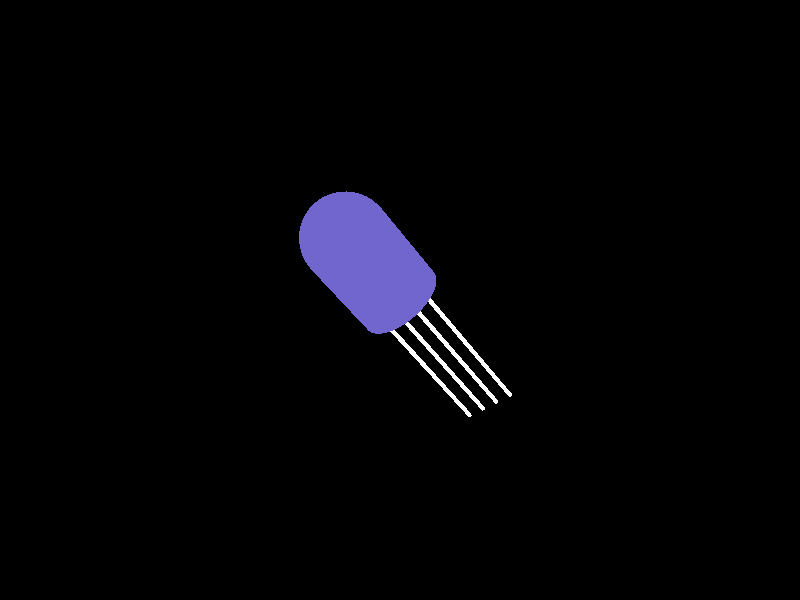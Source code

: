 // RGB_LED.png_export.pov: Exported from Wings 3D 1.5.4 

#include "rad_def.inc"

global_settings{
	 assumed_gamma 2.200000
	 max_trace_level 5
	 ambient_light rgb <0.000000, 0.000000, 0.000000>
}
background { rgb <0.000000, 0.000000, 0.000000> }
#declare camera_location = <14.004697, 33.500348, 19.633861>;
camera{
	 perspective
	 location camera_location
	 right (320 / 240) * x
	 up y
	 angle 57.822402
	 sky <0.471283, -0.584250, 0.660715>
	 look_at <0.000000, 0.000000, 0.000000>
}
#declare wl_1_Infinite1 = light_source {
	 <13.294697, 34.210348, 19.633861>
	 color rgb <1.000000, 1.000000, 1.000000>
	 fade_distance 1.000000
	 fade_power 0.000000
	 media_interaction on
	 media_attenuation off
	 parallel
	 point_at <0.000000, 0.000000, 0.000000>
}
#declare wl_2_Infinite2 = light_source {
	 <14.714697, 32.790348, 19.633861>
	 color rgb <0.500000, 0.500000, 0.500000>
	 fade_distance 1.000000
	 fade_power 0.000000
	 media_interaction on
	 media_attenuation off
	 parallel
	 point_at <0.000000, 0.000000, 0.000000>
}
#declare wm_color_256_256_256 = texture{
	 pigment{
		 color rgbf <1.000000, 1.000000, 1.000000, 0.000000>
	 }
	 finish {
		 ambient rgb <0.000000, 0.000000, 0.000000>
		 diffuse 0.700000
		 brilliance 1.000000
		 metallic 0.000000
		 specular 1.000000
		 roughness 0.010000
	 }
}
#declare wm_color_112_102_204 = texture{
	 pigment{
		 color rgbf <0.439220, 0.400000, 0.800000, 0.000000>
	 }
	 finish {
		 ambient rgb <0.000000, 0.000000, 0.000000>
		 diffuse 0.700000
		 brilliance 1.000000
		 metallic 0.000000
		 specular 1.000000
		 roughness 0.010000
	 }
}
#declare wo_0_STL_object = mesh2{
	 vertex_vectors { 886, <2.500000, -0.000000, 0.000000>, <2.500000, -0.000000, 5.000000>, <2.493630, -0.178348, 0.000000>, <2.493630, -0.178348, 5.000000>, <2.493630, 0.178348, 0.000000>, <2.493630, 0.178348, 5.000000>, <2.474554, -0.355787, 0.000000>, <2.474554, -0.355787, 5.000000>, <2.474554, 0.355787, 0.000000>, <2.474554, 0.355787, 5.000000>, 
			<2.472834, -0.169146, 5.326315>, <2.472834, 0.169146, 5.326315>, <2.442867, -0.531413, 0.000000>, <2.442867, -0.531413, 5.000000>, <2.442867, 0.531413, 0.000000>, <2.442867, 0.531413, 5.000000>, <2.426770, -0.504289, 5.326315>, <2.426770, 0.504289, 5.326315>, <2.414814, 0.000000, 5.647048>, <2.398732, -0.704331, 0.000000>, <2.398732, -0.704331, 5.000000>, 
			<2.398732, 0.704331, 0.000000>, <2.398732, 0.704331, 5.000000>, <2.392323, -0.328817, 5.647048>, <2.392323, 0.328817, 5.647048>, <2.342374, -0.873660, 0.000000>, <2.342374, -0.873660, 5.000000>, <2.342374, 0.873660, 0.000000>, <2.342374, 0.873660, 5.000000>, <2.335499, -0.830037, 5.326315>, <2.335499, 0.830037, 5.326315>, <2.325267, -0.651509, 5.647048>, 
			<2.325267, 0.651509, 5.647048>, <2.304314, -0.157619, 5.956708>, <2.304314, 0.157619, 5.956708>, <2.274080, -1.038538, 0.000000>, <2.274080, -1.038538, 5.000000>, <2.274080, 1.038538, 0.000000>, <2.274080, 1.038538, 5.000000>, <2.261389, -0.469922, 5.956708>, <2.261389, 0.469922, 5.956708>, <2.214895, -0.962065, 5.647048>, <2.214895, 0.962065, 5.647048>, 
			<2.200723, -1.140323, 5.326315>, <2.200723, 1.140323, 5.326315>, <2.194197, -1.198123, 0.000000>, <2.194197, -1.198123, 5.000000>, <2.194197, 1.198123, 0.000000>, <2.194197, 1.198123, 5.000000>, <2.176339, -0.773471, 5.956708>, <2.176339, 0.773471, 5.956708>, <2.165064, 0.000000, 6.250000>, <2.144898, -0.294809, 6.250000>, <2.144898, 0.294809, 6.250000>, 
			<2.103134, -1.351602, 0.000000>, <2.103134, -1.351602, 5.000000>, <2.103134, 1.351602, 0.000000>, <2.103134, 1.351602, 5.000000>, <2.084777, -0.584127, 6.250000>, <2.084777, 0.584127, 6.250000>, <2.063264, -1.254699, 5.647048>, <2.063264, 1.254699, 5.647048>, <2.050747, -1.062612, 5.956708>, <2.050747, 1.062612, 5.956708>, <2.024951, -1.429367, 5.326315>, 
			<2.024951, 1.429367, 5.326315>, <2.001353, -1.498194, 0.000000>, <2.001353, -1.498194, 5.000000>, <2.001353, 1.498194, 0.000000>, <2.001353, 1.498194, 5.000000>, <1.985821, -0.862564, 6.250000>, <1.985821, 0.862564, 6.250000>, <1.978760, -0.135351, 6.521904>, <1.978760, 0.135351, 6.521904>, <1.941899, -0.403531, 6.521904>, <1.941899, 0.403531, 6.521904>, 
			<1.889374, -1.637152, 0.000000>, <1.889374, -1.637152, 5.000000>, <1.889374, 1.637152, 0.000000>, <1.889374, 1.637152, 5.000000>, <1.886954, -1.331958, 5.956708>, <1.886954, 1.331958, 5.956708>, <1.873199, -1.523960, 5.647048>, <1.873199, 1.523960, 5.647048>, <1.868865, -0.664195, 6.521904>, <1.868865, 0.664195, 6.521904>, <1.849872, -1.124932, 6.250000>, 
			<1.849872, 1.124932, 6.250000>, <1.811459, -1.691785, 5.326315>, <1.811459, 1.691785, 5.326315>, <1.767767, -1.767767, 0.000000>, <1.767767, -1.767767, 5.000000>, <1.767767, 0.000000, 6.767767>, <1.767767, 1.767767, 0.000000>, <1.767767, 1.767767, 5.000000>, <1.761017, -0.912485, 6.521904>, <1.761017, 0.912485, 6.521904>, <1.751302, -0.240711, 6.767767>, 
			<1.751302, 0.240711, 6.767767>, <1.702213, -0.476938, 6.767767>, <1.702213, 0.476938, 6.767767>, <1.688011, -1.576492, 5.956708>, <1.688011, 1.576492, 5.956708>, <1.679464, -1.366346, 6.250000>, <1.679464, 1.366346, 6.250000>, <1.648239, -1.764833, 5.647048>, <1.648239, 1.764833, 5.647048>, <1.637152, -1.889374, 0.000000>, <1.637152, -1.889374, 5.000000>, 
			<1.637152, 1.889374, 0.000000>, <1.637152, 1.889374, 5.000000>, <1.621416, -0.704280, 6.767767>, <1.621416, 0.704280, 6.767767>, <1.620364, -1.143778, 6.521904>, <1.620364, 1.143778, 6.521904>, <1.564222, -1.922687, 5.326315>, <1.564222, 1.922687, 5.326315>, <1.518356, -0.103858, 6.983383>, <1.518356, 0.103858, 6.983383>, <1.510414, -0.918503, 6.767767>, 
			<1.510414, 0.918503, 6.767767>, <1.500000, 0.000000, -10.000000>, <1.500000, 0.000000, 0.000000>, <1.500000, 0.200000, -10.000000>, <1.500000, 0.200000, 0.000000>, <1.498194, -2.001353, 0.000000>, <1.498194, -2.001353, 5.000000>, <1.498194, 2.001353, 0.000000>, <1.498194, 2.001353, 5.000000>, <1.490072, -0.309640, 6.983383>, <1.490072, 0.309640, 6.983383>, 
			<1.477771, -1.582306, 6.250000>, <1.477771, 1.582306, 6.250000>, <1.457623, -1.791659, 5.956708>, <1.457623, 1.791659, 5.956708>, <1.449528, -1.353765, 6.521904>, <1.449528, 1.353765, 6.521904>, <1.434030, -0.509654, 6.983383>, <1.434030, 0.509654, 6.983383>, <1.392576, -1.972831, 5.647048>, <1.392576, 1.972831, 5.647048>, <1.371277, -1.115616, 6.767767>, 
			<1.371277, 1.115616, 6.767767>, <1.351602, -2.103134, 0.000000>, <1.351602, -2.103134, 5.000000>, <1.351602, 2.103134, 0.000000>, <1.351602, 2.103134, 5.000000>, <1.351276, -0.700175, 6.983383>, <1.351276, 0.700175, 6.983383>, <1.300000, 0.000000, -10.000000>, <1.300000, 0.000000, 0.000000>, <1.300000, 0.200000, -10.000000>, <1.300000, 0.200000, 0.000000>, 
			<1.287847, -2.117774, 5.326315>, <1.287847, 2.117774, 5.326315>, <1.251689, -1.538533, 6.521904>, <1.251689, 1.538533, 6.521904>, <1.250000, 0.000000, 7.165063>, <1.248550, -1.768792, 6.250000>, <1.248550, 1.768792, 6.250000>, <1.243349, -0.877652, 6.983383>, <1.243349, 0.877652, 6.983383>, <1.238357, -0.170208, 7.165063>, <1.238357, 0.170208, 7.165063>, 
			<1.206595, -1.291948, 6.767767>, <1.206595, 1.291948, 6.767767>, <1.203647, -0.337246, 7.165063>, <1.203647, 0.337246, 7.165063>, <1.200082, -1.973451, 5.956708>, <1.200082, 1.973451, 5.956708>, <1.198123, -2.194197, 0.000000>, <1.198123, -2.194197, 5.000000>, <1.198123, 2.194197, 0.000000>, <1.198123, 2.194197, 5.000000>, <1.146514, -0.498001, 7.165063>, 
			<1.146514, 0.498001, 7.165063>, <1.112262, -1.038780, 6.983383>, <1.112262, 1.038780, 6.983383>, <1.110972, -2.144078, 5.647048>, <1.110972, 2.144078, 5.647048>, <1.068024, -0.649480, 7.165063>, <1.068024, 0.649480, 7.165063>, <1.038538, -2.274080, 0.000000>, <1.038538, -2.274080, 5.000000>, <1.038538, 2.274080, 0.000000>, <1.038538, 2.274080, 5.000000>, 
			<1.030534, -1.694641, 6.521904>, <1.030534, 1.694641, 6.521904>, <1.019436, -1.444212, 6.767767>, <1.019436, 1.444212, 6.767767>, <0.996070, -1.922328, 6.250000>, <0.996070, 1.922328, 6.250000>, <0.987482, -2.273411, 5.326315>, <0.987482, 2.273411, 5.326315>, <0.969639, -0.788860, 7.165063>, <0.969639, 0.788860, 7.165063>, <0.960455, -1.180558, 6.983383>, 
			<0.960455, 1.180558, 6.983383>, <0.954478, -0.065288, 7.309699>, <0.954478, 0.065288, 7.309699>, <0.936698, -0.194648, 7.309699>, <0.936698, 0.194648, 7.309699>, <0.920187, -2.118482, 5.956708>, <0.920187, 2.118482, 5.956708>, <0.901469, -0.320382, 7.309699>, <0.901469, 0.320382, 7.309699>, <0.873660, -2.342374, 0.000000>, <0.873660, -2.342374, 5.000000>, 
			<0.873660, 2.342374, 0.000000>, <0.873660, 2.342374, 5.000000>, <0.853191, -0.913545, 7.165063>, <0.853191, 0.913545, 7.165063>, <0.849447, -0.440148, 7.309699>, <0.849447, 0.440148, 7.309699>, <0.813288, -1.569574, 6.767767>, <0.813288, 1.569574, 6.767767>, <0.808672, -2.275385, 5.647048>, <0.808672, 2.275385, 5.647048>, <0.790757, -1.300344, 6.983383>, 
			<0.790757, 1.300344, 6.983383>, <0.790182, -1.819182, 6.521904>, <0.790182, 1.819182, 6.521904>, <0.781602, -0.551715, 7.309699>, <0.781602, 0.551715, 7.309699>, <0.725036, -2.040055, 6.250000>, <0.725036, 2.040055, 6.250000>, <0.720850, -1.021212, 7.165063>, <0.720850, 1.021212, 7.165063>, <0.704331, -2.398732, 0.000000>, <0.704331, -2.398732, 5.000000>, 
			<0.704331, 2.398732, 0.000000>, <0.704331, 2.398732, 5.000000>, <0.699197, -0.653004, 7.309699>, <0.699197, 0.653004, 7.309699>, <0.668722, -2.386698, 5.326315>, <0.668722, 2.386698, 5.326315>, <0.647048, 0.000000, 7.414814>, <0.641021, -0.088106, 7.414814>, <0.641021, 0.088106, 7.414814>, <0.623149, -2.224049, 5.956708>, <0.623149, 2.224049, 5.956708>, 
			<0.623053, -0.174571, 7.414814>, <0.623053, 0.174571, 7.414814>, <0.606328, -1.395907, 6.983383>, <0.606328, 1.395907, 6.983383>, <0.603767, -0.742130, 7.309699>, <0.603767, 0.742130, 7.309699>, <0.593479, -0.257784, 7.414814>, <0.593479, 0.257784, 7.414814>, <0.591989, -1.665698, 6.767767>, <0.591989, 1.665698, 6.767767>, <0.575081, -1.109856, 7.165063>, 
			<0.575081, 1.109856, 7.165063>, <0.552850, -0.336196, 7.414814>, <0.552850, 0.336196, 7.414814>, <0.535110, -1.909834, 6.521904>, <0.535110, 1.909834, 6.521904>, <0.531413, -2.442867, 0.000000>, <0.531413, -2.442867, 5.000000>, <0.531413, 2.442867, 0.000000>, <0.531413, 2.442867, 5.000000>, <0.501922, -0.408344, 7.414814>, <0.501922, 0.408344, 7.414814>, 
			<0.500000, 0.000000, -10.000000>, <0.500000, 0.000000, 0.000000>, <0.500000, 0.200000, -10.000000>, <0.500000, 0.200000, 0.000000>, <0.497090, -0.817430, 7.309699>, <0.497090, 0.817430, 7.309699>, <0.491309, -2.364306, 5.647048>, <0.491309, 2.364306, 5.647048>, <0.441644, -0.472886, 7.414814>, <0.441644, 0.472886, 7.414814>, <0.440495, -2.119779, 6.250000>, 
			<0.440495, 2.119779, 6.250000>, <0.418600, -1.177826, 7.165063>, <0.418600, 1.177826, 7.165063>, <0.410605, -1.465467, 6.983383>, <0.410605, 1.465467, 6.983383>, <0.381154, -0.877504, 7.309699>, <0.381154, 0.877504, 7.309699>, <0.373140, -0.528618, 7.414814>, <0.373140, 0.528618, 7.414814>, <0.359663, -1.730793, 6.767767>, <0.359663, 1.730793, 6.767767>, 
			<0.355787, -2.474554, 0.000000>, <0.355787, -2.474554, 5.000000>, <0.355787, 2.474554, 0.000000>, <0.355787, 2.474554, 5.000000>, <0.337504, -2.455526, 5.326315>, <0.337504, 2.455526, 5.326315>, <0.325555, -0.022269, 7.478612>, <0.325555, 0.022269, 7.478612>, <0.319490, -0.066391, 7.478612>, <0.319490, 0.066391, 7.478612>, <0.314504, -2.288186, 5.956708>, 
			<0.314504, 2.288186, 5.956708>, <0.307474, -0.109276, 7.478612>, <0.307474, 0.109276, 7.478612>, <0.300000, 0.000000, -10.000000>, <0.300000, 0.000000, 0.000000>, <0.300000, 0.200000, -10.000000>, <0.300000, 0.200000, 0.000000>, <0.297684, -0.574504, 7.414814>, <0.297684, 0.574504, 7.414814>, <0.289731, -0.150126, 7.478612>, <0.289731, 0.150126, 7.478612>, 
			<0.270071, -1.964910, 6.521904>, <0.270071, 1.964910, 6.521904>, <0.266590, -0.188180, 7.478612>, <0.266590, 0.188180, 7.478612>, <0.258117, -0.921231, 7.309699>, <0.258117, 0.921231, 7.309699>, <0.254320, -1.223855, 7.165063>, <0.254320, 1.223855, 7.165063>, <0.242155, 0.037506, 7.487962>, <0.240734, -0.045752, 7.487962>, <0.239031, 0.053944, 7.487962>, 
			<0.238483, -0.222728, 7.478612>, <0.238483, 0.222728, 7.478612>, <0.216683, -0.609688, 7.414814>, <0.216683, 0.609688, 7.414814>, <0.207233, -1.507728, 6.983383>, <0.207233, 1.507728, 6.983383>, <0.205934, -0.253127, 7.478612>, <0.205934, 0.253127, 7.478612>, <0.198150, 0.105914, 7.489883>, <0.191915, 0.070058, 7.491638>, <0.181916, 0.164173, 7.487962>, 
			<0.178348, -2.493630, 0.000000>, <0.178348, -2.493630, 5.000000>, <0.178348, 2.493630, 0.000000>, <0.178348, 2.493630, 5.000000>, <0.171785, -0.110588, 7.491638>, <0.170288, 0.176204, 7.487962>, <0.169548, -0.278810, 7.478612>, <0.169548, 0.278810, 7.478612>, <0.164793, -2.409185, 5.647048>, <0.164793, 2.409185, 5.647048>, <0.164173, -0.181916, 7.487962>, 
			<0.163837, -0.122053, 7.491638>, <0.163412, -0.005582, 7.494648>, <0.157866, 0.187415, 7.487962>, <0.151376, -0.192695, 7.487962>, <0.147749, -2.160016, 6.250000>, <0.147749, 2.160016, 6.250000>, <0.144709, 0.197751, 7.487962>, <0.137873, -0.202576, 7.487962>, <0.131646, -0.633514, 7.414814>, <0.131646, 0.633514, 7.414814>, <0.130876, 0.207165, 7.487962>, 
			<0.130272, -0.947798, 7.309699>, <0.130272, 0.947798, 7.309699>, <0.130004, -0.299300, 7.478612>, <0.130004, 0.299300, 7.478612>, <0.123727, -0.211513, 7.487962>, <0.120637, -1.763646, 6.767767>, <0.120637, 1.763646, 6.767767>, <0.119497, 0.111603, 7.494648>, <0.116434, 0.215613, 7.487962>, <0.114497, 0.044026, 7.496989>, <0.112092, -0.049830, 7.496989>, 
			<0.109005, -0.219463, 7.487962>, <0.101448, 0.223057, 7.487962>, <0.099824, -0.022081, 7.497909>, <0.093774, -0.226390, 7.487962>, <0.088039, -0.314215, 7.478612>, <0.088039, 0.314215, 7.478612>, <0.086166, 0.185243, 7.491638>, <0.085990, 0.229460, 7.487962>, <0.085303, -1.247086, 7.165063>, <0.085303, 1.247086, 7.165063>, <0.081786, -0.001397, 7.498662>, 
			<0.079792, 0.188077, 7.491638>, <0.078106, -0.232262, 7.487962>, <0.073324, 0.190691, 7.491638>, <0.070131, 0.234793, 7.487962>, <0.066771, 0.193083, 7.491638>, <0.062074, -0.237050, 7.487962>, <0.060323, 0.011198, 7.499247>, <0.058819, 0.056844, 7.498662>, <0.056844, -0.058819, 7.498662>, <0.053944, 0.239031, 7.487962>, <0.052360, -0.095655, 7.497621>, 
			<0.045752, -0.240734, 7.487962>, <0.044433, -0.323276, 7.478612>, <0.044433, 0.323276, 7.478612>, <0.044156, -0.645539, 7.414814>, <0.044156, 0.645539, 7.414814>, <0.037656, -0.015975, 7.499665>, <0.030550, 0.002812, 7.499812>, <0.029217, -0.243295, 7.487962>, <0.017054, 0.011290, 7.499917>, <0.015975, 0.037656, 7.499665>, <0.011290, -0.017054, 7.499917>, 
			<0.011198, -0.060323, 7.499247>, <0.006908, -0.026381, 7.499851>, <0.005582, 0.163412, 7.494648>, <0.000621, 0.054534, 7.499405>, <0.000000, 2.500000, 0.000000>, <0.000000, 2.500000, 5.000000>, <-0.000000, -0.000000, 7.500000>, <-0.000000, 0.326315, 7.478612>, <-0.000000, -0.326315, 7.478612>, <-0.000000, 0.956709, 7.309699>, <-0.000000, -0.956709, 7.309699>, 
			<-0.000000, 1.521904, 6.983383>, <-0.000000, 1.983383, 6.521904>, <-0.000000, -1.521904, 6.983383>, <-0.000000, 2.309699, 5.956708>, <-0.000000, 2.478612, 5.326315>, <-0.000000, -1.983383, 6.521904>, <-0.000000, -2.309699, 5.956708>, <-0.000000, -2.478612, 5.326315>, <-0.000000, -2.500000, 0.000000>, <-0.000000, -2.500000, 5.000000>, <-0.001397, -0.081786, 7.498662>, 
			<-0.005582, -0.163412, 7.494648>, <-0.005582, 0.163412, 7.494648>, <-0.011290, 0.017054, 7.499917>, <-0.014337, -0.094341, 7.498178>, <-0.015975, -0.037656, 7.499665>, <-0.016721, -0.162651, 7.494648>, <-0.016721, 0.162651, 7.494648>, <-0.019173, 0.019392, 7.499851>, <-0.027782, -0.161130, 7.494648>, <-0.027782, 0.161130, 7.494648>, <-0.037656, 0.015975, 7.499665>, 
			<-0.037923, -0.015330, 7.499665>, <-0.037923, 0.015330, 7.499665>, <-0.038179, -0.014681, 7.499665>, <-0.038179, 0.014681, 7.499665>, <-0.038424, -0.014027, 7.499665>, <-0.038424, 0.014027, 7.499665>, <-0.038658, -0.013368, 7.499665>, <-0.038658, 0.013368, 7.499665>, <-0.038713, -0.158859, 7.494648>, <-0.038713, 0.158859, 7.494648>, <-0.038881, -0.012707, 7.499665>, 
			<-0.038881, 0.012707, 7.499665>, <-0.044026, 0.114497, 7.496989>, <-0.044156, -0.645539, 7.414814>, <-0.044156, 0.645539, 7.414814>, <-0.044433, -0.323276, 7.478612>, <-0.044433, 0.323276, 7.478612>, <-0.047909, 0.112927, 7.496989>, <-0.049463, -0.155847, 7.494648>, <-0.049463, 0.155847, 7.494648>, <-0.051737, 0.111225, 7.496989>, <-0.053628, -0.110326, 7.496989>, 
			<-0.055504, 0.109394, 7.496989>, <-0.056844, 0.058819, 7.498662>, <-0.057364, -0.108430, 7.496989>, <-0.058819, -0.056844, 7.498662>, <-0.058819, 0.056844, 7.498662>, <-0.059984, -0.152108, 7.494648>, <-0.059984, 0.152108, 7.494648>, <-0.060725, -0.054803, 7.498662>, <-0.060725, 0.054803, 7.498662>, <-0.062561, -0.052697, 7.498662>, <-0.062561, 0.052697, 7.498662>, 
			<-0.064323, -0.050531, 7.498662>, <-0.064323, 0.050531, 7.498662>, <-0.066011, -0.048305, 7.498662>, <-0.066011, 0.048305, 7.498662>, <-0.067622, -0.046023, 7.498662>, <-0.067622, 0.046023, 7.498662>, <-0.069154, -0.043688, 7.498662>, <-0.069154, 0.043688, 7.498662>, <-0.070224, -0.147660, 7.494648>, <-0.070224, 0.147660, 7.494648>, <-0.070605, -0.041301, 7.498662>, 
			<-0.070605, 0.041301, 7.498662>, <-0.071974, -0.038867, 7.498662>, <-0.071974, 0.038867, 7.498662>, <-0.073259, -0.036387, 7.498662>, <-0.073259, 0.036387, 7.498662>, <-0.074458, -0.033864, 7.498662>, <-0.074458, 0.033864, 7.498662>, <-0.075571, -0.031303, 7.498662>, <-0.075571, 0.031303, 7.498662>, <-0.076596, -0.028704, 7.498662>, <-0.076596, 0.028704, 7.498662>, 
			<-0.077531, -0.026072, 7.498662>, <-0.077531, 0.026072, 7.498662>, <-0.078376, -0.023410, 7.498662>, <-0.078376, 0.023410, 7.498662>, <-0.079130, -0.020721, 7.498662>, <-0.079130, 0.020721, 7.498662>, <-0.079791, -0.018007, 7.498662>, <-0.079791, 0.018007, 7.498662>, <-0.080137, -0.142523, 7.494648>, <-0.080137, 0.142523, 7.494648>, <-0.080359, -0.015272, 7.498662>, 
			<-0.080359, 0.015272, 7.498662>, <-0.080834, -0.012520, 7.498662>, <-0.080834, 0.012520, 7.498662>, <-0.085303, -1.247086, 7.165063>, <-0.085303, 1.247086, 7.165063>, <-0.088039, -0.314215, 7.478612>, <-0.088039, 0.314215, 7.478612>, <-0.089676, -0.136722, 7.494648>, <-0.089676, 0.136722, 7.494648>, <-0.098797, -0.130284, 7.494648>, <-0.098797, 0.130284, 7.494648>, 
			<-0.107458, -0.123238, 7.494648>, <-0.107458, 0.123238, 7.494648>, <-0.115617, -0.115617, 7.494648>, <-0.115617, 0.115617, 7.494648>, <-0.120637, -1.763646, 6.767767>, <-0.120637, 1.763646, 6.767767>, <-0.123238, -0.107458, 7.494648>, <-0.123238, 0.107458, 7.494648>, <-0.130004, -0.299300, 7.478612>, <-0.130004, 0.299300, 7.478612>, <-0.130272, -0.947798, 7.309699>, 
			<-0.130272, 0.947798, 7.309699>, <-0.130284, -0.098797, 7.494648>, <-0.130284, 0.098797, 7.494648>, <-0.131646, -0.633514, 7.414814>, <-0.131646, 0.633514, 7.414814>, <-0.136722, -0.089676, 7.494648>, <-0.136722, 0.089676, 7.494648>, <-0.142523, -0.080137, 7.494648>, <-0.142523, 0.080137, 7.494648>, <-0.147660, -0.070224, 7.494648>, <-0.147660, 0.070224, 7.494648>, 
			<-0.147749, -2.160016, 6.250000>, <-0.147749, 2.160016, 6.250000>, <-0.152108, -0.059984, 7.494648>, <-0.152108, 0.059984, 7.494648>, <-0.155847, -0.049463, 7.494648>, <-0.155847, 0.049463, 7.494648>, <-0.158859, -0.038713, 7.494648>, <-0.158859, 0.038713, 7.494648>, <-0.161130, -0.027782, 7.494648>, <-0.161130, 0.027782, 7.494648>, <-0.162651, -0.016721, 7.494648>, 
			<-0.162651, 0.016721, 7.494648>, <-0.164793, -2.409185, 5.647048>, <-0.164793, 2.409185, 5.647048>, <-0.169548, -0.278810, 7.478612>, <-0.169548, 0.278810, 7.478612>, <-0.178348, -2.493630, 0.000000>, <-0.178348, -2.493630, 5.000000>, <-0.178348, -0.000000, 7.493630>, <-0.178348, 2.493630, 0.000000>, <-0.178348, 2.493630, 5.000000>, <-0.205934, -0.253127, 7.478612>, 
			<-0.205934, 0.253127, 7.478612>, <-0.207233, -1.507728, 6.983383>, <-0.207233, 1.507728, 6.983383>, <-0.216683, -0.609688, 7.414814>, <-0.216683, 0.609688, 7.414814>, <-0.238483, -0.222728, 7.478612>, <-0.238483, 0.222728, 7.478612>, <-0.254320, -1.223855, 7.165063>, <-0.254320, 1.223855, 7.165063>, <-0.258117, -0.921231, 7.309699>, <-0.258117, 0.921231, 7.309699>, 
			<-0.266590, -0.188180, 7.478612>, <-0.266590, 0.188180, 7.478612>, <-0.270071, -1.964910, 6.521904>, <-0.270071, 1.964910, 6.521904>, <-0.289731, -0.150126, 7.478612>, <-0.289731, 0.150126, 7.478612>, <-0.297684, -0.574504, 7.414814>, <-0.297684, 0.574504, 7.414814>, <-0.307474, -0.109276, 7.478612>, <-0.307474, 0.109276, 7.478612>, <-0.314504, -2.288186, 5.956708>, 
			<-0.314504, 2.288186, 5.956708>, <-0.319490, -0.066391, 7.478612>, <-0.319490, 0.066391, 7.478612>, <-0.325555, -0.022269, 7.478612>, <-0.325555, 0.022269, 7.478612>, <-0.337504, -2.455526, 5.326315>, <-0.337504, 2.455526, 5.326315>, <-0.355787, -2.474554, 0.000000>, <-0.355787, -2.474554, 5.000000>, <-0.355787, -0.000000, 7.474554>, <-0.355787, 2.474554, 0.000000>, 
			<-0.355787, 2.474554, 5.000000>, <-0.359663, -1.730793, 6.767767>, <-0.359663, 1.730793, 6.767767>, <-0.373140, -0.528618, 7.414814>, <-0.373140, 0.528618, 7.414814>, <-0.381154, -0.877504, 7.309699>, <-0.381154, 0.877504, 7.309699>, <-0.410605, -1.465467, 6.983383>, <-0.410605, 1.465467, 6.983383>, <-0.418600, -1.177826, 7.165063>, <-0.418600, 1.177826, 7.165063>, 
			<-0.440495, -2.119779, 6.250000>, <-0.440495, 2.119779, 6.250000>, <-0.441644, -0.472886, 7.414814>, <-0.441644, 0.472886, 7.414814>, <-0.491309, -2.364306, 5.647048>, <-0.491309, 2.364306, 5.647048>, <-0.497090, -0.817430, 7.309699>, <-0.497090, 0.817430, 7.309699>, <-0.500000, 0.000000, -10.000000>, <-0.500000, 0.000000, 0.000000>, <-0.500000, 0.200000, -10.000000>, 
			<-0.500000, 0.200000, 0.000000>, <-0.501922, -0.408344, 7.414814>, <-0.501922, 0.408344, 7.414814>, <-0.531413, -2.442867, 0.000000>, <-0.531413, -2.442867, 5.000000>, <-0.531413, -0.000000, 7.442867>, <-0.531413, 2.442867, 0.000000>, <-0.531413, 2.442867, 5.000000>, <-0.535110, -1.909834, 6.521904>, <-0.535110, 1.909834, 6.521904>, <-0.552850, -0.336196, 7.414814>, 
			<-0.552850, 0.336196, 7.414814>, <-0.575081, -1.109856, 7.165063>, <-0.575081, 1.109856, 7.165063>, <-0.591989, -1.665698, 6.767767>, <-0.591989, 1.665698, 6.767767>, <-0.593479, -0.257784, 7.414814>, <-0.593479, 0.257784, 7.414814>, <-0.603767, -0.742130, 7.309699>, <-0.603767, 0.742130, 7.309699>, <-0.606328, -1.395907, 6.983383>, <-0.606328, 1.395907, 6.983383>, 
			<-0.623053, -0.174571, 7.414814>, <-0.623053, 0.174571, 7.414814>, <-0.623149, -2.224049, 5.956708>, <-0.623149, 2.224049, 5.956708>, <-0.641021, -0.088106, 7.414814>, <-0.641021, 0.088106, 7.414814>, <-0.668722, -2.386698, 5.326315>, <-0.668722, 2.386698, 5.326315>, <-0.699197, -0.653004, 7.309699>, <-0.699197, 0.653004, 7.309699>, <-0.700000, 0.000000, -10.000000>, 
			<-0.700000, 0.000000, 0.000000>, <-0.700000, 0.200000, -10.000000>, <-0.700000, 0.200000, 0.000000>, <-0.704331, -2.398732, 0.000000>, <-0.704331, -2.398732, 5.000000>, <-0.704331, -0.000000, 7.398733>, <-0.704331, 2.398732, 0.000000>, <-0.704331, 2.398732, 5.000000>, <-0.720850, -1.021212, 7.165063>, <-0.720850, 1.021212, 7.165063>, <-0.725036, -2.040055, 6.250000>, 
			<-0.725036, 2.040055, 6.250000>, <-0.781602, -0.551715, 7.309699>, <-0.781602, 0.551715, 7.309699>, <-0.790182, -1.819182, 6.521904>, <-0.790182, 1.819182, 6.521904>, <-0.790757, -1.300344, 6.983383>, <-0.790757, 1.300344, 6.983383>, <-0.808672, -2.275385, 5.647048>, <-0.808672, 2.275385, 5.647048>, <-0.813288, -1.569574, 6.767767>, <-0.813288, 1.569574, 6.767767>, 
			<-0.849447, -0.440148, 7.309699>, <-0.849447, 0.440148, 7.309699>, <-0.853191, -0.913545, 7.165063>, <-0.853191, 0.913545, 7.165063>, <-0.873660, -2.342374, 0.000000>, <-0.873660, -2.342374, 5.000000>, <-0.873660, -0.000000, 7.342374>, <-0.873660, 2.342374, 0.000000>, <-0.873660, 2.342374, 5.000000>, <-0.901469, -0.320382, 7.309699>, <-0.901469, 0.320382, 7.309699>, 
			<-0.920187, -2.118482, 5.956708>, <-0.920187, 2.118482, 5.956708>, <-0.936698, -0.194648, 7.309699>, <-0.936698, 0.194648, 7.309699>, <-0.954478, -0.065288, 7.309699>, <-0.954478, 0.065288, 7.309699>, <-0.960455, -1.180558, 6.983383>, <-0.960455, 1.180558, 6.983383>, <-0.969639, -0.788860, 7.165063>, <-0.969639, 0.788860, 7.165063>, <-0.987482, -2.273411, 5.326315>, 
			<-0.987482, 2.273411, 5.326315>, <-0.996070, -1.922328, 6.250000>, <-0.996070, 1.922328, 6.250000>, <-1.019436, -1.444212, 6.767767>, <-1.019436, 1.444212, 6.767767>, <-1.030534, -1.694641, 6.521904>, <-1.030534, 1.694641, 6.521904>, <-1.038538, -2.274080, 0.000000>, <-1.038538, -2.274080, 5.000000>, <-1.038538, -0.000000, 7.274080>, <-1.038538, 2.274080, 0.000000>, 
			<-1.038538, 2.274080, 5.000000>, <-1.068024, -0.649480, 7.165063>, <-1.068024, 0.649480, 7.165063>, <-1.110972, -2.144078, 5.647048>, <-1.110972, 2.144078, 5.647048>, <-1.112262, -1.038780, 6.983383>, <-1.112262, 1.038780, 6.983383>, <-1.146514, -0.498001, 7.165063>, <-1.146514, 0.498001, 7.165063>, <-1.198123, -2.194197, 0.000000>, <-1.198123, -2.194197, 5.000000>, 
			<-1.198123, -0.000000, 7.194198>, <-1.198123, 2.194197, 0.000000>, <-1.198123, 2.194197, 5.000000>, <-1.200082, -1.973451, 5.956708>, <-1.200082, 1.973451, 5.956708>, <-1.203647, -0.337246, 7.165063>, <-1.203647, 0.337246, 7.165063>, <-1.206595, -1.291948, 6.767767>, <-1.206595, 1.291948, 6.767767>, <-1.238357, -0.170208, 7.165063>, <-1.238357, 0.170208, 7.165063>, 
			<-1.243349, -0.877652, 6.983383>, <-1.243349, 0.877652, 6.983383>, <-1.248550, -1.768792, 6.250000>, <-1.248550, 1.768792, 6.250000>, <-1.251689, -1.538533, 6.521904>, <-1.251689, 1.538533, 6.521904>, <-1.287847, -2.117774, 5.326315>, <-1.287847, 2.117774, 5.326315>, <-1.351276, -0.700175, 6.983383>, <-1.351276, 0.700175, 6.983383>, <-1.351602, -2.103134, 0.000000>, 
			<-1.351602, -2.103134, 5.000000>, <-1.351602, -0.000000, 7.103134>, <-1.351602, 2.103134, 0.000000>, <-1.351602, 2.103134, 5.000000>, <-1.371277, -1.115616, 6.767767>, <-1.371277, 1.115616, 6.767767>, <-1.392576, -1.972831, 5.647048>, <-1.392576, 1.972831, 5.647048>, <-1.434030, -0.509654, 6.983383>, <-1.434030, 0.509654, 6.983383>, <-1.449528, -1.353765, 6.521904>, 
			<-1.449528, 1.353765, 6.521904>, <-1.457623, -1.791659, 5.956708>, <-1.457623, 1.791659, 5.956708>, <-1.477771, -1.582306, 6.250000>, <-1.477771, 1.582306, 6.250000>, <-1.490072, -0.309640, 6.983383>, <-1.490072, 0.309640, 6.983383>, <-1.498194, -2.001353, 0.000000>, <-1.498194, -2.001353, 5.000000>, <-1.498194, -0.000000, 7.001353>, <-1.498194, 2.001353, 0.000000>, 
			<-1.498194, 2.001353, 5.000000>, <-1.500000, 0.000000, -10.000000>, <-1.500000, 0.000000, 0.000000>, <-1.500000, 0.200000, -10.000000>, <-1.500000, 0.200000, 0.000000>, <-1.510414, -0.918503, 6.767767>, <-1.510414, 0.918503, 6.767767>, <-1.518356, -0.103858, 6.983383>, <-1.518356, 0.103858, 6.983383>, <-1.564222, -1.922687, 5.326315>, <-1.564222, 1.922687, 5.326315>, 
			<-1.620364, -1.143778, 6.521904>, <-1.620364, 1.143778, 6.521904>, <-1.621416, -0.704280, 6.767767>, <-1.621416, 0.704280, 6.767767>, <-1.637152, -1.889374, 0.000000>, <-1.637152, -1.889374, 5.000000>, <-1.637152, -0.000000, 6.889374>, <-1.637152, 1.889374, 0.000000>, <-1.637152, 1.889374, 5.000000>, <-1.648239, -1.764833, 5.647048>, <-1.648239, 1.764833, 5.647048>, 
			<-1.679464, -1.366346, 6.250000>, <-1.679464, 1.366346, 6.250000>, <-1.688011, -1.576492, 5.956708>, <-1.688011, 1.576492, 5.956708>, <-1.700000, 0.000000, -10.000000>, <-1.700000, 0.000000, 0.000000>, <-1.700000, 0.200000, -10.000000>, <-1.700000, 0.200000, 0.000000>, <-1.702213, -0.476938, 6.767767>, <-1.702213, 0.476938, 6.767767>, <-1.751302, -0.240711, 6.767767>, 
			<-1.751302, 0.240711, 6.767767>, <-1.761017, -0.912485, 6.521904>, <-1.761017, 0.912485, 6.521904>, <-1.767767, -1.767767, 0.000000>, <-1.767767, -1.767767, 5.000000>, <-1.767767, -0.000000, 6.767767>, <-1.767767, 1.767767, 0.000000>, <-1.767767, 1.767767, 5.000000>, <-1.811459, -1.691785, 5.326315>, <-1.811459, 1.691785, 5.326315>, <-1.849872, -1.124932, 6.250000>, 
			<-1.849872, 1.124932, 6.250000>, <-1.868865, -0.664195, 6.521904>, <-1.868865, 0.664195, 6.521904>, <-1.873199, -1.523960, 5.647048>, <-1.873199, 1.523960, 5.647048>, <-1.886954, -1.331958, 5.956708>, <-1.886954, 1.331958, 5.956708>, <-1.889374, -1.637152, 0.000000>, <-1.889374, -1.637152, 5.000000>, <-1.889374, -0.000000, 6.637152>, <-1.889374, 1.637152, 0.000000>, 
			<-1.889374, 1.637152, 5.000000>, <-1.941899, -0.403531, 6.521904>, <-1.941899, 0.403531, 6.521904>, <-1.978760, -0.135351, 6.521904>, <-1.978760, 0.135351, 6.521904>, <-1.985821, -0.862564, 6.250000>, <-1.985821, 0.862564, 6.250000>, <-2.001353, -1.498194, 0.000000>, <-2.001353, -1.498194, 5.000000>, <-2.001353, -0.000000, 6.498194>, <-2.001353, 1.498194, 0.000000>, 
			<-2.001353, 1.498194, 5.000000>, <-2.024951, -1.429367, 5.326315>, <-2.024951, 1.429367, 5.326315>, <-2.050747, -1.062612, 5.956708>, <-2.050747, 1.062612, 5.956708>, <-2.063264, -1.254699, 5.647048>, <-2.063264, 1.254699, 5.647048>, <-2.084777, -0.584127, 6.250000>, <-2.084777, 0.584127, 6.250000>, <-2.103134, -1.351602, 0.000000>, <-2.103134, -1.351602, 5.000000>, 
			<-2.103134, -0.000000, 6.351602>, <-2.103134, 1.351602, 0.000000>, <-2.103134, 1.351602, 5.000000>, <-2.144898, -0.294809, 6.250000>, <-2.144898, 0.294809, 6.250000>, <-2.176339, -0.773471, 5.956708>, <-2.176339, 0.773471, 5.956708>, <-2.194197, -1.198123, 0.000000>, <-2.194197, -1.198123, 5.000000>, <-2.194197, -0.000000, 6.198123>, <-2.194197, 1.198123, 0.000000>, 
			<-2.194197, 1.198123, 5.000000>, <-2.200723, -1.140323, 5.326315>, <-2.200723, 1.140323, 5.326315>, <-2.214895, -0.962065, 5.647048>, <-2.214895, 0.962065, 5.647048>, <-2.261389, -0.469922, 5.956708>, <-2.261389, 0.469922, 5.956708>, <-2.274080, -1.038538, 0.000000>, <-2.274080, -1.038538, 5.000000>, <-2.274080, -0.000000, 6.038538>, <-2.274080, 1.038538, 0.000000>, 
			<-2.274080, 1.038538, 5.000000>, <-2.304314, -0.157619, 5.956708>, <-2.304314, 0.157619, 5.956708>, <-2.325267, -0.651509, 5.647048>, <-2.325267, 0.651509, 5.647048>, <-2.335499, -0.830037, 5.326315>, <-2.335499, 0.830037, 5.326315>, <-2.342374, -0.873660, 0.000000>, <-2.342374, -0.873660, 5.000000>, <-2.342374, -0.000000, 5.873661>, <-2.342374, 0.873660, 0.000000>, 
			<-2.342374, 0.873660, 5.000000>, <-2.392323, -0.328817, 5.647048>, <-2.392323, 0.328817, 5.647048>, <-2.398732, -0.704331, 0.000000>, <-2.398732, -0.704331, 5.000000>, <-2.398732, -0.000000, 5.704331>, <-2.398732, 0.704331, 0.000000>, <-2.398732, 0.704331, 5.000000>, <-2.426770, -0.504289, 5.326315>, <-2.426770, 0.504289, 5.326315>, <-2.442867, -0.531413, 0.000000>, 
			<-2.442867, -0.531413, 5.000000>, <-2.442867, -0.000000, 5.531413>, <-2.442867, 0.531413, 0.000000>, <-2.442867, 0.531413, 5.000000>, <-2.472834, -0.169146, 5.326315>, <-2.472834, 0.169146, 5.326315>, <-2.474554, -0.355787, 0.000000>, <-2.474554, -0.355787, 5.000000>, <-2.474554, -0.000000, 5.355787>, <-2.474554, 0.355787, 0.000000>, <-2.474554, 0.355787, 5.000000>, 
			<-2.493630, -0.178348, 0.000000>, <-2.493630, -0.178348, 5.000000>, <-2.493630, -0.000000, 5.178348>, <-2.493630, 0.178348, 0.000000>, <-2.493630, 0.178348, 5.000000>, <-2.500000, -0.000000, 0.000000>, <-2.500000, -0.000000, 5.000000>}
	 //#local average_center = <-0.035818, 0.004627, 5.535657>;
	 normal_vectors { 886, <-0.831846, 0.009903, 0.554918>, <-0.999356, -0.005956, -0.035389>, <-0.829020, 0.069221, 0.554918>, <-0.997594, 0.064184, -0.026189>, <-0.830433, -0.049466, 0.554918>, <-0.996575, -0.078440, -0.026189>, <-0.821970, 0.128186, 0.554918>, <-0.990171, 0.135306, -0.035413>, <-0.824789, -0.108581, 0.554918>, <-0.988488, -0.147098, -0.035413>, 
			<-0.989927, 0.068602, -0.123850>, <-0.989927, -0.068602, -0.123850>, <-0.810731, 0.186499, 0.554918>, <-0.978303, 0.205501, -0.026305>, <-0.814941, -0.167145, 0.554918>, <-0.975265, -0.219467, -0.026305>, <-0.971001, 0.204494, -0.123850>, <-0.971001, -0.204494, -0.123850>, <-0.965868, -0.000000, -0.259033>, <-0.795361, 0.243860, 0.554918>, <-0.961117, 0.273853, -0.035485>, 
			<-0.800941, -0.224856, 0.554918>, <-0.957784, -0.285289, -0.035486>, <-0.956872, 0.131519, -0.259033>, <-0.956872, -0.131519, -0.259033>, <-0.775937, 0.299979, 0.554918>, <-0.939095, 0.342632, -0.026538>, <-0.782859, -0.281422, 0.554918>, <-0.934100, -0.356024, -0.026538>, <-0.933512, 0.336476, -0.123851>, <-0.933512, -0.336476, -0.123851>, <-0.930051, 0.260588, -0.259033>, 
			<-0.930051, -0.260588, -0.259033>, <-0.921603, 0.063040, -0.382980>, <-0.921603, -0.063040, -0.382980>, <-0.752560, 0.354570, 0.554918>, <-0.912777, 0.406903, -0.035606>, <-0.760788, -0.336553, 0.554918>, <-0.907863, -0.417753, -0.035607>, <-0.904435, 0.187944, -0.382980>, <-0.904435, -0.187944, -0.382980>, <-0.885905, 0.384803, -0.259033>, <-0.885905, -0.384803, -0.259033>, 
			<-0.878176, 0.462025, -0.123851>, <-0.878176, -0.462025, -0.123851>, <-0.725348, 0.407353, 0.554918>, <-0.880767, 0.472786, -0.026886>, <-0.734840, -0.389970, 0.554918>, <-0.873917, -0.485331, -0.026886>, <-0.870420, 0.309347, -0.382980>, <-0.870420, -0.309347, -0.382980>, <-0.865822, -0.000000, -0.500353>, <-0.857757, 0.117896, -0.500353>, <-0.857757, -0.117896, -0.500353>, 
			<-0.694439, 0.458061, 0.554918>, <-0.846123, 0.531787, -0.035775>, <-0.705148, -0.441399, 0.554918>, <-0.839724, -0.541834, -0.035776>, <-0.833715, 0.233596, -0.500353>, <-0.833715, -0.233596, -0.500353>, <-0.825257, 0.501850, -0.259033>, <-0.825257, -0.501850, -0.259033>, <-0.820190, 0.424988, -0.382981>, <-0.820190, -0.424988, -0.382981>, <-0.806052, 0.578741, -0.123852>, 
			<-0.806052, -0.578741, -0.123852>, <-0.659992, 0.506435, 0.554918>, <-0.804508, 0.593311, -0.027352>, <-0.671862, -0.490579, 0.554918>, <-0.795943, -0.604754, -0.027352>, <-0.794141, 0.344944, -0.500353>, <-0.794141, -0.344944, -0.500353>, <-0.791217, 0.054121, -0.609136>, <-0.791217, -0.054121, -0.609136>, <-0.776478, 0.161354, -0.609136>, <-0.776478, -0.161354, -0.609136>, 
			<-0.622182, 0.552228, 0.554918>, <-0.762491, 0.645997, -0.035992>, <-0.635153, -0.537259, 0.554918>, <-0.754736, -0.655040, -0.035994>, <-0.754681, 0.532712, -0.382980>, <-0.754681, -0.532712, -0.382980>, <-0.749235, 0.609548, -0.259033>, <-0.749235, -0.609548, -0.259033>, <-0.747275, 0.265582, -0.609136>, <-0.747275, -0.265582, -0.609136>, <-0.739775, 0.449867, -0.500353>, 
			<-0.739775, -0.449867, -0.500353>, <-0.724672, 0.676443, -0.131437>, <-0.724672, -0.676443, -0.131437>, <-0.581202, 0.595207, 0.554918>, <-0.706846, 0.706445, -0.036121>, <-0.706747, -0.000000, -0.707466>, <-0.595207, -0.581202, 0.554918>, <-0.698375, -0.714820, -0.036118>, <-0.704151, 0.364862, -0.609136>, <-0.704151, -0.364862, -0.609136>, <-0.700165, 0.096235, -0.707466>, 
			<-0.700165, -0.096235, -0.707466>, <-0.680539, 0.190678, -0.707466>, <-0.680539, -0.190678, -0.707466>, <-0.675114, 0.630513, -0.382981>, <-0.675114, -0.630513, -0.382981>, <-0.671628, 0.546410, -0.500353>, <-0.671628, -0.546410, -0.500353>, <-0.659257, 0.705891, -0.259033>, <-0.659257, -0.705891, -0.259033>, <-0.537259, 0.635153, 0.554918>, <-0.659989, 0.750767, -0.027628>, 
			<-0.552228, -0.622182, 0.554918>, <-0.649186, -0.760127, -0.027628>, <-0.648237, 0.281569, -0.707466>, <-0.648237, -0.281569, -0.707466>, <-0.647911, 0.457345, -0.609136>, <-0.647911, -0.457345, -0.609136>, <-0.633081, 0.764113, -0.123853>, <-0.633081, -0.764113, -0.123853>, <-0.606939, 0.041516, -0.793664>, <-0.606939, -0.041516, -0.793664>, <-0.603859, 0.367215, -0.707466>, 
			<-0.603859, -0.367215, -0.707466>, <-0.333333, 0.666667, 0.666667>, <-0.666667, 0.333333, -0.666667>, <-0.666667, -0.666667, 0.333333>, <-0.577350, -0.577350, -0.577350>, <-0.490579, 0.671862, 0.554918>, <-0.599944, 0.799237, -0.035879>, <-0.506435, -0.659992, 0.554918>, <-0.590375, -0.806331, -0.035877>, <-0.595633, 0.123774, -0.793664>, <-0.595633, -0.123774, -0.793664>, 
			<-0.590969, 0.632774, -0.500353>, <-0.590969, -0.632774, -0.500353>, <-0.582972, 0.716568, -0.382981>, <-0.582972, -0.716568, -0.382981>, <-0.579601, 0.541310, -0.609136>, <-0.579601, -0.541310, -0.609136>, <-0.573231, 0.203726, -0.793664>, <-0.573231, -0.203726, -0.793664>, <-0.556997, 0.789085, -0.259033>, <-0.556997, -0.789085, -0.259033>, <-0.548232, 0.446020, -0.707466>, 
			<-0.548232, -0.446020, -0.707466>, <-0.441399, 0.705148, 0.554918>, <-0.546435, 0.837063, -0.027105>, <-0.458061, -0.694439, 0.554918>, <-0.534410, -0.844790, -0.027105>, <-0.540151, 0.279884, -0.793664>, <-0.540151, -0.279884, -0.793664>, <0.577350, 0.577350, 0.577350>, <0.666667, 0.666667, -0.333333>, <0.666667, -0.333333, 0.666667>, <0.333333, -0.666667, -0.666667>, 
			<-0.521631, 0.844134, -0.123852>, <-0.521631, -0.844134, -0.123852>, <-0.500494, 0.615190, -0.609136>, <-0.500494, -0.615190, -0.609136>, <-0.499591, -0.000000, -0.866261>, <-0.499302, 0.707350, -0.500353>, <-0.499302, -0.707350, -0.500353>, <-0.497009, 0.350827, -0.793664>, <-0.497009, -0.350827, -0.793664>, <-0.494938, 0.068028, -0.866261>, <-0.494938, -0.068028, -0.866261>, 
			<-0.482393, 0.516516, -0.707466>, <-0.482393, -0.516516, -0.707466>, <-0.481065, 0.134788, -0.866261>, <-0.481065, -0.134788, -0.866261>, <-0.479969, 0.789275, -0.382981>, <-0.479969, -0.789275, -0.382981>, <-0.389970, 0.734840, 0.554918>, <-0.481002, 0.875993, -0.035686>, <-0.407353, -0.725348, 0.554918>, <-0.470527, -0.881664, -0.035684>, <-0.458231, 0.199038, -0.866261>, 
			<-0.458231, -0.199038, -0.866261>, <-0.444609, 0.415236, -0.793664>, <-0.444609, -0.415236, -0.793664>, <-0.444362, 0.857580, -0.259033>, <-0.444362, -0.857580, -0.259033>, <-0.426860, 0.259580, -0.866261>, <-0.426860, -0.259580, -0.866261>, <-0.336553, 0.760788, 0.554918>, <-0.421753, 0.906318, -0.026698>, <-0.354570, -0.752560, 0.554918>, <-0.408751, -0.912255, -0.026698>, 
			<-0.412064, 0.677611, -0.609136>, <-0.412064, -0.677611, -0.609136>, <-0.407567, 0.577391, -0.707466>, <-0.407567, -0.577391, -0.707466>, <-0.398334, 0.768750, -0.500353>, <-0.398334, -0.768750, -0.500353>, <-0.400208, 0.908017, -0.123851>, <-0.400208, -0.908017, -0.123851>, <-0.387538, 0.315286, -0.866261>, <-0.387538, -0.315286, -0.866261>, <-0.383927, 0.471909, -0.793664>, 
			<-0.383927, -0.471909, -0.793664>, <-0.381425, 0.026090, -0.924031>, <-0.381425, -0.026090, -0.924031>, <-0.374320, 0.077785, -0.924031>, <-0.374320, -0.077785, -0.924031>, <-0.368025, 0.847280, -0.382981>, <-0.368025, -0.847280, -0.382981>, <-0.360242, 0.128030, -0.924031>, <-0.360242, -0.128030, -0.924031>, <-0.281422, 0.782859, 0.554918>, <-0.352406, 0.935172, -0.035541>, 
			<-0.299979, -0.775937, 0.554918>, <-0.341235, -0.939306, -0.035539>, <-0.340997, 0.365119, -0.866261>, <-0.340997, -0.365119, -0.866261>, <-0.339453, 0.175891, -0.924031>, <-0.339453, -0.175891, -0.924031>, <-0.325150, 0.627510, -0.707466>, <-0.325150, -0.627510, -0.707466>, <-0.323449, 0.910100, -0.259033>, <-0.323449, -0.910100, -0.259033>, <-0.316092, 0.519792, -0.793664>, 
			<-0.316092, -0.519792, -0.793664>, <-0.315958, 0.727409, -0.609136>, <-0.315958, -0.727409, -0.609136>, <-0.312341, 0.220474, -0.924031>, <-0.312341, -0.220474, -0.924031>, <-0.289946, 0.815830, -0.500353>, <-0.289946, -0.815830, -0.500353>, <-0.288104, 0.408151, -0.866261>, <-0.288104, -0.408151, -0.866261>, <-0.224856, 0.800941, 0.554918>, <-0.288481, 0.957121, -0.026407>, 
			<-0.243860, -0.795361, 0.554918>, <-0.274767, -0.961148, -0.026407>, <-0.279411, 0.260951, -0.924031>, <-0.279411, -0.260951, -0.924031>, <-0.271134, 0.954541, -0.123850>, <-0.271134, -0.954541, -0.123850>, <-0.258542, -0.000000, -0.966000>, <-0.256133, 0.035205, -0.966000>, <-0.256133, -0.035205, -0.966000>, <-0.249226, 0.889501, -0.382980>, <-0.249226, -0.889501, -0.382980>, 
			<-0.248954, 0.069754, -0.966000>, <-0.248954, -0.069754, -0.966000>, <-0.242370, 0.557992, -0.793664>, <-0.242370, -0.557992, -0.793664>, <-0.241275, 0.296567, -0.924031>, <-0.241275, -0.296567, -0.924031>, <-0.237137, 0.103003, -0.966000>, <-0.237137, -0.103003, -0.966000>, <-0.236675, 0.665940, -0.707466>, <-0.236675, -0.665940, -0.707466>, <-0.229844, 0.443579, -0.866261>, 
			<-0.229844, -0.443579, -0.866261>, <-0.220903, 0.134334, -0.966000>, <-0.220903, -0.134334, -0.966000>, <-0.213967, 0.763657, -0.609136>, <-0.213967, -0.763657, -0.609136>, <-0.167145, 0.814941, 0.554918>, <-0.216738, 0.975586, -0.035444>, <-0.186499, -0.810731, 0.554918>, <-0.205095, -0.978100, -0.035443>, <-0.200554, 0.163162, -0.966000>, <-0.200554, -0.163162, -0.966000>, 
			<-0.333333, 0.666667, 0.666667>, <-0.666667, 0.333333, -0.666667>, <-0.666667, -0.666667, 0.333333>, <-0.577350, -0.577350, -0.577350>, <-0.198646, 0.326659, -0.924031>, <-0.198646, -0.326659, -0.924031>, <-0.196512, 0.945666, -0.259033>, <-0.196512, -0.945666, -0.259033>, <-0.176468, 0.188951, -0.966000>, <-0.176468, -0.188951, -0.966000>, <-0.176157, 0.847712, -0.500353>, 
			<-0.176157, -0.847712, -0.500353>, <-0.167303, 0.470745, -0.866261>, <-0.167303, -0.470745, -0.866261>, <-0.164133, 0.585797, -0.793664>, <-0.164133, -0.585797, -0.793664>, <-0.152315, 0.350665, -0.924031>, <-0.152315, -0.350665, -0.924031>, <-0.149096, 0.211221, -0.966000>, <-0.149096, -0.211221, -0.966000>, <-0.143792, 0.691965, -0.707466>, <-0.143792, -0.691965, -0.707466>, 
			<-0.108581, 0.824789, 0.554918>, <-0.149334, 0.988439, -0.026232>, <-0.128186, -0.821970, 0.554918>, <-0.135186, -0.990473, -0.026232>, <-0.136875, 0.982816, -0.123850>, <-0.136875, -0.982816, -0.123850>, <-0.149621, 0.004314, -0.988734>, <-0.150232, -0.003094, -0.988646>, <-0.159304, 0.033093, -0.986675>, <-0.151657, -0.031178, -0.987941>, <-0.125785, 0.915152, -0.382980>, 
			<-0.125785, -0.915152, -0.382980>, <-0.128112, 0.048787, -0.990559>, <-0.142448, -0.053344, -0.988364>, <0.577350, 0.577350, 0.577350>, <0.666667, 0.666667, -0.333333>, <0.666667, -0.333333, 0.666667>, <0.333333, -0.666667, -0.666667>, <-0.118946, 0.229555, -0.966000>, <-0.118946, -0.229555, -0.966000>, <-0.135661, 0.055098, -0.989222>, <-0.136635, -0.066510, -0.988386>, 
			<-0.107989, 0.785679, -0.609136>, <-0.107989, -0.785679, -0.609136>, <-0.123216, 0.086789, -0.988578>, <-0.108832, -0.081392, -0.990722>, <-0.103148, 0.368139, -0.924031>, <-0.103148, -0.368139, -0.924031>, <-0.101645, 0.489142, -0.866261>, <-0.101645, -0.489142, -0.866261>, <-0.090202, 0.035615, -0.995286>, <-0.088755, 0.030027, -0.995601>, <-0.088085, -0.007179, -0.996087>, 
			<-0.102861, 0.093107, -0.990329>, <-0.112929, -0.105920, -0.987941>, <-0.086580, 0.243614, -0.966000>, <-0.086580, -0.243614, -0.966000>, <-0.082838, 0.602691, -0.793664>, <-0.082838, -0.602691, -0.793664>, <-0.093686, 0.116044, -0.988816>, <-0.094556, -0.115336, -0.988816>, <-0.043028, -0.084226, -0.995517>, <-0.085953, -0.029800, -0.995853>, <-0.151416, 0.040335, -0.987647>, 
			<-0.049466, 0.830433, 0.554918>, <-0.076720, 0.996424, -0.035395>, <-0.069221, -0.829020, 0.554918>, <-0.064838, -0.997268, -0.035395>, <-0.066304, 0.041755, -0.996925>, <-0.041501, -0.088227, -0.995235>, <-0.077012, 0.127720, -0.988816>, <-0.077970, -0.127137, -0.988816>, <-0.065913, 0.963617, -0.259033>, <-0.065913, -0.963617, -0.259033>, <-0.085786, 0.044694, -0.995311>, 
			<-0.052354, 0.058048, -0.996940>, <-0.078233, -0.100622, -0.991844>, <-0.057872, -0.068694, -0.995958>, <-0.017672, 0.088420, -0.995927>, <-0.059086, 0.863803, -0.500353>, <-0.059086, -0.863803, -0.500353>, <-0.043260, -0.076996, -0.996092>, <-0.080142, 0.050595, -0.995499>, <-0.052602, 0.253134, -0.966000>, <-0.052602, -0.253134, -0.966000>, <-0.045805, -0.072499, -0.996316>, 
			<-0.052059, 0.378756, -0.924031>, <-0.052059, -0.378756, -0.924031>, <-0.058903, 0.137017, -0.988816>, <-0.059932, -0.136570, -0.988816>, <-0.046757, 0.079941, -0.995702>, <-0.048230, 0.705100, -0.707466>, <-0.048230, -0.705100, -0.707466>, <-0.150864, 0.078118, -0.985463>, <-0.059667, -0.071294, -0.995669>, <-0.041311, -0.029178, -0.998720>, <-0.063687, 0.022541, -0.997715>, 
			<-0.043570, 0.086825, -0.995270>, <-0.041154, -0.090850, -0.995014>, <-0.048589, 0.021937, -0.998578>, <-0.002962, 0.087806, -0.996133>, <-0.039698, 0.143762, -0.988816>, <-0.040778, -0.143459, -0.988816>, <-0.055933, -0.050366, -0.997163>, <-0.035236, -0.094208, -0.994929>, <-0.034093, 0.498426, -0.866261>, <-0.034093, -0.498426, -0.866261>, <-0.049823, -0.226821, -0.972661>, 
			<-0.028616, -0.067846, -0.997285>, <-0.029267, 0.085785, -0.995884>, <-0.024941, -0.064862, -0.997583>, <-0.029185, -0.097655, -0.994792>, <-0.010451, -0.073768, -0.997221>, <-0.072715, 0.063569, -0.995325>, <-0.054511, 0.058500, -0.996798>, <-0.037924, -0.031170, -0.998794>, <-0.020950, 0.054921, -0.998271>, <-0.016051, -0.082058, -0.996498>, <-0.036336, 0.038888, -0.998583>, 
			<-0.017822, 0.091644, -0.995632>, <-0.021409, 0.153342, -0.987941>, <-0.013339, -0.149671, -0.988646>, <-0.017644, 0.257939, -0.966000>, <-0.017644, -0.257939, -0.966000>, <-0.025405, 0.022324, -0.999428>, <-0.038587, -0.054620, -0.997761>, <-0.019827, 0.082810, -0.996368>, <-0.064445, 0.018426, -0.997751>, <-0.020021, -0.038581, -0.999055>, <-0.019238, 0.019663, -0.999622>, 
			<-0.067192, 0.036020, -0.997090>, <-0.021557, 0.030042, -0.999316>, <-0.010395, -0.077451, -0.996942>, <-0.009344, -0.038896, -0.999200>, <-0.009903, -0.831846, 0.554918>, <0.007147, -0.999632, -0.026174>, <0.015760, 0.000596, -0.999876>, <0.000000, -0.146631, -0.989191>, <0.006023, 0.142242, -0.989814>, <0.000000, -0.382317, -0.924031>, <0.000000, 0.382317, -0.924031>, 
			<0.000000, -0.608357, -0.793664>, <0.000000, -0.793066, -0.609136>, <0.000000, 0.608357, -0.793664>, <0.000000, -0.923756, -0.382981>, <-0.000000, -0.992301, -0.123849>, <0.000000, 0.793066, -0.609136>, <0.000000, 0.923756, -0.382981>, <0.000000, 0.992301, -0.123849>, <0.009903, 0.831846, 0.554918>, <-0.007147, 0.999632, -0.026174>, <-0.015482, 0.039750, -0.999090>, 
			<-0.006015, 0.074799, -0.997181>, <0.003283, -0.076323, -0.997078>, <0.015409, -0.020713, -0.999667>, <0.017167, 0.041789, -0.998979>, <0.009284, 0.028115, -0.999562>, <0.003996, 0.074325, -0.997226>, <0.007238, -0.070460, -0.997488>, <0.013065, -0.013208, -0.999827>, <0.012742, 0.073882, -0.997186>, <0.013621, -0.075034, -0.997088>, <0.018225, -0.009972, -0.999784>, 
			<0.018163, 0.011829, -0.999765>, <0.016702, -0.006707, -0.999838>, <0.016784, 0.006499, -0.999838>, <0.015272, -0.005872, -0.999866>, <0.015370, 0.005611, -0.999866>, <0.016922, -0.006132, -0.999838>, <0.016996, 0.005922, -0.999838>, <0.015464, -0.005348, -0.999866>, <0.026326, 0.067575, -0.997367>, <0.011222, -0.067712, -0.997642>, <0.021929, -0.003356, -0.999754>, 
			<0.021929, 0.003356, -0.999754>, <0.012877, -0.043441, -0.998973>, <0.017644, 0.257939, -0.966000>, <0.017644, -0.257939, -0.966000>, <0.019977, 0.138292, -0.990190>, <0.018074, -0.138553, -0.990190>, <0.017974, -0.042114, -0.998951>, <0.021033, 0.066253, -0.997581>, <0.025368, -0.077681, -0.996655>, <0.018098, -0.038907, -0.999079>, <0.002805, 0.049156, -0.998787>, 
			<0.052466, -0.022492, -0.998369>, <0.010343, -0.040227, -0.999137>, <0.025231, 0.041689, -0.998812>, <0.025832, 0.029294, -0.999237>, <0.027572, -0.026413, -0.999271>, <0.014868, 0.071741, -0.997313>, <0.027101, -0.068465, -0.997285>, <0.028627, 0.026060, -0.999250>, <0.026311, -0.023745, -0.999372>, <0.027714, 0.023343, -0.999343>, <0.029297, -0.024459, -0.999271>, 
			<0.030487, 0.024162, -0.999243>, <0.027843, -0.021873, -0.999373>, <0.029415, 0.021524, -0.999336>, <0.030868, -0.022381, -0.999273>, <0.032192, 0.022112, -0.999237>, <0.026551, -0.020140, -0.999445>, <0.030959, 0.019557, -0.999329>, <0.033184, -0.020765, -0.999234>, <0.031889, 0.066360, -0.997286>, <0.032452, -0.067439, -0.997195>, <0.033726, 0.019922, -0.999233>, 
			<0.031689, -0.018537, -0.999326>, <0.032325, 0.017455, -0.999325>, <0.034597, -0.018492, -0.999230>, <0.035072, 0.017607, -0.999230>, <0.032950, -0.016366, -0.999323>, <0.033499, 0.015235, -0.999323>, <0.035815, -0.016104, -0.999229>, <0.033987, 0.014154, -0.999322>, <0.031743, -0.013149, -0.999410>, <0.030666, 0.011417, -0.999464>, <0.032855, -0.012248, -0.999385>, 
			<0.034852, 0.011868, -0.999322>, <0.030993, -0.010496, -0.999464>, <0.035268, 0.010534, -0.999322>, <0.037674, -0.011078, -0.999229>, <0.037931, 0.010106, -0.999229>, <0.035590, -0.009320, -0.999323>, <0.035856, 0.008092, -0.999324>, <0.038303, -0.008472, -0.999230>, <0.039508, 0.071646, -0.996647>, <0.057564, -0.043121, -0.997410>, <0.035399, -0.003777, -0.999366>, 
			<0.032859, 0.006532, -0.999439>, <0.044202, -0.070926, -0.996502>, <0.044202, 0.070926, -0.996502>, <0.034093, 0.498426, -0.866261>, <0.034093, -0.498426, -0.866261>, <0.038622, 0.134283, -0.990190>, <0.036772, -0.134802, -0.990190>, <0.042408, 0.064666, -0.997005>, <0.040976, -0.061241, -0.997282>, <0.046210, 0.058993, -0.997188>, <0.023849, -0.062193, -0.997779>, 
			<0.048331, 0.055419, -0.997293>, <0.052133, -0.058759, -0.996910>, <0.051886, 0.052286, -0.997283>, <0.048590, -0.048595, -0.997636>, <0.048230, 0.705100, -0.707466>, <0.048230, -0.705100, -0.707466>, <0.049515, 0.042801, -0.997856>, <0.053037, -0.045924, -0.997536>, <0.056547, 0.127774, -0.990190>, <0.054785, -0.128539, -0.990190>, <0.052059, 0.378756, -0.924031>, 
			<0.052059, -0.378756, -0.924031>, <0.055754, 0.042584, -0.997536>, <0.051980, -0.039771, -0.997856>, <0.052602, 0.253134, -0.966000>, <0.052602, -0.253134, -0.966000>, <0.054882, 0.035660, -0.997856>, <0.058797, -0.038274, -0.997536>, <0.061034, 0.034596, -0.997536>, <0.056911, -0.032323, -0.997856>, <0.059226, 0.027854, -0.997856>, <0.063461, -0.029912, -0.997536>, 
			<0.059086, 0.863803, -0.500353>, <0.059086, -0.863803, -0.500353>, <0.065176, 0.025963, -0.997536>, <0.060782, -0.024273, -0.997856>, <0.062468, 0.019530, -0.997856>, <0.066943, -0.020992, -0.997536>, <0.068104, 0.016846, -0.997536>, <0.063521, -0.015770, -0.997856>, <0.067721, 0.011673, -0.997636>, <0.069178, -0.011681, -0.997536>, <0.073576, -0.044025, -0.996317>, 
			<0.068717, 0.055584, -0.996087>, <0.065913, 0.963617, -0.259033>, <0.065913, -0.963617, -0.259033>, <0.073419, 0.118884, -0.990190>, <0.071778, -0.119882, -0.990190>, <0.069221, 0.829020, 0.554918>, <0.064838, 0.997268, -0.035395>, <0.079878, -0.000000, -0.996805>, <0.049466, -0.830433, 0.554918>, <0.076720, -0.996424, -0.035395>, <0.088923, 0.107779, -0.990190>, 
			<0.087433, -0.108992, -0.990190>, <0.082838, 0.602691, -0.793664>, <0.082838, -0.602691, -0.793664>, <0.086580, 0.243614, -0.966000>, <0.086580, -0.243614, -0.966000>, <0.102771, 0.094667, -0.990190>, <0.101460, -0.096071, -0.990190>, <0.101645, 0.489142, -0.866261>, <0.101645, -0.489142, -0.866261>, <0.103148, 0.368139, -0.924031>, <0.103148, -0.368139, -0.924031>, 
			<0.114704, 0.079791, -0.990190>, <0.113596, -0.081361, -0.990190>, <0.107989, 0.785679, -0.609136>, <0.107989, -0.785679, -0.609136>, <0.124501, 0.063429, -0.990190>, <0.123617, -0.065135, -0.990190>, <0.118946, 0.229555, -0.966000>, <0.118946, -0.229555, -0.966000>, <0.131978, 0.045885, -0.990190>, <0.131335, -0.047696, -0.990190>, <0.125785, 0.915152, -0.382980>, 
			<0.125785, -0.915152, -0.382980>, <0.136997, 0.027487, -0.990190>, <0.136606, -0.029368, -0.990190>, <0.142060, 0.030766, -0.989380>, <0.135705, -0.028286, -0.990345>, <0.136875, 0.982816, -0.123850>, <0.136875, -0.982816, -0.123850>, <0.128186, 0.821970, 0.554918>, <0.135186, 0.990473, -0.026232>, <0.142293, 0.000000, -0.989825>, <0.108581, -0.824789, 0.554918>, 
			<0.149334, -0.988439, -0.026232>, <0.143792, 0.691965, -0.707466>, <0.143792, -0.691965, -0.707466>, <0.149096, 0.211221, -0.966000>, <0.149096, -0.211221, -0.966000>, <0.152315, 0.350665, -0.924031>, <0.152315, -0.350665, -0.924031>, <0.164133, 0.585797, -0.793664>, <0.164133, -0.585797, -0.793664>, <0.167303, 0.470745, -0.866261>, <0.167303, -0.470745, -0.866261>, 
			<0.176157, 0.847712, -0.500353>, <0.176157, -0.847712, -0.500353>, <0.176468, 0.188951, -0.966000>, <0.176468, -0.188951, -0.966000>, <0.196512, 0.945666, -0.259033>, <0.196512, -0.945666, -0.259033>, <0.198646, 0.326659, -0.924031>, <0.198646, -0.326659, -0.924031>, <-0.333333, 0.666667, 0.666667>, <-0.666667, 0.333333, -0.666667>, <-0.666667, -0.666667, 0.333333>, 
			<-0.577350, -0.577350, -0.577350>, <0.200554, 0.163162, -0.966000>, <0.200554, -0.163162, -0.966000>, <0.186499, 0.810731, 0.554918>, <0.205095, 0.978100, -0.035443>, <0.201903, 0.000000, -0.979406>, <0.167145, -0.814941, 0.554918>, <0.216738, -0.975586, -0.035444>, <0.213967, 0.763657, -0.609136>, <0.213967, -0.763657, -0.609136>, <0.220903, 0.134334, -0.966000>, 
			<0.220903, -0.134334, -0.966000>, <0.229844, 0.443579, -0.866261>, <0.229844, -0.443579, -0.866261>, <0.236675, 0.665940, -0.707466>, <0.236675, -0.665940, -0.707466>, <0.237137, 0.103003, -0.966000>, <0.237137, -0.103003, -0.966000>, <0.241275, 0.296567, -0.924031>, <0.241275, -0.296567, -0.924031>, <0.242370, 0.557992, -0.793664>, <0.242370, -0.557992, -0.793664>, 
			<0.248954, 0.069754, -0.966000>, <0.248954, -0.069754, -0.966000>, <0.249226, 0.889501, -0.382980>, <0.249226, -0.889501, -0.382980>, <0.260949, 0.049161, -0.964100>, <0.260949, -0.049161, -0.964100>, <0.271134, 0.954541, -0.123850>, <0.271134, -0.954541, -0.123850>, <0.279411, 0.260951, -0.924031>, <0.279411, -0.260951, -0.924031>, <0.577350, 0.577350, 0.577350>, 
			<0.666667, 0.666667, -0.333333>, <0.666667, -0.333333, 0.666667>, <0.333333, -0.666667, -0.666667>, <0.243860, 0.795361, 0.554918>, <0.274767, 0.961148, -0.026407>, <0.281708, 0.000000, -0.959500>, <0.224856, -0.800941, 0.554918>, <0.288481, -0.957121, -0.026407>, <0.288104, 0.408151, -0.866261>, <0.288104, -0.408151, -0.866261>, <0.289946, 0.815830, -0.500353>, 
			<0.289946, -0.815830, -0.500353>, <0.312341, 0.220474, -0.924031>, <0.312341, -0.220474, -0.924031>, <0.315958, 0.727409, -0.609136>, <0.315958, -0.727409, -0.609136>, <0.316092, 0.519792, -0.793664>, <0.316092, -0.519792, -0.793664>, <0.323449, 0.910100, -0.259033>, <0.323449, -0.910100, -0.259033>, <0.325150, 0.627510, -0.707466>, <0.325150, -0.627510, -0.707466>, 
			<0.339453, 0.175891, -0.924031>, <0.339453, -0.175891, -0.924031>, <0.340997, 0.365119, -0.866261>, <0.340997, -0.365119, -0.866261>, <0.299979, 0.775937, 0.554918>, <0.341235, 0.939306, -0.035539>, <0.340626, 0.000000, -0.940199>, <0.281422, -0.782859, 0.554918>, <0.352406, -0.935172, -0.035541>, <0.360242, 0.128030, -0.924031>, <0.360242, -0.128030, -0.924031>, 
			<0.368025, 0.847280, -0.382981>, <0.368025, -0.847280, -0.382981>, <0.374320, 0.077785, -0.924031>, <0.374320, -0.077785, -0.924031>, <0.379485, 0.046842, -0.924012>, <0.379485, -0.046842, -0.924012>, <0.383927, 0.471909, -0.793664>, <0.383927, -0.471909, -0.793664>, <0.387538, 0.315286, -0.866261>, <0.387538, -0.315286, -0.866261>, <0.400208, 0.908017, -0.123851>, 
			<0.400208, -0.908017, -0.123851>, <0.398334, 0.768750, -0.500353>, <0.398334, -0.768750, -0.500353>, <0.407567, 0.577391, -0.707466>, <0.407567, -0.577391, -0.707466>, <0.412064, 0.677611, -0.609136>, <0.412064, -0.677611, -0.609136>, <0.354570, 0.752560, 0.554918>, <0.408751, 0.912255, -0.026698>, <0.421642, 0.000000, -0.906763>, <0.336553, -0.760788, 0.554918>, 
			<0.421753, -0.906318, -0.026698>, <0.426860, 0.259580, -0.866261>, <0.426860, -0.259580, -0.866261>, <0.444362, 0.857580, -0.259033>, <0.444362, -0.857580, -0.259033>, <0.444609, 0.415236, -0.793664>, <0.444609, -0.415236, -0.793664>, <0.458231, 0.199038, -0.866261>, <0.458231, -0.199038, -0.866261>, <0.407353, 0.725348, 0.554918>, <0.470527, 0.881664, -0.035684>, 
			<0.479261, -0.000000, -0.877673>, <0.389970, -0.734840, 0.554918>, <0.481002, -0.875993, -0.035686>, <0.479969, 0.789275, -0.382981>, <0.479969, -0.789275, -0.382981>, <0.481065, 0.134788, -0.866261>, <0.481065, -0.134788, -0.866261>, <0.482393, 0.516516, -0.707466>, <0.482393, -0.516516, -0.707466>, <0.490040, 0.068519, -0.869003>, <0.490040, -0.068519, -0.869003>, 
			<0.497009, 0.350827, -0.793664>, <0.497009, -0.350827, -0.793664>, <0.499302, 0.707350, -0.500353>, <0.499302, -0.707350, -0.500353>, <0.500494, 0.615190, -0.609136>, <0.500494, -0.615190, -0.609136>, <0.521631, 0.844134, -0.123852>, <0.521631, -0.844134, -0.123852>, <0.540151, 0.279884, -0.793664>, <0.540151, -0.279884, -0.793664>, <0.458061, 0.694439, 0.554918>, 
			<0.534410, 0.844790, -0.027105>, <0.545588, 0.000000, -0.838054>, <0.441399, -0.705148, 0.554918>, <0.546435, -0.837063, -0.027105>, <0.548232, 0.446020, -0.707466>, <0.548232, -0.446020, -0.707466>, <0.556997, 0.789085, -0.259033>, <0.556997, -0.789085, -0.259033>, <0.573231, 0.203726, -0.793664>, <0.573231, -0.203726, -0.793664>, <0.579601, 0.541310, -0.609136>, 
			<0.579601, -0.541310, -0.609136>, <0.582972, 0.716568, -0.382981>, <0.582972, -0.716568, -0.382981>, <0.590969, 0.632774, -0.500353>, <0.590969, -0.632774, -0.500353>, <0.595633, 0.123774, -0.793664>, <0.595633, -0.123774, -0.793664>, <0.506435, 0.659992, 0.554918>, <0.590375, 0.806331, -0.035877>, <0.599284, 0.000000, -0.800537>, <0.490579, -0.671862, 0.554918>, 
			<0.599944, -0.799237, -0.035879>, <-0.333333, 0.666667, 0.666667>, <-0.666667, 0.333333, -0.666667>, <-0.666667, -0.666667, 0.333333>, <-0.577350, -0.577350, -0.577350>, <0.603859, 0.367215, -0.707466>, <0.603859, -0.367215, -0.707466>, <0.602844, 0.057708, -0.795769>, <0.602844, -0.057708, -0.795769>, <0.633081, 0.764113, -0.123853>, <0.633081, -0.764113, -0.123853>, 
			<0.647911, 0.457345, -0.609136>, <0.647911, -0.457345, -0.609136>, <0.648237, 0.281569, -0.707466>, <0.648237, -0.281569, -0.707466>, <0.552228, 0.622182, 0.554918>, <0.649186, 0.760127, -0.027628>, <0.655589, 0.000000, -0.755118>, <0.612642, -0.724271, 0.316389>, <0.659989, -0.750767, -0.027628>, <0.659257, 0.705891, -0.259033>, <0.659257, -0.705891, -0.259033>, 
			<0.671628, 0.546410, -0.500353>, <0.671628, -0.546410, -0.500353>, <0.675114, 0.630513, -0.382981>, <0.675114, -0.630513, -0.382981>, <0.577350, 0.577350, 0.577350>, <0.666667, 0.666667, -0.333333>, <0.666667, -0.333333, 0.666667>, <0.333333, -0.666667, -0.666667>, <0.680539, 0.190678, -0.707466>, <0.680539, -0.190678, -0.707466>, <0.701142, 0.089570, -0.707373>, 
			<0.701142, -0.089570, -0.707373>, <0.704151, 0.364862, -0.609136>, <0.704151, -0.364862, -0.609136>, <0.595207, 0.581202, 0.554918>, <0.698375, 0.714820, -0.036118>, <0.707105, 0.000000, -0.707109>, <0.024343, -0.024929, 0.999393>, <0.706846, -0.706445, -0.036121>, <0.724672, 0.676443, -0.131437>, <0.724672, -0.676443, -0.131437>, <0.739775, 0.449867, -0.500353>, 
			<0.739775, -0.449867, -0.500353>, <0.747275, 0.265582, -0.609136>, <0.747275, -0.265582, -0.609136>, <0.749235, 0.609548, -0.259033>, <0.749235, -0.609548, -0.259033>, <0.754681, 0.532712, -0.382980>, <0.754681, -0.532712, -0.382980>, <0.635153, 0.537259, 0.554918>, <0.754736, 0.655040, -0.035994>, <0.753450, 0.000000, -0.657505>, <0.709480, -0.629711, 0.316389>, 
			<0.762491, -0.645997, -0.035992>, <0.776478, 0.161354, -0.609136>, <0.776478, -0.161354, -0.609136>, <0.792845, 0.069217, -0.605480>, <0.792845, -0.069217, -0.605480>, <0.794141, 0.344944, -0.500353>, <0.794141, -0.344944, -0.500353>, <0.671862, 0.490579, 0.554918>, <0.795943, 0.604754, -0.027352>, <0.800536, -0.000000, -0.599285>, <0.659992, -0.506435, 0.554918>, 
			<0.804508, -0.593311, -0.027352>, <0.806052, 0.578741, -0.123852>, <0.806052, -0.578741, -0.123852>, <0.820190, 0.424988, -0.382981>, <0.820190, -0.424988, -0.382981>, <0.825257, 0.501850, -0.259033>, <0.825257, -0.501850, -0.259033>, <0.833715, 0.233596, -0.500353>, <0.833715, -0.233596, -0.500353>, <0.705148, 0.441399, 0.554918>, <0.839724, 0.541834, -0.035776>, 
			<0.838838, -0.000000, -0.544381>, <0.694439, -0.458061, 0.554918>, <0.846123, -0.531787, -0.035775>, <0.862066, 0.106326, -0.495517>, <0.862066, -0.106326, -0.495517>, <0.870420, 0.309347, -0.382980>, <0.870420, -0.309347, -0.382980>, <0.734840, 0.389970, 0.554918>, <0.873917, 0.485331, -0.026886>, <0.877670, 0.000000, -0.479265>, <0.725348, -0.407353, 0.554918>, 
			<0.880767, -0.472786, -0.026886>, <0.878176, 0.462025, -0.123851>, <0.878176, -0.462025, -0.123851>, <0.885905, 0.384803, -0.259033>, <0.885905, -0.384803, -0.259033>, <0.904435, 0.187944, -0.382980>, <0.904435, -0.187944, -0.382980>, <0.760788, 0.336553, 0.554918>, <0.907863, 0.417753, -0.035607>, <0.903619, 0.000000, -0.428337>, <0.752560, -0.354570, 0.554918>, 
			<0.912777, -0.406903, -0.035606>, <0.920376, 0.081164, -0.382520>, <0.920376, -0.081164, -0.382520>, <0.930051, 0.260588, -0.259033>, <0.930051, -0.260588, -0.259033>, <0.933512, 0.336476, -0.123851>, <0.933512, -0.336476, -0.123851>, <0.782859, 0.281422, 0.554918>, <0.934100, 0.356024, -0.026538>, <0.941980, -0.000000, -0.335670>, <0.775937, -0.299979, 0.554918>, 
			<0.939095, -0.342632, -0.026538>, <0.957332, 0.117207, -0.264154>, <0.957332, -0.117207, -0.264154>, <0.800941, 0.224856, 0.554918>, <0.957784, 0.285289, -0.035486>, <0.959497, -0.000000, -0.281719>, <0.795361, -0.243860, 0.554918>, <0.961117, -0.273853, -0.035485>, <0.971001, 0.204494, -0.123850>, <0.971001, -0.204494, -0.123850>, <0.814941, 0.167145, 0.554918>, 
			<0.975265, 0.219467, -0.026305>, <0.977554, 0.000000, -0.210684>, <0.810731, -0.186499, 0.554918>, <0.978303, -0.205501, -0.026305>, <0.987530, 0.082745, -0.133931>, <0.987530, -0.082745, -0.133931>, <0.824789, 0.108581, 0.554918>, <0.989581, 0.137318, -0.043275>, <0.989823, 0.000000, -0.142307>, <0.821970, -0.128186, 0.554918>, <0.990933, -0.127195, -0.043271>, 
			<0.830433, 0.049466, 0.554918>, <0.996516, 0.078403, -0.028434>, <0.997186, 0.000000, -0.074966>, <0.829020, -0.069221, 0.554918>, <0.997536, -0.064142, -0.028434>, <0.831846, -0.009903, 0.554918>, <0.999873, 0.007144, -0.014279>}
	 uv_vectors { 0}
	 texture_list { 2, texture{wm_color_112_102_204}, texture{wm_color_256_256_256}}
	 face_indices { 1752, <882, 884, 786>, 0, <877, 882, 786>, 0, <870, 877, 786>, 0, <863, 870, 786>, 0, <856, 863, 786>, 0, <845, 856, 786>, 0, <834, 845, 786>, 0, <825, 834, 786>, 0, <812, 825, 786>, 0, <801, 812, 786>, 0, 
			<765, 786, 746>, 0, <746, 786, 727>, 0, <727, 786, 704>, 0, <704, 786, 691>, 0, <691, 786, 666>, 0, <666, 786, 643>, 0, <643, 786, 610>, 0, <610, 786, 581>, 0, <581, 786, 546>, 0, <546, 786, 399>, 0, <399, 786, 331>, 0, 
			<331, 786, 287>, 0, <287, 786, 259>, 0, <259, 786, 230>, 0, <230, 786, 208>, 0, <208, 786, 184>, 0, <184, 786, 172>, 0, <172, 786, 145>, 0, <145, 786, 127>, 0, <127, 786, 109>, 0, <109, 786, 93>, 0, <93, 786, 78>, 0, 
			<78, 786, 68>, 0, <68, 786, 56>, 0, <56, 786, 47>, 0, <47, 786, 37>, 0, <37, 786, 27>, 0, <27, 786, 21>, 0, <21, 786, 14>, 0, <14, 786, 8>, 0, <8, 786, 4>, 0, <4, 786, 0>, 0, <0, 786, 2>, 0, 
			<2, 786, 6>, 0, <6, 786, 12>, 0, <12, 786, 19>, 0, <19, 786, 25>, 0, <25, 786, 35>, 0, <35, 786, 45>, 0, <45, 786, 54>, 0, <54, 786, 66>, 0, <66, 786, 76>, 0, <76, 786, 90>, 0, <90, 786, 107>, 0, 
			<107, 786, 125>, 0, <125, 786, 143>, 0, <143, 786, 170>, 0, <170, 786, 182>, 0, <182, 786, 206>, 0, <206, 786, 228>, 0, <228, 786, 257>, 0, <257, 786, 285>, 0, <285, 786, 329>, 0, <329, 786, 414>, 0, <414, 786, 543>, 0, 
			<543, 786, 578>, 0, <578, 786, 607>, 0, <607, 786, 640>, 0, <640, 786, 663>, 0, <663, 786, 688>, 0, <688, 786, 701>, 0, <701, 786, 724>, 0, <724, 786, 743>, 0, <743, 786, 762>, 0, <762, 786, 783>, 0, <786, 798, 783>, 0, 
			<786, 809, 798>, 0, <786, 822, 809>, 0, <786, 831, 822>, 0, <786, 842, 831>, 0, <786, 853, 842>, 0, <786, 860, 853>, 0, <786, 867, 860>, 0, <786, 874, 867>, 0, <786, 879, 874>, 0, <786, 884, 879>, 0, <883, 884, 882>, 0, 
			<883, 885, 884>, 0, <878, 882, 877>, 0, <878, 883, 882>, 0, <871, 877, 870>, 0, <871, 878, 877>, 0, <864, 870, 863>, 0, <864, 871, 870>, 0, <857, 863, 856>, 0, <857, 864, 863>, 0, <846, 857, 856>, 0, <846, 856, 845>, 0, 
			<835, 845, 834>, 0, <835, 846, 845>, 0, <826, 835, 834>, 0, <826, 834, 825>, 0, <813, 825, 812>, 0, <813, 826, 825>, 0, <802, 812, 801>, 0, <802, 813, 812>, 0, <787, 801, 786>, 0, <787, 802, 801>, 0, <766, 786, 765>, 0, 
			<766, 787, 786>, 0, <747, 765, 746>, 0, <747, 766, 765>, 0, <728, 746, 727>, 0, <728, 747, 746>, 0, <705, 727, 704>, 0, <705, 728, 727>, 0, <692, 704, 691>, 0, <692, 705, 704>, 0, <667, 691, 666>, 0, <667, 692, 691>, 0, 
			<644, 666, 643>, 0, <644, 667, 666>, 0, <611, 643, 610>, 0, <611, 644, 643>, 0, <582, 610, 581>, 0, <582, 611, 610>, 0, <547, 581, 546>, 0, <547, 582, 581>, 0, <400, 546, 399>, 0, <400, 547, 546>, 0, <332, 399, 331>, 0, 
			<332, 400, 399>, 0, <288, 331, 287>, 0, <288, 332, 331>, 0, <260, 287, 259>, 0, <260, 288, 287>, 0, <231, 259, 230>, 0, <231, 260, 259>, 0, <209, 230, 208>, 0, <209, 231, 230>, 0, <185, 208, 184>, 0, <185, 209, 208>, 0, 
			<173, 184, 172>, 0, <173, 185, 184>, 0, <146, 173, 172>, 0, <146, 172, 145>, 0, <128, 146, 145>, 0, <128, 145, 127>, 0, <110, 128, 127>, 0, <110, 127, 109>, 0, <94, 110, 109>, 0, <94, 109, 93>, 0, <79, 94, 93>, 0, 
			<79, 93, 78>, 0, <69, 79, 78>, 0, <69, 78, 68>, 0, <57, 69, 68>, 0, <57, 68, 56>, 0, <48, 57, 56>, 0, <48, 56, 47>, 0, <38, 48, 47>, 0, <38, 47, 37>, 0, <28, 38, 37>, 0, <28, 37, 27>, 0, 
			<22, 27, 21>, 0, <22, 28, 27>, 0, <15, 21, 14>, 0, <15, 22, 21>, 0, <9, 14, 8>, 0, <9, 15, 14>, 0, <5, 8, 4>, 0, <5, 9, 8>, 0, <1, 4, 0>, 0, <1, 5, 4>, 0, <2, 3, 0>, 0, 
			<0, 3, 1>, 0, <6, 7, 2>, 0, <2, 7, 3>, 0, <12, 13, 6>, 0, <6, 13, 7>, 0, <19, 20, 12>, 0, <12, 20, 13>, 0, <25, 26, 19>, 0, <19, 26, 20>, 0, <35, 36, 25>, 0, <25, 36, 26>, 0, 
			<45, 46, 35>, 0, <35, 46, 36>, 0, <54, 55, 45>, 0, <45, 55, 46>, 0, <66, 67, 54>, 0, <54, 67, 55>, 0, <76, 77, 66>, 0, <66, 77, 67>, 0, <90, 91, 76>, 0, <76, 91, 77>, 0, <90, 108, 91>, 0, 
			<107, 108, 90>, 0, <107, 126, 108>, 0, <125, 126, 107>, 0, <125, 144, 126>, 0, <143, 144, 125>, 0, <143, 171, 144>, 0, <170, 171, 143>, 0, <170, 183, 171>, 0, <182, 183, 170>, 0, <182, 207, 183>, 0, <206, 207, 182>, 0, 
			<206, 229, 207>, 0, <228, 229, 206>, 0, <228, 258, 229>, 0, <257, 258, 228>, 0, <257, 286, 258>, 0, <285, 286, 257>, 0, <285, 330, 286>, 0, <329, 330, 285>, 0, <329, 415, 330>, 0, <414, 415, 329>, 0, <414, 544, 415>, 0, 
			<543, 544, 414>, 0, <543, 579, 544>, 0, <578, 579, 543>, 0, <578, 608, 579>, 0, <607, 608, 578>, 0, <607, 641, 608>, 0, <640, 641, 607>, 0, <640, 664, 641>, 0, <663, 664, 640>, 0, <663, 689, 664>, 0, <688, 689, 663>, 0, 
			<688, 702, 689>, 0, <701, 702, 688>, 0, <701, 725, 702>, 0, <724, 725, 701>, 0, <743, 744, 724>, 0, <724, 744, 725>, 0, <762, 763, 743>, 0, <743, 763, 744>, 0, <783, 784, 762>, 0, <762, 784, 763>, 0, <798, 799, 783>, 0, 
			<783, 799, 784>, 0, <809, 810, 798>, 0, <798, 810, 799>, 0, <822, 823, 809>, 0, <809, 823, 810>, 0, <822, 832, 823>, 0, <831, 832, 822>, 0, <831, 843, 832>, 0, <842, 843, 831>, 0, <842, 854, 843>, 0, <853, 854, 842>, 0, 
			<853, 861, 854>, 0, <860, 861, 853>, 0, <860, 868, 861>, 0, <867, 868, 860>, 0, <867, 875, 868>, 0, <874, 875, 867>, 0, <874, 880, 875>, 0, <879, 880, 874>, 0, <879, 885, 880>, 0, <884, 885, 879>, 0, <118, 163, 130>, 0, 
			<534, 573, 532>, 0, <694, 723, 715>, 0, <700, 723, 694>, 0, <163, 167, 130>, 0, <296, 338, 270>, 0, <881, 885, 883>, 0, <296, 409, 338>, 0, <532, 569, 530>, 0, <139, 178, 168>, 0, <139, 168, 133>, 0, <881, 883, 878>, 0, 
			<526, 569, 565>, 0, <205, 213, 175>, 0, <530, 569, 526>, 0, <167, 205, 175>, 0, <673, 709, 669>, 0, <669, 709, 700>, 0, <101, 131, 103>, 0, <528, 571, 409>, 0, <526, 565, 524>, 0, <101, 133, 131>, 0, <528, 594, 571>, 0, 
			<213, 254, 223>, 0, <642, 665, 631>, 0, <609, 642, 631>, 0, <254, 262, 223>, 0, <522, 565, 561>, 0, <524, 565, 522>, 0, <631, 675, 673>, 0, <665, 675, 631>, 0, <613, 648, 594>, 0, <613, 652, 648>, 0, <103, 113, 86>, 0, 
			<86, 113, 95>, 0, <658, 687, 652>, 0, <319, 325, 272>, 0, <522, 561, 518>, 0, <685, 687, 658>, 0, <262, 319, 272>, 0, <95, 111, 84>, 0, <116, 154, 128>, 0, <116, 128, 110>, 0, <84, 111, 99>, 0, <94, 116, 110>, 0, 
			<512, 561, 555>, 0, <518, 561, 512>, 0, <330, 415, 413>, 0, <330, 413, 289>, 0, <415, 544, 413>, 0, <677, 711, 685>, 0, <698, 711, 677>, 0, <179, 217, 193>, 0, <97, 129, 117>, 0, <99, 129, 97>, 0, <512, 555, 508>, 0, 
			<506, 555, 549>, 0, <179, 193, 154>, 0, <234, 269, 216>, 0, <234, 289, 269>, 0, <694, 715, 679>, 0, <679, 715, 698>, 0, <117, 157, 118>, 0, <157, 163, 118>, 0, <508, 555, 506>, 0, <178, 216, 202>, 0, <178, 202, 168>, 0, 
			<240, 296, 270>, 0, <240, 270, 217>, 0, <669, 700, 660>, 0, <163, 201, 167>, 0, <201, 205, 167>, 0, <660, 700, 694>, 0, <506, 549, 504>, 0, <345, 528, 409>, 0, <345, 409, 296>, 0, <133, 168, 158>, 0, <133, 158, 131>, 0, 
			<631, 673, 627>, 0, <205, 248, 213>, 0, <248, 254, 213>, 0, <627, 673, 669>, 0, <563, 613, 594>, 0, <502, 549, 542>, 0, <504, 549, 502>, 0, <563, 594, 528>, 0, <580, 609, 575>, 0, <545, 580, 575>, 0, <131, 135, 103>, 0, 
			<103, 135, 113>, 0, <609, 631, 575>, 0, <310, 319, 262>, 0, <502, 542, 492>, 0, <619, 652, 613>, 0, <619, 658, 652>, 0, <254, 310, 262>, 0, <89, 94, 79>, 0, <113, 119, 95>, 0, <95, 119, 111>, 0, <470, 542, 514>, 0, 
			<544, 576, 413>, 0, <89, 116, 94>, 0, <544, 579, 576>, 0, <579, 608, 576>, 0, <654, 685, 658>, 0, <677, 685, 654>, 0, <492, 542, 470>, 0, <99, 137, 129>, 0, <140, 179, 154>, 0, <111, 137, 99>, 0, <289, 337, 269>, 0, 
			<289, 413, 337>, 0, <140, 154, 116>, 0, <679, 698, 662>, 0, <470, 514, 456>, 0, <662, 698, 677>, 0, <117, 162, 157>, 0, <129, 162, 117>, 0, <203, 240, 217>, 0, <203, 217, 179>, 0, <216, 239, 202>, 0, <216, 269, 239>, 0, 
			<447, 514, 500>, 0, <157, 199, 163>, 0, <199, 201, 163>, 0, <660, 694, 650>, 0, <456, 514, 447>, 0, <650, 694, 679>, 0, <447, 500, 437>, 0, <168, 202, 190>, 0, <274, 296, 240>, 0, <274, 345, 296>, 0, <168, 190, 158>, 0, 
			<201, 242, 205>, 0, <621, 669, 660>, 0, <242, 248, 205>, 0, <627, 669, 621>, 0, <407, 528, 345>, 0, <131, 158, 155>, 0, <407, 563, 528>, 0, <131, 155, 135>, 0, <437, 500, 426>, 0, <248, 306, 254>, 0, <306, 310, 254>, 0, 
			<575, 631, 573>, 0, <573, 631, 627>, 0, <426, 500, 444>, 0, <584, 619, 613>, 0, <135, 141, 113>, 0, <584, 613, 563>, 0, <65, 79, 69>, 0, <65, 69, 57>, 0, <113, 141, 119>, 0, <608, 632, 576>, 0, <426, 444, 423>, 0, 
			<608, 641, 632>, 0, <641, 664, 632>, 0, <418, 444, 402>, 0, <65, 89, 79>, 0, <625, 658, 619>, 0, <119, 147, 111>, 0, <654, 658, 625>, 0, <111, 147, 137>, 0, <106, 116, 89>, 0, <413, 576, 539>, 0, <413, 539, 337>, 0, 
			<423, 444, 418>, 0, <397, 418, 402>, 0, <397, 402, 386>, 0, <106, 140, 116>, 0, <129, 166, 162>, 0, <137, 166, 129>, 0, <269, 337, 295>, 0, <662, 677, 646>, 0, <646, 677, 654>, 0, <169, 179, 140>, 0, <269, 295, 239>, 0, 
			<169, 203, 179>, 0, <198, 199, 157>, 0, <162, 198, 157>, 0, <635, 679, 662>, 0, <650, 679, 635>, 0, <202, 224, 190>, 0, <202, 239, 224>, 0, <403, 443, 422>, 0, <225, 240, 203>, 0, <199, 238, 201>, 0, <403, 422, 417>, 0, 
			<238, 242, 201>, 0, <225, 274, 240>, 0, <422, 443, 425>, 0, <425, 443, 436>, 0, <443, 499, 436>, 0, <615, 660, 650>, 0, <158, 190, 186>, 0, <158, 186, 155>, 0, <621, 660, 615>, 0, <308, 407, 345>, 0, <308, 345, 274>, 0, 
			<298, 306, 248>, 0, <242, 298, 248>, 0, <436, 499, 446>, 0, <135, 164, 141>, 0, <569, 627, 621>, 0, <446, 499, 455>, 0, <573, 627, 569>, 0, <499, 513, 455>, 0, <155, 164, 135>, 0, <510, 563, 407>, 0, <510, 584, 563>, 0, 
			<455, 513, 469>, 0, <44, 57, 48>, 0, <44, 48, 38>, 0, <664, 680, 632>, 0, <469, 513, 491>, 0, <664, 689, 680>, 0, <513, 541, 491>, 0, <689, 702, 680>, 0, <491, 541, 501>, 0, <541, 548, 503>, 0, <44, 65, 57>, 0, 
			<501, 541, 503>, 0, <590, 619, 584>, 0, <141, 160, 119>, 0, <590, 625, 619>, 0, <119, 160, 147>, 0, <576, 597, 539>, 0, <503, 548, 505>, 0, <576, 632, 597>, 0, <83, 106, 89>, 0, <505, 548, 507>, 0, <548, 554, 507>, 0, 
			<507, 554, 511>, 0, <147, 174, 137>, 0, <137, 174, 166>, 0, <554, 560, 517>, 0, <83, 89, 65>, 0, <511, 554, 517>, 0, <337, 539, 412>, 0, <617, 654, 625>, 0, <646, 654, 617>, 0, <337, 412, 295>, 0, <517, 560, 521>, 0, 
			<560, 564, 523>, 0, <166, 200, 162>, 0, <521, 560, 523>, 0, <162, 200, 198>, 0, <134, 169, 140>, 0, <523, 564, 525>, 0, <564, 568, 529>, 0, <134, 140, 106>, 0, <525, 564, 529>, 0, <529, 568, 531>, 0, <623, 662, 646>, 0, 
			<239, 295, 273>, 0, <239, 273, 224>, 0, <635, 662, 623>, 0, <198, 236, 199>, 0, <531, 568, 533>, 0, <236, 238, 199>, 0, <568, 572, 533>, 0, <880, 881, 875>, 0, <880, 885, 881>, 0, <191, 203, 169>, 0, <533, 572, 535>, 0, 
			<191, 225, 203>, 0, <537, 545, 401>, 0, <537, 574, 545>, 0, <572, 574, 537>, 0, <606, 650, 635>, 0, <190, 224, 220>, 0, <535, 572, 537>, 0, <190, 220, 186>, 0, <401, 538, 496>, 0, <615, 650, 606>, 0, <496, 538, 536>, 0, 
			<256, 308, 274>, 0, <238, 294, 242>, 0, <294, 298, 242>, 0, <401, 496, 494>, 0, <256, 274, 225>, 0, <496, 536, 494>, 0, <565, 621, 615>, 0, <569, 621, 565>, 0, <155, 188, 164>, 0, <186, 188, 155>, 0, <494, 536, 490>, 0, 
			<357, 510, 407>, 0, <357, 407, 308>, 0, <490, 536, 534>, 0, <30, 44, 38>, 0, <702, 720, 680>, 0, <30, 38, 28>, 0, <22, 30, 28>, 0, <702, 725, 720>, 0, <725, 744, 720>, 0, <141, 176, 160>, 0, <490, 534, 488>, 0, 
			<164, 176, 141>, 0, <551, 584, 510>, 0, <486, 534, 532>, 0, <551, 590, 584>, 0, <632, 655, 597>, 0, <632, 680, 655>, 0, <61, 65, 44>, 0, <488, 534, 486>, 0, <160, 180, 147>, 0, <486, 532, 484>, 0, <147, 180, 174>, 0, 
			<61, 83, 65>, 0, <592, 625, 590>, 0, <539, 570, 412>, 0, <539, 597, 570>, 0, <617, 625, 592>, 0, <166, 204, 200>, 0, <482, 532, 530>, 0, <102, 134, 106>, 0, <174, 204, 166>, 0, <102, 106, 83>, 0, <295, 412, 344>, 0, 
			<484, 532, 482>, 0, <295, 344, 273>, 0, <600, 646, 617>, 0, <200, 237, 198>, 0, <623, 646, 600>, 0, <198, 237, 236>, 0, <482, 530, 480>, 0, <159, 191, 169>, 0, <224, 273, 255>, 0, <159, 169, 134>, 0, <224, 255, 220>, 0, 
			<480, 530, 478>, 0, <596, 635, 623>, 0, <606, 635, 596>, 0, <236, 292, 238>, 0, <292, 294, 238>, 0, <478, 530, 526>, 0, <221, 225, 191>, 0, <221, 256, 225>, 0, <186, 214, 188>, 0, <561, 615, 606>, 0, <186, 220, 214>, 0, 
			<565, 615, 561>, 0, <478, 526, 476>, 0, <284, 357, 308>, 0, <284, 308, 256>, 0, <744, 756, 720>, 0, <744, 763, 756>, 0, <763, 784, 756>, 0, <17, 22, 15>, 0, <9, 17, 15>, 0, <164, 196, 176>, 0, <476, 526, 474>, 0, 
			<188, 196, 164>, 0, <680, 720, 695>, 0, <680, 695, 655>, 0, <17, 30, 22>, 0, <474, 526, 524>, 0, <406, 551, 510>, 0, <406, 510, 357>, 0, <176, 194, 160>, 0, <42, 44, 30>, 0, <160, 194, 180>, 0, <42, 61, 44>, 0, 
			<597, 655, 628>, 0, <474, 524, 472>, 0, <557, 592, 590>, 0, <597, 628, 570>, 0, <557, 590, 551>, 0, <174, 212, 204>, 0, <180, 212, 174>, 0, <81, 83, 61>, 0, <81, 102, 83>, 0, <412, 527, 344>, 0, <468, 524, 522>, 0, 
			<412, 570, 527>, 0, <472, 524, 468>, 0, <200, 241, 237>, 0, <204, 241, 200>, 0, <600, 617, 588>, 0, <588, 617, 592>, 0, <132, 159, 134>, 0, <273, 344, 307>, 0, <273, 307, 255>, 0, <132, 134, 102>, 0, <237, 291, 236>, 0, 
			<468, 522, 466>, 0, <291, 292, 236>, 0, <586, 623, 600>, 0, <596, 623, 586>, 0, <187, 221, 191>, 0, <220, 255, 249>, 0, <466, 522, 464>, 0, <220, 249, 214>, 0, <187, 191, 159>, 0, <464, 522, 518>, 0, <561, 606, 555>, 0, 
			<555, 606, 596>, 0, <784, 788, 756>, 0, <250, 256, 221>, 0, <784, 799, 788>, 0, <250, 284, 256>, 0, <464, 518, 462>, 0, <11, 17, 9>, 0, <214, 218, 188>, 0, <188, 218, 196>, 0, <5, 11, 9>, 0, <1, 11, 5>, 0, 
			<462, 518, 460>, 0, <720, 756, 731>, 0, <720, 731, 695>, 0, <460, 518, 512>, 0, <323, 357, 284>, 0, <176, 210, 194>, 0, <323, 406, 357>, 0, <196, 210, 176>, 0, <655, 695, 670>, 0, <17, 32, 30>, 0, <460, 512, 458>, 0, 
			<655, 670, 628>, 0, <194, 222, 180>, 0, <180, 222, 212>, 0, <32, 42, 30>, 0, <498, 557, 551>, 0, <498, 551, 406>, 0, <458, 512, 454>, 0, <570, 628, 593>, 0, <570, 593, 527>, 0, <204, 247, 241>, 0, <454, 512, 508>, 0, 
			<212, 247, 204>, 0, <63, 81, 61>, 0, <42, 63, 61>, 0, <344, 411, 307>, 0, <454, 508, 451>, 0, <344, 527, 411>, 0, <588, 592, 559>, 0, <451, 508, 506>, 0, <559, 592, 557>, 0, <237, 293, 291>, 0, <241, 293, 237>, 0, 
			<451, 506, 504>, 0, <81, 104, 102>, 0, <104, 132, 102>, 0, <255, 307, 283>, 0, <382, 386, 367>, 0, <255, 283, 249>, 0, <382, 397, 386>, 0, <586, 600, 567>, 0, <810, 814, 799>, 0, <810, 823, 814>, 0, <567, 600, 588>, 0, 
			<376, 382, 367>, 0, <156, 159, 132>, 0, <156, 187, 159>, 0, <555, 596, 549>, 0, <799, 814, 788>, 0, <369, 376, 367>, 0, <354, 369, 367>, 0, <549, 596, 586>, 0, <214, 243, 218>, 0, <214, 249, 243>, 0, <363, 369, 354>, 0, 
			<215, 250, 221>, 0, <756, 767, 731>, 0, <215, 221, 187>, 0, <756, 788, 767>, 0, <3, 10, 1>, 0, <336, 359, 354>, 0, <7, 10, 3>, 0, <218, 226, 196>, 0, <196, 226, 210>, 0, <359, 363, 354>, 0, <10, 11, 1>, 0, 
			<350, 359, 336>, 0, <278, 284, 250>, 0, <695, 706, 670>, 0, <695, 731, 706>, 0, <278, 323, 284>, 0, <194, 232, 222>, 0, <346, 350, 336>, 0, <11, 24, 17>, 0, <210, 232, 194>, 0, <325, 346, 336>, 0, <628, 670, 647>, 0, 
			<24, 32, 17>, 0, <371, 406, 323>, 0, <628, 647, 593>, 0, <342, 346, 325>, 0, <371, 498, 406>, 0, <212, 253, 247>, 0, <222, 253, 212>, 0, <527, 562, 411>, 0, <527, 593, 562>, 0, <50, 63, 42>, 0, <334, 342, 325>, 0, 
			<32, 50, 42>, 0, <241, 297, 293>, 0, <319, 334, 325>, 0, <516, 557, 498>, 0, <310, 328, 319>, 0, <516, 559, 557>, 0, <247, 297, 241>, 0, <328, 334, 319>, 0, <307, 356, 283>, 0, <87, 104, 81>, 0, <307, 411, 356>, 0, 
			<832, 836, 823>, 0, <63, 87, 81>, 0, <832, 843, 836>, 0, <553, 588, 559>, 0, <567, 588, 553>, 0, <823, 836, 814>, 0, <291, 341, 292>, 0, <136, 156, 132>, 0, <104, 136, 132>, 0, <249, 283, 277>, 0, <249, 277, 243>, 0, 
			<542, 586, 567>, 0, <324, 339, 318>, 0, <549, 586, 542>, 0, <324, 343, 339>, 0, <788, 814, 794>, 0, <189, 215, 187>, 0, <788, 794, 767>, 0, <156, 189, 187>, 0, <7, 16, 10>, 0, <218, 251, 226>, 0, <13, 16, 7>, 0, 
			<13, 20, 16>, 0, <243, 251, 218>, 0, <339, 381, 318>, 0, <876, 881, 873>, 0, <869, 876, 873>, 0, <343, 381, 339>, 0, <335, 347, 324>, 0, <731, 737, 706>, 0, <324, 347, 343>, 0, <731, 767, 737>, 0, <873, 881, 878>, 0, 
			<244, 250, 215>, 0, <335, 355, 347>, 0, <866, 878, 871>, 0, <244, 278, 250>, 0, <210, 245, 232>, 0, <866, 871, 864>, 0, <353, 362, 335>, 0, <226, 245, 210>, 0, <335, 362, 355>, 0, <873, 878, 866>, 0, <18, 24, 11>, 0, 
			<670, 706, 682>, 0, <670, 682, 647>, 0, <852, 866, 864>, 0, <10, 18, 11>, 0, <232, 261, 222>, 0, <852, 864, 857>, 0, <852, 857, 846>, 0, <355, 383, 347>, 0, <314, 323, 278>, 0, <362, 383, 355>, 0, <222, 261, 253>, 0, 
			<314, 371, 323>, 0, <353, 365, 362>, 0, <365, 383, 362>, 0, <593, 647, 612>, 0, <24, 40, 32>, 0, <366, 374, 353>, 0, <862, 869, 859>, 0, <855, 862, 859>, 0, <353, 374, 365>, 0, <869, 873, 859>, 0, <593, 612, 562>, 0, 
			<253, 305, 247>, 0, <247, 305, 297>, 0, <40, 50, 32>, 0, <366, 378, 374>, 0, <859, 873, 866>, 0, <366, 384, 378>, 0, <366, 385, 384>, 0, <411, 562, 509>, 0, <837, 846, 835>, 0, <826, 837, 835>, 0, <385, 391, 384>, 0, 
			<404, 498, 371>, 0, <385, 403, 391>, 0, <403, 417, 391>, 0, <411, 509, 356>, 0, <404, 516, 498>, 0, <843, 854, 851>, 0, <854, 861, 851>, 0, <837, 852, 846>, 0, <503, 505, 453>, 0, <505, 507, 453>, 0, <843, 851, 836>, 0, 
			<71, 87, 63>, 0, <859, 866, 850>, 0, <50, 71, 63>, 0, <520, 559, 516>, 0, <850, 866, 852>, 0, <553, 559, 520>, 0, <283, 322, 277>, 0, <453, 507, 457>, 0, <855, 859, 848>, 0, <844, 855, 848>, 0, <87, 114, 104>, 0, 
			<507, 511, 457>, 0, <114, 136, 104>, 0, <283, 356, 322>, 0, <457, 511, 459>, 0, <815, 826, 813>, 0, <802, 815, 813>, 0, <814, 836, 818>, 0, <814, 818, 794>, 0, <542, 567, 514>, 0, <459, 511, 461>, 0, <514, 567, 553>, 0, 
			<511, 517, 461>, 0, <243, 277, 275>, 0, <243, 275, 251>, 0, <815, 837, 826>, 0, <136, 165, 156>, 0, <165, 189, 156>, 0, <20, 29, 16>, 0, <461, 517, 463>, 0, <26, 29, 20>, 0, <26, 36, 29>, 0, <839, 852, 837>, 0, 
			<767, 794, 771>, 0, <463, 517, 465>, 0, <767, 771, 737>, 0, <517, 521, 465>, 0, <251, 267, 226>, 0, <226, 267, 245>, 0, <850, 852, 839>, 0, <465, 521, 467>, 0, <848, 859, 841>, 0, <219, 244, 215>, 0, <467, 521, 471>, 0, 
			<841, 859, 850>, 0, <521, 523, 471>, 0, <706, 737, 716>, 0, <789, 815, 802>, 0, <189, 219, 215>, 0, <706, 716, 682>, 0, <789, 802, 787>, 0, <245, 271, 232>, 0, <232, 271, 261>, 0, <16, 23, 10>, 0, <471, 523, 473>, 0, 
			<10, 23, 18>, 0, <473, 523, 475>, 0, <523, 525, 475>, 0, <647, 651, 612>, 0, <647, 682, 651>, 0, <475, 525, 477>, 0, <276, 278, 244>, 0, <276, 314, 278>, 0, <253, 309, 305>, 0, <261, 309, 253>, 0, <477, 525, 479>, 0, 
			<819, 837, 815>, 0, <34, 40, 24>, 0, <525, 529, 479>, 0, <819, 839, 837>, 0, <562, 583, 509>, 0, <479, 529, 481>, 0, <841, 850, 830>, 0, <562, 612, 583>, 0, <18, 34, 24>, 0, <481, 529, 483>, 0, <861, 868, 865>, 0, 
			<529, 531, 483>, 0, <868, 875, 865>, 0, <830, 850, 839>, 0, <861, 865, 851>, 0, <352, 371, 314>, 0, <483, 531, 485>, 0, <356, 408, 322>, 0, <844, 848, 828>, 0, <352, 404, 371>, 0, <833, 844, 828>, 0, <531, 533, 487>, 0, 
			<824, 833, 828>, 0, <485, 531, 487>, 0, <487, 533, 489>, 0, <828, 848, 841>, 0, <356, 509, 408>, 0, <836, 838, 818>, 0, <757, 787, 766>, 0, <40, 59, 50>, 0, <836, 851, 838>, 0, <757, 766, 747>, 0, <59, 71, 50>, 0, 
			<489, 533, 493>, 0, <533, 535, 493>, 0, <493, 495, 401>, 0, <493, 535, 495>, 0, <277, 313, 275>, 0, <495, 537, 401>, 0, <442, 516, 404>, 0, <535, 537, 495>, 0, <442, 520, 516>, 0, <439, 494, 490>, 0, <757, 789, 787>, 0, 
			<277, 322, 313>, 0, <795, 819, 815>, 0, <794, 818, 796>, 0, <96, 114, 87>, 0, <71, 96, 87>, 0, <500, 553, 520>, 0, <514, 553, 500>, 0, <795, 815, 789>, 0, <794, 796, 771>, 0, <401, 494, 439>, 0, <439, 486, 484>, 0, 
			<275, 279, 251>, 0, <251, 279, 267>, 0, <439, 490, 488>, 0, <142, 165, 136>, 0, <439, 488, 486>, 0, <439, 484, 435>, 0, <114, 142, 136>, 0, <36, 46, 43>, 0, <46, 55, 43>, 0, <737, 771, 739>, 0, <817, 839, 819>, 0, 
			<737, 739, 716>, 0, <830, 839, 817>, 0, <245, 281, 271>, 0, <401, 439, 435>, 0, <267, 281, 245>, 0, <433, 484, 482>, 0, <36, 43, 29>, 0, <821, 841, 830>, 0, <197, 219, 189>, 0, <165, 197, 189>, 0, <682, 716, 686>, 0, 
			<828, 841, 821>, 0, <811, 824, 806>, 0, <800, 811, 806>, 0, <682, 686, 651>, 0, <824, 828, 806>, 0, <271, 318, 261>, 0, <401, 435, 433>, 0, <261, 318, 309>, 0, <435, 484, 433>, 0, <721, 747, 728>, 0, <29, 31, 16>, 0, 
			<721, 728, 705>, 0, <16, 31, 23>, 0, <612, 651, 618>, 0, <433, 482, 431>, 0, <612, 618, 583>, 0, <872, 881, 876>, 0, <721, 757, 747>, 0, <872, 876, 869>, 0, <865, 875, 872>, 0, <875, 881, 872>, 0, <401, 433, 431>, 0, 
			<252, 276, 244>, 0, <219, 252, 244>, 0, <429, 482, 480>, 0, <509, 550, 408>, 0, <509, 583, 550>, 0, <33, 34, 18>, 0, <23, 33, 18>, 0, <838, 851, 849>, 0, <768, 795, 789>, 0, <851, 865, 849>, 0, <431, 482, 429>, 0, 
			<768, 789, 757>, 0, <312, 314, 276>, 0, <401, 431, 429>, 0, <427, 474, 472>, 0, <797, 819, 795>, 0, <427, 476, 474>, 0, <312, 352, 314>, 0, <427, 472, 468>, 0, <322, 370, 313>, 0, <322, 408, 370>, 0, <427, 468, 466>, 0, 
			<817, 819, 797>, 0, <53, 59, 40>, 0, <427, 478, 476>, 0, <401, 429, 427>, 0, <796, 818, 816>, 0, <429, 480, 427>, 0, <427, 480, 478>, 0, <34, 53, 40>, 0, <818, 838, 816>, 0, <388, 404, 352>, 0, <275, 313, 311>, 0, 
			<388, 442, 404>, 0, <450, 492, 470>, 0, <821, 830, 808>, 0, <275, 311, 279>, 0, <808, 830, 817>, 0, <85, 96, 71>, 0, <771, 796, 769>, 0, <59, 85, 71>, 0, <450, 470, 448>, 0, <806, 828, 804>, 0, <739, 771, 769>, 0, 
			<444, 520, 442>, 0, <804, 828, 821>, 0, <279, 303, 267>, 0, <681, 721, 705>, 0, <681, 705, 692>, 0, <500, 520, 444>, 0, <681, 692, 667>, 0, <267, 303, 281>, 0, <96, 120, 114>, 0, <120, 142, 114>, 0, <448, 470, 445>, 0, 
			<716, 739, 718>, 0, <445, 470, 456>, 0, <440, 456, 447>, 0, <716, 718, 686>, 0, <55, 64, 43>, 0, <281, 324, 271>, 0, <55, 67, 64>, 0, <271, 324, 318>, 0, <67, 77, 64>, 0, <445, 456, 440>, 0, <732, 757, 721>, 0, 
			<732, 768, 757>, 0, <440, 447, 437>, 0, <398, 423, 418>, 0, <398, 426, 423>, 0, <651, 686, 657>, 0, <651, 657, 618>, 0, <142, 177, 165>, 0, <177, 197, 165>, 0, <29, 41, 31>, 0, <583, 618, 589>, 0, <583, 589, 550>, 0, 
			<398, 418, 397>, 0, <858, 869, 862>, 0, <29, 43, 41>, 0, <858, 862, 855>, 0, <398, 437, 426>, 0, <858, 872, 869>, 0, <382, 398, 397>, 0, <865, 872, 858>, 0, <849, 865, 858>, 0, <398, 440, 437>, 0, <377, 382, 376>, 0, 
			<369, 377, 376>, 0, <772, 795, 768>, 0, <772, 797, 795>, 0, <408, 550, 497>, 0, <197, 227, 219>, 0, <408, 497, 370>, 0, <227, 252, 219>, 0, <375, 377, 369>, 0, <791, 817, 797>, 0, <838, 849, 829>, 0, <373, 375, 369>, 0, 
			<808, 817, 791>, 0, <816, 838, 829>, 0, <363, 373, 369>, 0, <793, 821, 808>, 0, <31, 39, 23>, 0, <23, 39, 33>, 0, <313, 370, 351>, 0, <313, 351, 311>, 0, <280, 312, 276>, 0, <359, 368, 363>, 0, <252, 280, 276>, 0, 
			<368, 373, 363>, 0, <804, 821, 793>, 0, <780, 806, 804>, 0, <796, 816, 790>, 0, <785, 800, 780>, 0, <769, 796, 790>, 0, <375, 393, 377>, 0, <764, 785, 780>, 0, <368, 393, 373>, 0, <359, 393, 368>, 0, <279, 320, 303>, 0, 
			<311, 320, 279>, 0, <800, 806, 780>, 0, <350, 393, 359>, 0, <346, 393, 350>, 0, <633, 667, 644>, 0, <51, 53, 34>, 0, <633, 644, 611>, 0, <33, 51, 34>, 0, <393, 398, 382>, 0, <349, 388, 352>, 0, <349, 352, 312>, 0, 
			<739, 769, 735>, 0, <373, 393, 375>, 0, <377, 393, 382>, 0, <718, 739, 735>, 0, <53, 75, 59>, 0, <281, 335, 324>, 0, <303, 335, 281>, 0, <633, 681, 667>, 0, <328, 358, 334>, 0, <75, 85, 59>, 0, <380, 393, 346>, 0, 
			<342, 380, 346>, 0, <686, 718, 684>, 0, <657, 686, 684>, 0, <334, 380, 342>, 0, <402, 442, 388>, 0, <402, 444, 442>, 0, <358, 380, 334>, 0, <85, 112, 96>, 0, <298, 327, 306>, 0, <112, 120, 96>, 0, <696, 732, 721>, 0, 
			<618, 657, 624>, 0, <696, 721, 681>, 0, <618, 624, 589>, 0, <550, 589, 556>, 0, <77, 88, 64>, 0, <77, 91, 88>, 0, <317, 327, 298>, 0, <317, 360, 327>, 0, <550, 556, 497>, 0, <294, 317, 298>, 0, <849, 858, 840>, 0, 
			<315, 317, 294>, 0, <292, 315, 294>, 0, <292, 341, 315>, 0, <738, 772, 768>, 0, <293, 316, 291>, 0, <738, 768, 732>, 0, <829, 849, 840>, 0, <316, 341, 291>, 0, <370, 405, 351>, 0, <297, 316, 293>, 0, <370, 497, 405>, 0, 
			<770, 797, 772>, 0, <120, 161, 142>, 0, <161, 177, 142>, 0, <791, 797, 770>, 0, <816, 829, 807>, 0, <305, 361, 297>, 0, <309, 333, 305>, 0, <333, 361, 305>, 0, <793, 808, 782>, 0, <790, 816, 807>, 0, <311, 351, 348>, 0, 
			<318, 340, 309>, 0, <43, 60, 41>, 0, <311, 348, 320>, 0, <318, 381, 340>, 0, <309, 340, 333>, 0, <43, 64, 60>, 0, <782, 808, 791>, 0, <211, 227, 197>, 0, <177, 211, 197>, 0, <769, 790, 758>, 0, <780, 804, 778>, 0, 
			<778, 804, 793>, 0, <735, 769, 758>, 0, <417, 422, 416>, 0, <303, 353, 335>, 0, <391, 417, 416>, 0, <320, 353, 303>, 0, <422, 425, 420>, 0, <425, 436, 420>, 0, <577, 633, 611>, 0, <41, 49, 31>, 0, <577, 611, 582>, 0, 
			<577, 582, 547>, 0, <416, 422, 420>, 0, <31, 49, 39>, 0, <718, 735, 710>, 0, <227, 268, 252>, 0, <684, 718, 710>, 0, <455, 469, 449>, 0, <268, 280, 252>, 0, <420, 436, 421>, 0, <657, 684, 653>, 0, <436, 446, 421>, 0, 
			<624, 657, 653>, 0, <446, 455, 421>, 0, <745, 764, 755>, 0, <745, 755, 726>, 0, <764, 780, 755>, 0, <421, 455, 449>, 0, <39, 52, 33>, 0, <656, 696, 681>, 0, <33, 52, 51>, 0, <589, 591, 556>, 0, <420, 421, 416>, 0, 
			<452, 503, 453>, 0, <491, 501, 452>, 0, <501, 503, 452>, 0, <280, 321, 312>, 0, <589, 624, 591>, 0, <449, 469, 452>, 0, <847, 855, 844>, 0, <449, 452, 421>, 0, <321, 349, 312>, 0, <452, 453, 421>, 0, <840, 858, 847>, 0, 
			<469, 491, 452>, 0, <457, 459, 428>, 0, <847, 858, 855>, 0, <459, 461, 428>, 0, <461, 463, 428>, 0, <463, 465, 428>, 0, <497, 556, 515>, 0, <465, 467, 428>, 0, <467, 471, 428>, 0, <73, 75, 53>, 0, <471, 473, 428>, 0, 
			<473, 475, 428>, 0, <477, 479, 428>, 0, <656, 681, 633>, 0, <51, 73, 53>, 0, <497, 515, 405>, 0, <707, 738, 732>, 0, <386, 402, 388>, 0, <829, 840, 820>, 0, <421, 428, 401>, 0, <707, 732, 696>, 0, <386, 388, 349>, 0, 
			<807, 829, 820>, 0, <75, 100, 85>, 0, <453, 457, 428>, 0, <100, 112, 85>, 0, <421, 453, 428>, 0, <351, 387, 348>, 0, <475, 477, 428>, 0, <351, 405, 387>, 0, <428, 479, 430>, 0, <479, 481, 430>, 0, <428, 430, 401>, 0, 
			<91, 115, 88>, 0, <740, 772, 738>, 0, <108, 115, 91>, 0, <790, 807, 781>, 0, <108, 126, 115>, 0, <758, 790, 781>, 0, <430, 432, 401>, 0, <430, 481, 432>, 0, <320, 366, 353>, 0, <481, 483, 434>, 0, <770, 772, 740>, 0, 
			<348, 366, 320>, 0, <432, 481, 434>, 0, <432, 434, 401>, 0, <735, 758, 729>, 0, <112, 148, 120>, 0, <483, 485, 438>, 0, <710, 735, 729>, 0, <148, 161, 120>, 0, <485, 487, 438>, 0, <487, 489, 438>, 0, <434, 483, 438>, 0, 
			<438, 493, 401>, 0, <489, 493, 438>, 0, <434, 438, 401>, 0, <64, 88, 82>, 0, <653, 684, 676>, 0, <424, 458, 454>, 0, <782, 791, 759>, 0, <424, 464, 462>, 0, <759, 791, 770>, 0, <684, 710, 676>, 0, <424, 466, 464>, 0, 
			<424, 460, 458>, 0, <424, 462, 460>, 0, <424, 454, 451>, 0, <64, 82, 60>, 0, <778, 793, 761>, 0, <427, 466, 424>, 0, <401, 427, 424>, 0, <624, 653, 616>, 0, <161, 195, 177>, 0, <591, 624, 616>, 0, <761, 793, 782>, 0, 
			<410, 577, 547>, 0, <393, 419, 398>, 0, <419, 448, 445>, 0, <410, 547, 400>, 0, <332, 410, 400>, 0, <424, 451, 419>, 0, <556, 591, 558>, 0, <195, 211, 177>, 0, <451, 504, 419>, 0, <419, 445, 440>, 0, <419, 502, 492>, 0, 
			<556, 558, 515>, 0, <419, 440, 398>, 0, <419, 492, 450>, 0, <827, 844, 833>, 0, <419, 450, 448>, 0, <827, 833, 824>, 0, <419, 504, 502>, 0, <401, 424, 419>, 0, <827, 847, 844>, 0, <840, 847, 827>, 0, <41, 62, 49>, 0, 
			<60, 62, 41>, 0, <306, 327, 326>, 0, <820, 840, 827>, 0, <327, 360, 326>, 0, <405, 441, 387>, 0, <306, 326, 310>, 0, <755, 780, 742>, 0, <211, 246, 227>, 0, <405, 515, 441>, 0, <246, 268, 227>, 0, <315, 379, 317>, 0, 
			<317, 379, 360>, 0, <742, 780, 778>, 0, <807, 820, 792>, 0, <781, 807, 792>, 0, <598, 633, 577>, 0, <348, 387, 385>, 0, <49, 58, 39>, 0, <348, 385, 366>, 0, <316, 364, 341>, 0, <297, 364, 316>, 0, <39, 58, 52>, 0, 
			<361, 364, 297>, 0, <268, 304, 280>, 0, <364, 372, 341>, 0, <598, 656, 633>, 0, <333, 389, 361>, 0, <758, 781, 752>, 0, <304, 321, 280>, 0, <381, 389, 340>, 0, <340, 389, 333>, 0, <729, 758, 752>, 0, <52, 72, 51>, 0, 
			<361, 389, 364>, 0, <72, 73, 51>, 0, <710, 729, 697>, 0, <676, 710, 697>, 0, <381, 394, 389>, 0, <321, 367, 349>, 0, <671, 707, 696>, 0, <367, 386, 349>, 0, <343, 394, 381>, 0, <671, 696, 656>, 0, <347, 394, 343>, 0, 
			<653, 676, 645>, 0, <383, 394, 347>, 0, <616, 653, 645>, 0, <374, 396, 365>, 0, <73, 98, 75>, 0, <717, 740, 738>, 0, <416, 421, 396>, 0, <717, 738, 707>, 0, <396, 401, 394>, 0, <365, 396, 383>, 0, <396, 421, 401>, 0, 
			<558, 591, 587>, 0, <98, 100, 75>, 0, <383, 396, 394>, 0, <126, 153, 115>, 0, <378, 396, 374>, 0, <395, 416, 396>, 0, <591, 616, 587>, 0, <384, 395, 378>, 0, <391, 395, 384>, 0, <395, 396, 378>, 0, <144, 153, 126>, 0, 
			<391, 416, 395>, 0, <736, 770, 740>, 0, <328, 392, 358>, 0, <144, 171, 153>, 0, <358, 392, 380>, 0, <515, 558, 519>, 0, <326, 392, 310>, 0, <515, 519, 441>, 0, <401, 419, 392>, 0, <379, 392, 360>, 0, <392, 419, 393>, 0, 
			<759, 770, 736>, 0, <394, 401, 392>, 0, <310, 392, 328>, 0, <392, 393, 380>, 0, <360, 392, 326>, 0, <820, 827, 803>, 0, <792, 820, 803>, 0, <761, 782, 753>, 0, <100, 138, 112>, 0, <390, 392, 379>, 0, <315, 390, 379>, 0, 
			<387, 403, 385>, 0, <390, 394, 392>, 0, <387, 441, 403>, 0, <138, 148, 112>, 0, <341, 390, 315>, 0, <372, 390, 341>, 0, <364, 390, 372>, 0, <389, 394, 390>, 0, <753, 782, 759>, 0, <389, 390, 364>, 0, <781, 792, 760>, 0, 
			<290, 410, 332>, 0, <752, 781, 760>, 0, <290, 332, 288>, 0, <88, 105, 82>, 0, <260, 290, 288>, 0, <729, 752, 714>, 0, <88, 115, 105>, 0, <697, 729, 714>, 0, <148, 181, 161>, 0, <645, 676, 661>, 0, <676, 697, 661>, 0, 
			<181, 195, 161>, 0, <734, 778, 761>, 0, <616, 645, 599>, 0, <742, 778, 734>, 0, <587, 616, 599>, 0, <60, 80, 62>, 0, <540, 577, 410>, 0, <540, 598, 577>, 0, <60, 82, 80>, 0, <195, 233, 211>, 0, <558, 587, 552>, 0, 
			<233, 246, 211>, 0, <519, 558, 552>, 0, <805, 824, 811>, 0, <805, 811, 800>, 0, <803, 827, 805>, 0, <805, 827, 824>, 0, <703, 726, 713>, 0, <62, 70, 49>, 0, <703, 713, 690>, 0, <49, 70, 58>, 0, <441, 443, 403>, 0, 
			<441, 519, 443>, 0, <713, 755, 742>, 0, <726, 755, 713>, 0, <282, 304, 268>, 0, <629, 671, 656>, 0, <760, 792, 777>, 0, <246, 282, 268>, 0, <792, 803, 777>, 0, <752, 760, 722>, 0, <714, 752, 722>, 0, <58, 74, 52>, 0, 
			<629, 656, 598>, 0, <52, 74, 72>, 0, <683, 717, 707>, 0, <697, 714, 678>, 0, <304, 354, 321>, 0, <354, 367, 321>, 0, <661, 697, 678>, 0, <72, 92, 73>, 0, <92, 98, 73>, 0, <645, 661, 622>, 0, <683, 707, 671>, 0, 
			<599, 645, 622>, 0, <719, 740, 717>, 0, <736, 740, 719>, 0, <171, 192, 153>, 0, <587, 599, 566>, 0, <183, 192, 171>, 0, <753, 759, 730>, 0, <183, 207, 192>, 0, <552, 587, 566>, 0, <519, 552, 499>, 0, <443, 519, 499>, 0, 
			<730, 759, 736>, 0, <779, 800, 785>, 0, <779, 785, 764>, 0, <130, 138, 100>, 0, <779, 805, 800>, 0, <235, 260, 231>, 0, <803, 805, 779>, 0, <209, 235, 231>, 0, <98, 130, 100>, 0, <777, 803, 779>, 0, <235, 290, 260>, 0, 
			<760, 777, 733>, 0, <722, 760, 733>, 0, <678, 714, 693>, 0, <115, 139, 105>, 0, <734, 761, 723>, 0, <714, 722, 693>, 0, <115, 153, 139>, 0, <138, 175, 148>, 0, <175, 181, 148>, 0, <723, 761, 753>, 0, <338, 540, 410>, 0, 
			<622, 661, 634>, 0, <661, 678, 634>, 0, <338, 410, 290>, 0, <599, 622, 585>, 0, <82, 105, 101>, 0, <566, 599, 585>, 0, <82, 101, 80>, 0, <499, 552, 513>, 0, <552, 566, 513>, 0, <709, 742, 734>, 0, <223, 233, 195>, 0, 
			<181, 223, 195>, 0, <713, 742, 709>, 0, <62, 86, 70>, 0, <777, 779, 741>, 0, <733, 777, 741>, 0, <571, 598, 540>, 0, <80, 86, 62>, 0, <722, 733, 699>, 0, <693, 722, 699>, 0, <233, 272, 246>, 0, <272, 282, 246>, 0, 
			<571, 629, 598>, 0, <678, 693, 649>, 0, <665, 690, 675>, 0, <634, 678, 649>, 0, <690, 713, 675>, 0, <70, 84, 58>, 0, <648, 671, 629>, 0, <58, 84, 74>, 0, <622, 634, 595>, 0, <648, 683, 671>, 0, <585, 622, 595>, 0, 
			<336, 354, 304>, 0, <566, 585, 541>, 0, <513, 566, 541>, 0, <282, 336, 304>, 0, <754, 764, 745>, 0, <726, 754, 745>, 0, <687, 719, 717>, 0, <754, 779, 764>, 0, <687, 717, 683>, 0, <741, 779, 754>, 0, <72, 97, 92>, 0, 
			<74, 97, 72>, 0, <733, 741, 708>, 0, <711, 736, 719>, 0, <699, 733, 708>, 0, <207, 234, 192>, 0, <229, 234, 207>, 0, <730, 736, 711>, 0, <229, 258, 234>, 0, <693, 699, 659>, 0, <649, 693, 659>, 0, <193, 209, 185>, 0, 
			<173, 193, 185>, 0, <595, 634, 605>, 0, <634, 649, 605>, 0, <118, 130, 98>, 0, <193, 235, 209>, 0, <92, 118, 98>, 0, <585, 595, 548>, 0, <541, 585, 548>, 0, <723, 753, 715>, 0, <712, 726, 703>, 0, <715, 753, 730>, 0, 
			<690, 712, 703>, 0, <712, 754, 726>, 0, <741, 754, 712>, 0, <708, 741, 712>, 0, <659, 699, 668>, 0, <153, 178, 139>, 0, <270, 338, 290>, 0, <153, 192, 178>, 0, <270, 290, 235>, 0, <130, 167, 138>, 0, <167, 175, 138>, 0, 
			<699, 708, 668>, 0, <649, 659, 614>, 0, <605, 649, 614>, 0, <595, 605, 554>, 0, <548, 595, 554>, 0, <105, 139, 133>, 0, <708, 712, 672>, 0, <105, 133, 101>, 0, <213, 223, 181>, 0, <709, 734, 700>, 0, <700, 734, 723>, 0, 
			<409, 540, 338>, 0, <409, 571, 540>, 0, <175, 213, 181>, 0, <668, 708, 672>, 0, <101, 103, 80>, 0, <614, 659, 620>, 0, <659, 668, 620>, 0, <80, 103, 86>, 0, <605, 614, 560>, 0, <673, 713, 709>, 0, <675, 713, 673>, 0, 
			<554, 605, 560>, 0, <223, 262, 233>, 0, <674, 690, 665>, 0, <262, 272, 233>, 0, <672, 712, 674>, 0, <674, 712, 690>, 0, <594, 629, 571>, 0, <594, 648, 629>, 0, <668, 672, 626>, 0, <620, 668, 626>, 0, <70, 95, 84>, 0, 
			<86, 95, 70>, 0, <560, 614, 564>, 0, <614, 620, 564>, 0, <652, 687, 683>, 0, <272, 325, 282>, 0, <652, 683, 648>, 0, <630, 674, 665>, 0, <630, 665, 642>, 0, <325, 336, 282>, 0, <630, 642, 609>, 0, <711, 719, 685>, 0, 
			<672, 674, 630>, 0, <685, 719, 687>, 0, <626, 672, 630>, 0, <74, 99, 97>, 0, <620, 626, 568>, 0, <154, 193, 173>, 0, <564, 620, 568>, 0, <154, 173, 146>, 0, <84, 99, 74>, 0, <128, 154, 146>, 0, <626, 630, 572>, 0, 
			<568, 626, 572>, 0, <286, 289, 258>, 0, <574, 609, 580>, 0, <286, 330, 289>, 0, <574, 580, 545>, 0, <574, 630, 609>, 0, <258, 289, 234>, 0, <572, 630, 574>, 0, <401, 545, 538>, 0, <715, 730, 698>, 0, <545, 575, 538>, 0, 
			<698, 730, 711>, 0, <97, 117, 92>, 0, <117, 118, 92>, 0, <538, 575, 536>, 0, <217, 235, 193>, 0, <536, 575, 573>, 0, <217, 270, 235>, 0, <192, 234, 216>, 0, <536, 573, 534>, 0, <532, 573, 569>, 0, <192, 216, 178>, 0, 
			<122, 124, 123>, 1, <122, 123, 121>, 1, <151, 152, 150>, 1, <149, 151, 150>, 1, <149, 150, 121>, 1, <121, 150, 122>, 1, <123, 152, 151>, 1, <124, 152, 123>, 1, <123, 151, 121>, 0, <121, 151, 149>, 0, <122, 152, 124>, 0, 
			<150, 152, 122>, 0, <264, 266, 265>, 1, <264, 265, 263>, 1, <301, 302, 300>, 1, <299, 301, 300>, 1, <299, 300, 263>, 1, <263, 300, 264>, 1, <265, 302, 301>, 1, <266, 302, 265>, 1, <265, 301, 263>, 0, <263, 301, 299>, 0, 
			<264, 302, 266>, 0, <300, 302, 264>, 0, <602, 604, 603>, 1, <602, 603, 601>, 1, <638, 639, 637>, 1, <636, 638, 637>, 1, <636, 637, 601>, 1, <601, 637, 602>, 1, <603, 639, 638>, 1, <604, 639, 603>, 1, <603, 638, 601>, 0, 
			<601, 638, 636>, 0, <602, 639, 604>, 0, <637, 639, 602>, 0, <749, 751, 750>, 1, <749, 750, 748>, 1, <775, 776, 774>, 1, <773, 775, 774>, 1, <773, 774, 748>, 1, <748, 774, 749>, 1, <750, 776, 775>, 1, <751, 776, 750>, 1, 
			<750, 775, 748>, 0, <748, 775, 773>, 0, <749, 776, 751>, 0, <774, 776, 749>, 0}
	 normal_indices { 1752, <882, 884, 786>, <877, 882, 786>, <870, 877, 786>, <863, 870, 786>, <856, 863, 786>, <845, 856, 786>, <834, 845, 786>, <825, 834, 786>, <812, 825, 786>, <801, 812, 786>, 
			<765, 786, 746>, <746, 786, 727>, <727, 786, 704>, <704, 786, 691>, <691, 786, 666>, <666, 786, 643>, <643, 786, 610>, <610, 786, 581>, <581, 786, 546>, <546, 786, 399>, <399, 786, 331>, 
			<331, 786, 287>, <287, 786, 259>, <259, 786, 230>, <230, 786, 208>, <208, 786, 184>, <184, 786, 172>, <172, 786, 145>, <145, 786, 127>, <127, 786, 109>, <109, 786, 93>, <93, 786, 78>, 
			<78, 786, 68>, <68, 786, 56>, <56, 786, 47>, <47, 786, 37>, <37, 786, 27>, <27, 786, 21>, <21, 786, 14>, <14, 786, 8>, <8, 786, 4>, <4, 786, 0>, <0, 786, 2>, 
			<2, 786, 6>, <6, 786, 12>, <12, 786, 19>, <19, 786, 25>, <25, 786, 35>, <35, 786, 45>, <45, 786, 54>, <54, 786, 66>, <66, 786, 76>, <76, 786, 90>, <90, 786, 107>, 
			<107, 786, 125>, <125, 786, 143>, <143, 786, 170>, <170, 786, 182>, <182, 786, 206>, <206, 786, 228>, <228, 786, 257>, <257, 786, 285>, <285, 786, 329>, <329, 786, 414>, <414, 786, 543>, 
			<543, 786, 578>, <578, 786, 607>, <607, 786, 640>, <640, 786, 663>, <663, 786, 688>, <688, 786, 701>, <701, 786, 724>, <724, 786, 743>, <743, 786, 762>, <762, 786, 783>, <786, 798, 783>, 
			<786, 809, 798>, <786, 822, 809>, <786, 831, 822>, <786, 842, 831>, <786, 853, 842>, <786, 860, 853>, <786, 867, 860>, <786, 874, 867>, <786, 879, 874>, <786, 884, 879>, <883, 884, 882>, 
			<883, 885, 884>, <878, 882, 877>, <878, 883, 882>, <871, 877, 870>, <871, 878, 877>, <864, 870, 863>, <864, 871, 870>, <857, 863, 856>, <857, 864, 863>, <846, 857, 856>, <846, 856, 845>, 
			<835, 845, 834>, <835, 846, 845>, <826, 835, 834>, <826, 834, 825>, <813, 825, 812>, <813, 826, 825>, <802, 812, 801>, <802, 813, 812>, <787, 801, 786>, <787, 802, 801>, <766, 786, 765>, 
			<766, 787, 786>, <747, 765, 746>, <747, 766, 765>, <728, 746, 727>, <728, 747, 746>, <705, 727, 704>, <705, 728, 727>, <692, 704, 691>, <692, 705, 704>, <667, 691, 666>, <667, 692, 691>, 
			<644, 666, 643>, <644, 667, 666>, <611, 643, 610>, <611, 644, 643>, <582, 610, 581>, <582, 611, 610>, <547, 581, 546>, <547, 582, 581>, <400, 546, 399>, <400, 547, 546>, <332, 399, 331>, 
			<332, 400, 399>, <288, 331, 287>, <288, 332, 331>, <260, 287, 259>, <260, 288, 287>, <231, 259, 230>, <231, 260, 259>, <209, 230, 208>, <209, 231, 230>, <185, 208, 184>, <185, 209, 208>, 
			<173, 184, 172>, <173, 185, 184>, <146, 173, 172>, <146, 172, 145>, <128, 146, 145>, <128, 145, 127>, <110, 128, 127>, <110, 127, 109>, <94, 110, 109>, <94, 109, 93>, <79, 94, 93>, 
			<79, 93, 78>, <69, 79, 78>, <69, 78, 68>, <57, 69, 68>, <57, 68, 56>, <48, 57, 56>, <48, 56, 47>, <38, 48, 47>, <38, 47, 37>, <28, 38, 37>, <28, 37, 27>, 
			<22, 27, 21>, <22, 28, 27>, <15, 21, 14>, <15, 22, 21>, <9, 14, 8>, <9, 15, 14>, <5, 8, 4>, <5, 9, 8>, <1, 4, 0>, <1, 5, 4>, <2, 3, 0>, 
			<0, 3, 1>, <6, 7, 2>, <2, 7, 3>, <12, 13, 6>, <6, 13, 7>, <19, 20, 12>, <12, 20, 13>, <25, 26, 19>, <19, 26, 20>, <35, 36, 25>, <25, 36, 26>, 
			<45, 46, 35>, <35, 46, 36>, <54, 55, 45>, <45, 55, 46>, <66, 67, 54>, <54, 67, 55>, <76, 77, 66>, <66, 77, 67>, <90, 91, 76>, <76, 91, 77>, <90, 108, 91>, 
			<107, 108, 90>, <107, 126, 108>, <125, 126, 107>, <125, 144, 126>, <143, 144, 125>, <143, 171, 144>, <170, 171, 143>, <170, 183, 171>, <182, 183, 170>, <182, 207, 183>, <206, 207, 182>, 
			<206, 229, 207>, <228, 229, 206>, <228, 258, 229>, <257, 258, 228>, <257, 286, 258>, <285, 286, 257>, <285, 330, 286>, <329, 330, 285>, <329, 415, 330>, <414, 415, 329>, <414, 544, 415>, 
			<543, 544, 414>, <543, 579, 544>, <578, 579, 543>, <578, 608, 579>, <607, 608, 578>, <607, 641, 608>, <640, 641, 607>, <640, 664, 641>, <663, 664, 640>, <663, 689, 664>, <688, 689, 663>, 
			<688, 702, 689>, <701, 702, 688>, <701, 725, 702>, <724, 725, 701>, <743, 744, 724>, <724, 744, 725>, <762, 763, 743>, <743, 763, 744>, <783, 784, 762>, <762, 784, 763>, <798, 799, 783>, 
			<783, 799, 784>, <809, 810, 798>, <798, 810, 799>, <822, 823, 809>, <809, 823, 810>, <822, 832, 823>, <831, 832, 822>, <831, 843, 832>, <842, 843, 831>, <842, 854, 843>, <853, 854, 842>, 
			<853, 861, 854>, <860, 861, 853>, <860, 868, 861>, <867, 868, 860>, <867, 875, 868>, <874, 875, 867>, <874, 880, 875>, <879, 880, 874>, <879, 885, 880>, <884, 885, 879>, <118, 163, 130>, 
			<534, 573, 532>, <694, 723, 715>, <700, 723, 694>, <163, 167, 130>, <296, 338, 270>, <881, 885, 883>, <296, 409, 338>, <532, 569, 530>, <139, 178, 168>, <139, 168, 133>, <881, 883, 878>, 
			<526, 569, 565>, <205, 213, 175>, <530, 569, 526>, <167, 205, 175>, <673, 709, 669>, <669, 709, 700>, <101, 131, 103>, <528, 571, 409>, <526, 565, 524>, <101, 133, 131>, <528, 594, 571>, 
			<213, 254, 223>, <642, 665, 631>, <609, 642, 631>, <254, 262, 223>, <522, 565, 561>, <524, 565, 522>, <631, 675, 673>, <665, 675, 631>, <613, 648, 594>, <613, 652, 648>, <103, 113, 86>, 
			<86, 113, 95>, <658, 687, 652>, <319, 325, 272>, <522, 561, 518>, <685, 687, 658>, <262, 319, 272>, <95, 111, 84>, <116, 154, 128>, <116, 128, 110>, <84, 111, 99>, <94, 116, 110>, 
			<512, 561, 555>, <518, 561, 512>, <330, 415, 413>, <330, 413, 289>, <415, 544, 413>, <677, 711, 685>, <698, 711, 677>, <179, 217, 193>, <97, 129, 117>, <99, 129, 97>, <512, 555, 508>, 
			<506, 555, 549>, <179, 193, 154>, <234, 269, 216>, <234, 289, 269>, <694, 715, 679>, <679, 715, 698>, <117, 157, 118>, <157, 163, 118>, <508, 555, 506>, <178, 216, 202>, <178, 202, 168>, 
			<240, 296, 270>, <240, 270, 217>, <669, 700, 660>, <163, 201, 167>, <201, 205, 167>, <660, 700, 694>, <506, 549, 504>, <345, 528, 409>, <345, 409, 296>, <133, 168, 158>, <133, 158, 131>, 
			<631, 673, 627>, <205, 248, 213>, <248, 254, 213>, <627, 673, 669>, <563, 613, 594>, <502, 549, 542>, <504, 549, 502>, <563, 594, 528>, <580, 609, 575>, <545, 580, 575>, <131, 135, 103>, 
			<103, 135, 113>, <609, 631, 575>, <310, 319, 262>, <502, 542, 492>, <619, 652, 613>, <619, 658, 652>, <254, 310, 262>, <89, 94, 79>, <113, 119, 95>, <95, 119, 111>, <470, 542, 514>, 
			<544, 576, 413>, <89, 116, 94>, <544, 579, 576>, <579, 608, 576>, <654, 685, 658>, <677, 685, 654>, <492, 542, 470>, <99, 137, 129>, <140, 179, 154>, <111, 137, 99>, <289, 337, 269>, 
			<289, 413, 337>, <140, 154, 116>, <679, 698, 662>, <470, 514, 456>, <662, 698, 677>, <117, 162, 157>, <129, 162, 117>, <203, 240, 217>, <203, 217, 179>, <216, 239, 202>, <216, 269, 239>, 
			<447, 514, 500>, <157, 199, 163>, <199, 201, 163>, <660, 694, 650>, <456, 514, 447>, <650, 694, 679>, <447, 500, 437>, <168, 202, 190>, <274, 296, 240>, <274, 345, 296>, <168, 190, 158>, 
			<201, 242, 205>, <621, 669, 660>, <242, 248, 205>, <627, 669, 621>, <407, 528, 345>, <131, 158, 155>, <407, 563, 528>, <131, 155, 135>, <437, 500, 426>, <248, 306, 254>, <306, 310, 254>, 
			<575, 631, 573>, <573, 631, 627>, <426, 500, 444>, <584, 619, 613>, <135, 141, 113>, <584, 613, 563>, <65, 79, 69>, <65, 69, 57>, <113, 141, 119>, <608, 632, 576>, <426, 444, 423>, 
			<608, 641, 632>, <641, 664, 632>, <418, 444, 402>, <65, 89, 79>, <625, 658, 619>, <119, 147, 111>, <654, 658, 625>, <111, 147, 137>, <106, 116, 89>, <413, 576, 539>, <413, 539, 337>, 
			<423, 444, 418>, <397, 418, 402>, <397, 402, 386>, <106, 140, 116>, <129, 166, 162>, <137, 166, 129>, <269, 337, 295>, <662, 677, 646>, <646, 677, 654>, <169, 179, 140>, <269, 295, 239>, 
			<169, 203, 179>, <198, 199, 157>, <162, 198, 157>, <635, 679, 662>, <650, 679, 635>, <202, 224, 190>, <202, 239, 224>, <403, 443, 422>, <225, 240, 203>, <199, 238, 201>, <403, 422, 417>, 
			<238, 242, 201>, <225, 274, 240>, <422, 443, 425>, <425, 443, 436>, <443, 499, 436>, <615, 660, 650>, <158, 190, 186>, <158, 186, 155>, <621, 660, 615>, <308, 407, 345>, <308, 345, 274>, 
			<298, 306, 248>, <242, 298, 248>, <436, 499, 446>, <135, 164, 141>, <569, 627, 621>, <446, 499, 455>, <573, 627, 569>, <499, 513, 455>, <155, 164, 135>, <510, 563, 407>, <510, 584, 563>, 
			<455, 513, 469>, <44, 57, 48>, <44, 48, 38>, <664, 680, 632>, <469, 513, 491>, <664, 689, 680>, <513, 541, 491>, <689, 702, 680>, <491, 541, 501>, <541, 548, 503>, <44, 65, 57>, 
			<501, 541, 503>, <590, 619, 584>, <141, 160, 119>, <590, 625, 619>, <119, 160, 147>, <576, 597, 539>, <503, 548, 505>, <576, 632, 597>, <83, 106, 89>, <505, 548, 507>, <548, 554, 507>, 
			<507, 554, 511>, <147, 174, 137>, <137, 174, 166>, <554, 560, 517>, <83, 89, 65>, <511, 554, 517>, <337, 539, 412>, <617, 654, 625>, <646, 654, 617>, <337, 412, 295>, <517, 560, 521>, 
			<560, 564, 523>, <166, 200, 162>, <521, 560, 523>, <162, 200, 198>, <134, 169, 140>, <523, 564, 525>, <564, 568, 529>, <134, 140, 106>, <525, 564, 529>, <529, 568, 531>, <623, 662, 646>, 
			<239, 295, 273>, <239, 273, 224>, <635, 662, 623>, <198, 236, 199>, <531, 568, 533>, <236, 238, 199>, <568, 572, 533>, <880, 881, 875>, <880, 885, 881>, <191, 203, 169>, <533, 572, 535>, 
			<191, 225, 203>, <537, 545, 401>, <537, 574, 545>, <572, 574, 537>, <606, 650, 635>, <190, 224, 220>, <535, 572, 537>, <190, 220, 186>, <401, 538, 496>, <615, 650, 606>, <496, 538, 536>, 
			<256, 308, 274>, <238, 294, 242>, <294, 298, 242>, <401, 496, 494>, <256, 274, 225>, <496, 536, 494>, <565, 621, 615>, <569, 621, 565>, <155, 188, 164>, <186, 188, 155>, <494, 536, 490>, 
			<357, 510, 407>, <357, 407, 308>, <490, 536, 534>, <30, 44, 38>, <702, 720, 680>, <30, 38, 28>, <22, 30, 28>, <702, 725, 720>, <725, 744, 720>, <141, 176, 160>, <490, 534, 488>, 
			<164, 176, 141>, <551, 584, 510>, <486, 534, 532>, <551, 590, 584>, <632, 655, 597>, <632, 680, 655>, <61, 65, 44>, <488, 534, 486>, <160, 180, 147>, <486, 532, 484>, <147, 180, 174>, 
			<61, 83, 65>, <592, 625, 590>, <539, 570, 412>, <539, 597, 570>, <617, 625, 592>, <166, 204, 200>, <482, 532, 530>, <102, 134, 106>, <174, 204, 166>, <102, 106, 83>, <295, 412, 344>, 
			<484, 532, 482>, <295, 344, 273>, <600, 646, 617>, <200, 237, 198>, <623, 646, 600>, <198, 237, 236>, <482, 530, 480>, <159, 191, 169>, <224, 273, 255>, <159, 169, 134>, <224, 255, 220>, 
			<480, 530, 478>, <596, 635, 623>, <606, 635, 596>, <236, 292, 238>, <292, 294, 238>, <478, 530, 526>, <221, 225, 191>, <221, 256, 225>, <186, 214, 188>, <561, 615, 606>, <186, 220, 214>, 
			<565, 615, 561>, <478, 526, 476>, <284, 357, 308>, <284, 308, 256>, <744, 756, 720>, <744, 763, 756>, <763, 784, 756>, <17, 22, 15>, <9, 17, 15>, <164, 196, 176>, <476, 526, 474>, 
			<188, 196, 164>, <680, 720, 695>, <680, 695, 655>, <17, 30, 22>, <474, 526, 524>, <406, 551, 510>, <406, 510, 357>, <176, 194, 160>, <42, 44, 30>, <160, 194, 180>, <42, 61, 44>, 
			<597, 655, 628>, <474, 524, 472>, <557, 592, 590>, <597, 628, 570>, <557, 590, 551>, <174, 212, 204>, <180, 212, 174>, <81, 83, 61>, <81, 102, 83>, <412, 527, 344>, <468, 524, 522>, 
			<412, 570, 527>, <472, 524, 468>, <200, 241, 237>, <204, 241, 200>, <600, 617, 588>, <588, 617, 592>, <132, 159, 134>, <273, 344, 307>, <273, 307, 255>, <132, 134, 102>, <237, 291, 236>, 
			<468, 522, 466>, <291, 292, 236>, <586, 623, 600>, <596, 623, 586>, <187, 221, 191>, <220, 255, 249>, <466, 522, 464>, <220, 249, 214>, <187, 191, 159>, <464, 522, 518>, <561, 606, 555>, 
			<555, 606, 596>, <784, 788, 756>, <250, 256, 221>, <784, 799, 788>, <250, 284, 256>, <464, 518, 462>, <11, 17, 9>, <214, 218, 188>, <188, 218, 196>, <5, 11, 9>, <1, 11, 5>, 
			<462, 518, 460>, <720, 756, 731>, <720, 731, 695>, <460, 518, 512>, <323, 357, 284>, <176, 210, 194>, <323, 406, 357>, <196, 210, 176>, <655, 695, 670>, <17, 32, 30>, <460, 512, 458>, 
			<655, 670, 628>, <194, 222, 180>, <180, 222, 212>, <32, 42, 30>, <498, 557, 551>, <498, 551, 406>, <458, 512, 454>, <570, 628, 593>, <570, 593, 527>, <204, 247, 241>, <454, 512, 508>, 
			<212, 247, 204>, <63, 81, 61>, <42, 63, 61>, <344, 411, 307>, <454, 508, 451>, <344, 527, 411>, <588, 592, 559>, <451, 508, 506>, <559, 592, 557>, <237, 293, 291>, <241, 293, 237>, 
			<451, 506, 504>, <81, 104, 102>, <104, 132, 102>, <255, 307, 283>, <382, 386, 367>, <255, 283, 249>, <382, 397, 386>, <586, 600, 567>, <810, 814, 799>, <810, 823, 814>, <567, 600, 588>, 
			<376, 382, 367>, <156, 159, 132>, <156, 187, 159>, <555, 596, 549>, <799, 814, 788>, <369, 376, 367>, <354, 369, 367>, <549, 596, 586>, <214, 243, 218>, <214, 249, 243>, <363, 369, 354>, 
			<215, 250, 221>, <756, 767, 731>, <215, 221, 187>, <756, 788, 767>, <3, 10, 1>, <336, 359, 354>, <7, 10, 3>, <218, 226, 196>, <196, 226, 210>, <359, 363, 354>, <10, 11, 1>, 
			<350, 359, 336>, <278, 284, 250>, <695, 706, 670>, <695, 731, 706>, <278, 323, 284>, <194, 232, 222>, <346, 350, 336>, <11, 24, 17>, <210, 232, 194>, <325, 346, 336>, <628, 670, 647>, 
			<24, 32, 17>, <371, 406, 323>, <628, 647, 593>, <342, 346, 325>, <371, 498, 406>, <212, 253, 247>, <222, 253, 212>, <527, 562, 411>, <527, 593, 562>, <50, 63, 42>, <334, 342, 325>, 
			<32, 50, 42>, <241, 297, 293>, <319, 334, 325>, <516, 557, 498>, <310, 328, 319>, <516, 559, 557>, <247, 297, 241>, <328, 334, 319>, <307, 356, 283>, <87, 104, 81>, <307, 411, 356>, 
			<832, 836, 823>, <63, 87, 81>, <832, 843, 836>, <553, 588, 559>, <567, 588, 553>, <823, 836, 814>, <291, 341, 292>, <136, 156, 132>, <104, 136, 132>, <249, 283, 277>, <249, 277, 243>, 
			<542, 586, 567>, <324, 339, 318>, <549, 586, 542>, <324, 343, 339>, <788, 814, 794>, <189, 215, 187>, <788, 794, 767>, <156, 189, 187>, <7, 16, 10>, <218, 251, 226>, <13, 16, 7>, 
			<13, 20, 16>, <243, 251, 218>, <339, 381, 318>, <876, 881, 873>, <869, 876, 873>, <343, 381, 339>, <335, 347, 324>, <731, 737, 706>, <324, 347, 343>, <731, 767, 737>, <873, 881, 878>, 
			<244, 250, 215>, <335, 355, 347>, <866, 878, 871>, <244, 278, 250>, <210, 245, 232>, <866, 871, 864>, <353, 362, 335>, <226, 245, 210>, <335, 362, 355>, <873, 878, 866>, <18, 24, 11>, 
			<670, 706, 682>, <670, 682, 647>, <852, 866, 864>, <10, 18, 11>, <232, 261, 222>, <852, 864, 857>, <852, 857, 846>, <355, 383, 347>, <314, 323, 278>, <362, 383, 355>, <222, 261, 253>, 
			<314, 371, 323>, <353, 365, 362>, <365, 383, 362>, <593, 647, 612>, <24, 40, 32>, <366, 374, 353>, <862, 869, 859>, <855, 862, 859>, <353, 374, 365>, <869, 873, 859>, <593, 612, 562>, 
			<253, 305, 247>, <247, 305, 297>, <40, 50, 32>, <366, 378, 374>, <859, 873, 866>, <366, 384, 378>, <366, 385, 384>, <411, 562, 509>, <837, 846, 835>, <826, 837, 835>, <385, 391, 384>, 
			<404, 498, 371>, <385, 403, 391>, <403, 417, 391>, <411, 509, 356>, <404, 516, 498>, <843, 854, 851>, <854, 861, 851>, <837, 852, 846>, <503, 505, 453>, <505, 507, 453>, <843, 851, 836>, 
			<71, 87, 63>, <859, 866, 850>, <50, 71, 63>, <520, 559, 516>, <850, 866, 852>, <553, 559, 520>, <283, 322, 277>, <453, 507, 457>, <855, 859, 848>, <844, 855, 848>, <87, 114, 104>, 
			<507, 511, 457>, <114, 136, 104>, <283, 356, 322>, <457, 511, 459>, <815, 826, 813>, <802, 815, 813>, <814, 836, 818>, <814, 818, 794>, <542, 567, 514>, <459, 511, 461>, <514, 567, 553>, 
			<511, 517, 461>, <243, 277, 275>, <243, 275, 251>, <815, 837, 826>, <136, 165, 156>, <165, 189, 156>, <20, 29, 16>, <461, 517, 463>, <26, 29, 20>, <26, 36, 29>, <839, 852, 837>, 
			<767, 794, 771>, <463, 517, 465>, <767, 771, 737>, <517, 521, 465>, <251, 267, 226>, <226, 267, 245>, <850, 852, 839>, <465, 521, 467>, <848, 859, 841>, <219, 244, 215>, <467, 521, 471>, 
			<841, 859, 850>, <521, 523, 471>, <706, 737, 716>, <789, 815, 802>, <189, 219, 215>, <706, 716, 682>, <789, 802, 787>, <245, 271, 232>, <232, 271, 261>, <16, 23, 10>, <471, 523, 473>, 
			<10, 23, 18>, <473, 523, 475>, <523, 525, 475>, <647, 651, 612>, <647, 682, 651>, <475, 525, 477>, <276, 278, 244>, <276, 314, 278>, <253, 309, 305>, <261, 309, 253>, <477, 525, 479>, 
			<819, 837, 815>, <34, 40, 24>, <525, 529, 479>, <819, 839, 837>, <562, 583, 509>, <479, 529, 481>, <841, 850, 830>, <562, 612, 583>, <18, 34, 24>, <481, 529, 483>, <861, 868, 865>, 
			<529, 531, 483>, <868, 875, 865>, <830, 850, 839>, <861, 865, 851>, <352, 371, 314>, <483, 531, 485>, <356, 408, 322>, <844, 848, 828>, <352, 404, 371>, <833, 844, 828>, <531, 533, 487>, 
			<824, 833, 828>, <485, 531, 487>, <487, 533, 489>, <828, 848, 841>, <356, 509, 408>, <836, 838, 818>, <757, 787, 766>, <40, 59, 50>, <836, 851, 838>, <757, 766, 747>, <59, 71, 50>, 
			<489, 533, 493>, <533, 535, 493>, <493, 495, 401>, <493, 535, 495>, <277, 313, 275>, <495, 537, 401>, <442, 516, 404>, <535, 537, 495>, <442, 520, 516>, <439, 494, 490>, <757, 789, 787>, 
			<277, 322, 313>, <795, 819, 815>, <794, 818, 796>, <96, 114, 87>, <71, 96, 87>, <500, 553, 520>, <514, 553, 500>, <795, 815, 789>, <794, 796, 771>, <401, 494, 439>, <439, 486, 484>, 
			<275, 279, 251>, <251, 279, 267>, <439, 490, 488>, <142, 165, 136>, <439, 488, 486>, <439, 484, 435>, <114, 142, 136>, <36, 46, 43>, <46, 55, 43>, <737, 771, 739>, <817, 839, 819>, 
			<737, 739, 716>, <830, 839, 817>, <245, 281, 271>, <401, 439, 435>, <267, 281, 245>, <433, 484, 482>, <36, 43, 29>, <821, 841, 830>, <197, 219, 189>, <165, 197, 189>, <682, 716, 686>, 
			<828, 841, 821>, <811, 824, 806>, <800, 811, 806>, <682, 686, 651>, <824, 828, 806>, <271, 318, 261>, <401, 435, 433>, <261, 318, 309>, <435, 484, 433>, <721, 747, 728>, <29, 31, 16>, 
			<721, 728, 705>, <16, 31, 23>, <612, 651, 618>, <433, 482, 431>, <612, 618, 583>, <872, 881, 876>, <721, 757, 747>, <872, 876, 869>, <865, 875, 872>, <875, 881, 872>, <401, 433, 431>, 
			<252, 276, 244>, <219, 252, 244>, <429, 482, 480>, <509, 550, 408>, <509, 583, 550>, <33, 34, 18>, <23, 33, 18>, <838, 851, 849>, <768, 795, 789>, <851, 865, 849>, <431, 482, 429>, 
			<768, 789, 757>, <312, 314, 276>, <401, 431, 429>, <427, 474, 472>, <797, 819, 795>, <427, 476, 474>, <312, 352, 314>, <427, 472, 468>, <322, 370, 313>, <322, 408, 370>, <427, 468, 466>, 
			<817, 819, 797>, <53, 59, 40>, <427, 478, 476>, <401, 429, 427>, <796, 818, 816>, <429, 480, 427>, <427, 480, 478>, <34, 53, 40>, <818, 838, 816>, <388, 404, 352>, <275, 313, 311>, 
			<388, 442, 404>, <450, 492, 470>, <821, 830, 808>, <275, 311, 279>, <808, 830, 817>, <85, 96, 71>, <771, 796, 769>, <59, 85, 71>, <450, 470, 448>, <806, 828, 804>, <739, 771, 769>, 
			<444, 520, 442>, <804, 828, 821>, <279, 303, 267>, <681, 721, 705>, <681, 705, 692>, <500, 520, 444>, <681, 692, 667>, <267, 303, 281>, <96, 120, 114>, <120, 142, 114>, <448, 470, 445>, 
			<716, 739, 718>, <445, 470, 456>, <440, 456, 447>, <716, 718, 686>, <55, 64, 43>, <281, 324, 271>, <55, 67, 64>, <271, 324, 318>, <67, 77, 64>, <445, 456, 440>, <732, 757, 721>, 
			<732, 768, 757>, <440, 447, 437>, <398, 423, 418>, <398, 426, 423>, <651, 686, 657>, <651, 657, 618>, <142, 177, 165>, <177, 197, 165>, <29, 41, 31>, <583, 618, 589>, <583, 589, 550>, 
			<398, 418, 397>, <858, 869, 862>, <29, 43, 41>, <858, 862, 855>, <398, 437, 426>, <858, 872, 869>, <382, 398, 397>, <865, 872, 858>, <849, 865, 858>, <398, 440, 437>, <377, 382, 376>, 
			<369, 377, 376>, <772, 795, 768>, <772, 797, 795>, <408, 550, 497>, <197, 227, 219>, <408, 497, 370>, <227, 252, 219>, <375, 377, 369>, <791, 817, 797>, <838, 849, 829>, <373, 375, 369>, 
			<808, 817, 791>, <816, 838, 829>, <363, 373, 369>, <793, 821, 808>, <31, 39, 23>, <23, 39, 33>, <313, 370, 351>, <313, 351, 311>, <280, 312, 276>, <359, 368, 363>, <252, 280, 276>, 
			<368, 373, 363>, <804, 821, 793>, <780, 806, 804>, <796, 816, 790>, <785, 800, 780>, <769, 796, 790>, <375, 393, 377>, <764, 785, 780>, <368, 393, 373>, <359, 393, 368>, <279, 320, 303>, 
			<311, 320, 279>, <800, 806, 780>, <350, 393, 359>, <346, 393, 350>, <633, 667, 644>, <51, 53, 34>, <633, 644, 611>, <33, 51, 34>, <393, 398, 382>, <349, 388, 352>, <349, 352, 312>, 
			<739, 769, 735>, <373, 393, 375>, <377, 393, 382>, <718, 739, 735>, <53, 75, 59>, <281, 335, 324>, <303, 335, 281>, <633, 681, 667>, <328, 358, 334>, <75, 85, 59>, <380, 393, 346>, 
			<342, 380, 346>, <686, 718, 684>, <657, 686, 684>, <334, 380, 342>, <402, 442, 388>, <402, 444, 442>, <358, 380, 334>, <85, 112, 96>, <298, 327, 306>, <112, 120, 96>, <696, 732, 721>, 
			<618, 657, 624>, <696, 721, 681>, <618, 624, 589>, <550, 589, 556>, <77, 88, 64>, <77, 91, 88>, <317, 327, 298>, <317, 360, 327>, <550, 556, 497>, <294, 317, 298>, <849, 858, 840>, 
			<315, 317, 294>, <292, 315, 294>, <292, 341, 315>, <738, 772, 768>, <293, 316, 291>, <738, 768, 732>, <829, 849, 840>, <316, 341, 291>, <370, 405, 351>, <297, 316, 293>, <370, 497, 405>, 
			<770, 797, 772>, <120, 161, 142>, <161, 177, 142>, <791, 797, 770>, <816, 829, 807>, <305, 361, 297>, <309, 333, 305>, <333, 361, 305>, <793, 808, 782>, <790, 816, 807>, <311, 351, 348>, 
			<318, 340, 309>, <43, 60, 41>, <311, 348, 320>, <318, 381, 340>, <309, 340, 333>, <43, 64, 60>, <782, 808, 791>, <211, 227, 197>, <177, 211, 197>, <769, 790, 758>, <780, 804, 778>, 
			<778, 804, 793>, <735, 769, 758>, <417, 422, 416>, <303, 353, 335>, <391, 417, 416>, <320, 353, 303>, <422, 425, 420>, <425, 436, 420>, <577, 633, 611>, <41, 49, 31>, <577, 611, 582>, 
			<577, 582, 547>, <416, 422, 420>, <31, 49, 39>, <718, 735, 710>, <227, 268, 252>, <684, 718, 710>, <455, 469, 449>, <268, 280, 252>, <420, 436, 421>, <657, 684, 653>, <436, 446, 421>, 
			<624, 657, 653>, <446, 455, 421>, <745, 764, 755>, <745, 755, 726>, <764, 780, 755>, <421, 455, 449>, <39, 52, 33>, <656, 696, 681>, <33, 52, 51>, <589, 591, 556>, <420, 421, 416>, 
			<452, 503, 453>, <491, 501, 452>, <501, 503, 452>, <280, 321, 312>, <589, 624, 591>, <449, 469, 452>, <847, 855, 844>, <449, 452, 421>, <321, 349, 312>, <452, 453, 421>, <840, 858, 847>, 
			<469, 491, 452>, <457, 459, 428>, <847, 858, 855>, <459, 461, 428>, <461, 463, 428>, <463, 465, 428>, <497, 556, 515>, <465, 467, 428>, <467, 471, 428>, <73, 75, 53>, <471, 473, 428>, 
			<473, 475, 428>, <477, 479, 428>, <656, 681, 633>, <51, 73, 53>, <497, 515, 405>, <707, 738, 732>, <386, 402, 388>, <829, 840, 820>, <421, 428, 401>, <707, 732, 696>, <386, 388, 349>, 
			<807, 829, 820>, <75, 100, 85>, <453, 457, 428>, <100, 112, 85>, <421, 453, 428>, <351, 387, 348>, <475, 477, 428>, <351, 405, 387>, <428, 479, 430>, <479, 481, 430>, <428, 430, 401>, 
			<91, 115, 88>, <740, 772, 738>, <108, 115, 91>, <790, 807, 781>, <108, 126, 115>, <758, 790, 781>, <430, 432, 401>, <430, 481, 432>, <320, 366, 353>, <481, 483, 434>, <770, 772, 740>, 
			<348, 366, 320>, <432, 481, 434>, <432, 434, 401>, <735, 758, 729>, <112, 148, 120>, <483, 485, 438>, <710, 735, 729>, <148, 161, 120>, <485, 487, 438>, <487, 489, 438>, <434, 483, 438>, 
			<438, 493, 401>, <489, 493, 438>, <434, 438, 401>, <64, 88, 82>, <653, 684, 676>, <424, 458, 454>, <782, 791, 759>, <424, 464, 462>, <759, 791, 770>, <684, 710, 676>, <424, 466, 464>, 
			<424, 460, 458>, <424, 462, 460>, <424, 454, 451>, <64, 82, 60>, <778, 793, 761>, <427, 466, 424>, <401, 427, 424>, <624, 653, 616>, <161, 195, 177>, <591, 624, 616>, <761, 793, 782>, 
			<410, 577, 547>, <393, 419, 398>, <419, 448, 445>, <410, 547, 400>, <332, 410, 400>, <424, 451, 419>, <556, 591, 558>, <195, 211, 177>, <451, 504, 419>, <419, 445, 440>, <419, 502, 492>, 
			<556, 558, 515>, <419, 440, 398>, <419, 492, 450>, <827, 844, 833>, <419, 450, 448>, <827, 833, 824>, <419, 504, 502>, <401, 424, 419>, <827, 847, 844>, <840, 847, 827>, <41, 62, 49>, 
			<60, 62, 41>, <306, 327, 326>, <820, 840, 827>, <327, 360, 326>, <405, 441, 387>, <306, 326, 310>, <755, 780, 742>, <211, 246, 227>, <405, 515, 441>, <246, 268, 227>, <315, 379, 317>, 
			<317, 379, 360>, <742, 780, 778>, <807, 820, 792>, <781, 807, 792>, <598, 633, 577>, <348, 387, 385>, <49, 58, 39>, <348, 385, 366>, <316, 364, 341>, <297, 364, 316>, <39, 58, 52>, 
			<361, 364, 297>, <268, 304, 280>, <364, 372, 341>, <598, 656, 633>, <333, 389, 361>, <758, 781, 752>, <304, 321, 280>, <381, 389, 340>, <340, 389, 333>, <729, 758, 752>, <52, 72, 51>, 
			<361, 389, 364>, <72, 73, 51>, <710, 729, 697>, <676, 710, 697>, <381, 394, 389>, <321, 367, 349>, <671, 707, 696>, <367, 386, 349>, <343, 394, 381>, <671, 696, 656>, <347, 394, 343>, 
			<653, 676, 645>, <383, 394, 347>, <616, 653, 645>, <374, 396, 365>, <73, 98, 75>, <717, 740, 738>, <416, 421, 396>, <717, 738, 707>, <396, 401, 394>, <365, 396, 383>, <396, 421, 401>, 
			<558, 591, 587>, <98, 100, 75>, <383, 396, 394>, <126, 153, 115>, <378, 396, 374>, <395, 416, 396>, <591, 616, 587>, <384, 395, 378>, <391, 395, 384>, <395, 396, 378>, <144, 153, 126>, 
			<391, 416, 395>, <736, 770, 740>, <328, 392, 358>, <144, 171, 153>, <358, 392, 380>, <515, 558, 519>, <326, 392, 310>, <515, 519, 441>, <401, 419, 392>, <379, 392, 360>, <392, 419, 393>, 
			<759, 770, 736>, <394, 401, 392>, <310, 392, 328>, <392, 393, 380>, <360, 392, 326>, <820, 827, 803>, <792, 820, 803>, <761, 782, 753>, <100, 138, 112>, <390, 392, 379>, <315, 390, 379>, 
			<387, 403, 385>, <390, 394, 392>, <387, 441, 403>, <138, 148, 112>, <341, 390, 315>, <372, 390, 341>, <364, 390, 372>, <389, 394, 390>, <753, 782, 759>, <389, 390, 364>, <781, 792, 760>, 
			<290, 410, 332>, <752, 781, 760>, <290, 332, 288>, <88, 105, 82>, <260, 290, 288>, <729, 752, 714>, <88, 115, 105>, <697, 729, 714>, <148, 181, 161>, <645, 676, 661>, <676, 697, 661>, 
			<181, 195, 161>, <734, 778, 761>, <616, 645, 599>, <742, 778, 734>, <587, 616, 599>, <60, 80, 62>, <540, 577, 410>, <540, 598, 577>, <60, 82, 80>, <195, 233, 211>, <558, 587, 552>, 
			<233, 246, 211>, <519, 558, 552>, <805, 824, 811>, <805, 811, 800>, <803, 827, 805>, <805, 827, 824>, <703, 726, 713>, <62, 70, 49>, <703, 713, 690>, <49, 70, 58>, <441, 443, 403>, 
			<441, 519, 443>, <713, 755, 742>, <726, 755, 713>, <282, 304, 268>, <629, 671, 656>, <760, 792, 777>, <246, 282, 268>, <792, 803, 777>, <752, 760, 722>, <714, 752, 722>, <58, 74, 52>, 
			<629, 656, 598>, <52, 74, 72>, <683, 717, 707>, <697, 714, 678>, <304, 354, 321>, <354, 367, 321>, <661, 697, 678>, <72, 92, 73>, <92, 98, 73>, <645, 661, 622>, <683, 707, 671>, 
			<599, 645, 622>, <719, 740, 717>, <736, 740, 719>, <171, 192, 153>, <587, 599, 566>, <183, 192, 171>, <753, 759, 730>, <183, 207, 192>, <552, 587, 566>, <519, 552, 499>, <443, 519, 499>, 
			<730, 759, 736>, <779, 800, 785>, <779, 785, 764>, <130, 138, 100>, <779, 805, 800>, <235, 260, 231>, <803, 805, 779>, <209, 235, 231>, <98, 130, 100>, <777, 803, 779>, <235, 290, 260>, 
			<760, 777, 733>, <722, 760, 733>, <678, 714, 693>, <115, 139, 105>, <734, 761, 723>, <714, 722, 693>, <115, 153, 139>, <138, 175, 148>, <175, 181, 148>, <723, 761, 753>, <338, 540, 410>, 
			<622, 661, 634>, <661, 678, 634>, <338, 410, 290>, <599, 622, 585>, <82, 105, 101>, <566, 599, 585>, <82, 101, 80>, <499, 552, 513>, <552, 566, 513>, <709, 742, 734>, <223, 233, 195>, 
			<181, 223, 195>, <713, 742, 709>, <62, 86, 70>, <777, 779, 741>, <733, 777, 741>, <571, 598, 540>, <80, 86, 62>, <722, 733, 699>, <693, 722, 699>, <233, 272, 246>, <272, 282, 246>, 
			<571, 629, 598>, <678, 693, 649>, <665, 690, 675>, <634, 678, 649>, <690, 713, 675>, <70, 84, 58>, <648, 671, 629>, <58, 84, 74>, <622, 634, 595>, <648, 683, 671>, <585, 622, 595>, 
			<336, 354, 304>, <566, 585, 541>, <513, 566, 541>, <282, 336, 304>, <754, 764, 745>, <726, 754, 745>, <687, 719, 717>, <754, 779, 764>, <687, 717, 683>, <741, 779, 754>, <72, 97, 92>, 
			<74, 97, 72>, <733, 741, 708>, <711, 736, 719>, <699, 733, 708>, <207, 234, 192>, <229, 234, 207>, <730, 736, 711>, <229, 258, 234>, <693, 699, 659>, <649, 693, 659>, <193, 209, 185>, 
			<173, 193, 185>, <595, 634, 605>, <634, 649, 605>, <118, 130, 98>, <193, 235, 209>, <92, 118, 98>, <585, 595, 548>, <541, 585, 548>, <723, 753, 715>, <712, 726, 703>, <715, 753, 730>, 
			<690, 712, 703>, <712, 754, 726>, <741, 754, 712>, <708, 741, 712>, <659, 699, 668>, <153, 178, 139>, <270, 338, 290>, <153, 192, 178>, <270, 290, 235>, <130, 167, 138>, <167, 175, 138>, 
			<699, 708, 668>, <649, 659, 614>, <605, 649, 614>, <595, 605, 554>, <548, 595, 554>, <105, 139, 133>, <708, 712, 672>, <105, 133, 101>, <213, 223, 181>, <709, 734, 700>, <700, 734, 723>, 
			<409, 540, 338>, <409, 571, 540>, <175, 213, 181>, <668, 708, 672>, <101, 103, 80>, <614, 659, 620>, <659, 668, 620>, <80, 103, 86>, <605, 614, 560>, <673, 713, 709>, <675, 713, 673>, 
			<554, 605, 560>, <223, 262, 233>, <674, 690, 665>, <262, 272, 233>, <672, 712, 674>, <674, 712, 690>, <594, 629, 571>, <594, 648, 629>, <668, 672, 626>, <620, 668, 626>, <70, 95, 84>, 
			<86, 95, 70>, <560, 614, 564>, <614, 620, 564>, <652, 687, 683>, <272, 325, 282>, <652, 683, 648>, <630, 674, 665>, <630, 665, 642>, <325, 336, 282>, <630, 642, 609>, <711, 719, 685>, 
			<672, 674, 630>, <685, 719, 687>, <626, 672, 630>, <74, 99, 97>, <620, 626, 568>, <154, 193, 173>, <564, 620, 568>, <154, 173, 146>, <84, 99, 74>, <128, 154, 146>, <626, 630, 572>, 
			<568, 626, 572>, <286, 289, 258>, <574, 609, 580>, <286, 330, 289>, <574, 580, 545>, <574, 630, 609>, <258, 289, 234>, <572, 630, 574>, <401, 545, 538>, <715, 730, 698>, <545, 575, 538>, 
			<698, 730, 711>, <97, 117, 92>, <117, 118, 92>, <538, 575, 536>, <217, 235, 193>, <536, 575, 573>, <217, 270, 235>, <192, 234, 216>, <536, 573, 534>, <532, 573, 569>, <192, 216, 178>, 
			<122, 124, 123>, <122, 123, 121>, <151, 152, 150>, <149, 151, 150>, <149, 150, 121>, <121, 150, 122>, <123, 152, 151>, <124, 152, 123>, <123, 151, 121>, <121, 151, 149>, <122, 152, 124>, 
			<150, 152, 122>, <264, 266, 265>, <264, 265, 263>, <301, 302, 300>, <299, 301, 300>, <299, 300, 263>, <263, 300, 264>, <265, 302, 301>, <266, 302, 265>, <265, 301, 263>, <263, 301, 299>, 
			<264, 302, 266>, <300, 302, 264>, <602, 604, 603>, <602, 603, 601>, <638, 639, 637>, <636, 638, 637>, <636, 637, 601>, <601, 637, 602>, <603, 639, 638>, <604, 639, 603>, <603, 638, 601>, 
			<601, 638, 636>, <602, 639, 604>, <637, 639, 602>, <749, 751, 750>, <749, 750, 748>, <775, 776, 774>, <773, 775, 774>, <773, 774, 748>, <748, 774, 749>, <750, 776, 775>, <751, 776, 750>, 
			<750, 775, 748>, <748, 775, 773>, <749, 776, 751>, <774, 776, 749>}
	 uv_indices { 1752, <0, 0, 0>, <0, 0, 0>, <0, 0, 0>, <0, 0, 0>, <0, 0, 0>, <0, 0, 0>, <0, 0, 0>, <0, 0, 0>, <0, 0, 0>, <0, 0, 0>, 
			<0, 0, 0>, <0, 0, 0>, <0, 0, 0>, <0, 0, 0>, <0, 0, 0>, <0, 0, 0>, <0, 0, 0>, <0, 0, 0>, <0, 0, 0>, <0, 0, 0>, <0, 0, 0>, 
			<0, 0, 0>, <0, 0, 0>, <0, 0, 0>, <0, 0, 0>, <0, 0, 0>, <0, 0, 0>, <0, 0, 0>, <0, 0, 0>, <0, 0, 0>, <0, 0, 0>, <0, 0, 0>, 
			<0, 0, 0>, <0, 0, 0>, <0, 0, 0>, <0, 0, 0>, <0, 0, 0>, <0, 0, 0>, <0, 0, 0>, <0, 0, 0>, <0, 0, 0>, <0, 0, 0>, <0, 0, 0>, 
			<0, 0, 0>, <0, 0, 0>, <0, 0, 0>, <0, 0, 0>, <0, 0, 0>, <0, 0, 0>, <0, 0, 0>, <0, 0, 0>, <0, 0, 0>, <0, 0, 0>, <0, 0, 0>, 
			<0, 0, 0>, <0, 0, 0>, <0, 0, 0>, <0, 0, 0>, <0, 0, 0>, <0, 0, 0>, <0, 0, 0>, <0, 0, 0>, <0, 0, 0>, <0, 0, 0>, <0, 0, 0>, 
			<0, 0, 0>, <0, 0, 0>, <0, 0, 0>, <0, 0, 0>, <0, 0, 0>, <0, 0, 0>, <0, 0, 0>, <0, 0, 0>, <0, 0, 0>, <0, 0, 0>, <0, 0, 0>, 
			<0, 0, 0>, <0, 0, 0>, <0, 0, 0>, <0, 0, 0>, <0, 0, 0>, <0, 0, 0>, <0, 0, 0>, <0, 0, 0>, <0, 0, 0>, <0, 0, 0>, <0, 0, 0>, 
			<0, 0, 0>, <0, 0, 0>, <0, 0, 0>, <0, 0, 0>, <0, 0, 0>, <0, 0, 0>, <0, 0, 0>, <0, 0, 0>, <0, 0, 0>, <0, 0, 0>, <0, 0, 0>, 
			<0, 0, 0>, <0, 0, 0>, <0, 0, 0>, <0, 0, 0>, <0, 0, 0>, <0, 0, 0>, <0, 0, 0>, <0, 0, 0>, <0, 0, 0>, <0, 0, 0>, <0, 0, 0>, 
			<0, 0, 0>, <0, 0, 0>, <0, 0, 0>, <0, 0, 0>, <0, 0, 0>, <0, 0, 0>, <0, 0, 0>, <0, 0, 0>, <0, 0, 0>, <0, 0, 0>, <0, 0, 0>, 
			<0, 0, 0>, <0, 0, 0>, <0, 0, 0>, <0, 0, 0>, <0, 0, 0>, <0, 0, 0>, <0, 0, 0>, <0, 0, 0>, <0, 0, 0>, <0, 0, 0>, <0, 0, 0>, 
			<0, 0, 0>, <0, 0, 0>, <0, 0, 0>, <0, 0, 0>, <0, 0, 0>, <0, 0, 0>, <0, 0, 0>, <0, 0, 0>, <0, 0, 0>, <0, 0, 0>, <0, 0, 0>, 
			<0, 0, 0>, <0, 0, 0>, <0, 0, 0>, <0, 0, 0>, <0, 0, 0>, <0, 0, 0>, <0, 0, 0>, <0, 0, 0>, <0, 0, 0>, <0, 0, 0>, <0, 0, 0>, 
			<0, 0, 0>, <0, 0, 0>, <0, 0, 0>, <0, 0, 0>, <0, 0, 0>, <0, 0, 0>, <0, 0, 0>, <0, 0, 0>, <0, 0, 0>, <0, 0, 0>, <0, 0, 0>, 
			<0, 0, 0>, <0, 0, 0>, <0, 0, 0>, <0, 0, 0>, <0, 0, 0>, <0, 0, 0>, <0, 0, 0>, <0, 0, 0>, <0, 0, 0>, <0, 0, 0>, <0, 0, 0>, 
			<0, 0, 0>, <0, 0, 0>, <0, 0, 0>, <0, 0, 0>, <0, 0, 0>, <0, 0, 0>, <0, 0, 0>, <0, 0, 0>, <0, 0, 0>, <0, 0, 0>, <0, 0, 0>, 
			<0, 0, 0>, <0, 0, 0>, <0, 0, 0>, <0, 0, 0>, <0, 0, 0>, <0, 0, 0>, <0, 0, 0>, <0, 0, 0>, <0, 0, 0>, <0, 0, 0>, <0, 0, 0>, 
			<0, 0, 0>, <0, 0, 0>, <0, 0, 0>, <0, 0, 0>, <0, 0, 0>, <0, 0, 0>, <0, 0, 0>, <0, 0, 0>, <0, 0, 0>, <0, 0, 0>, <0, 0, 0>, 
			<0, 0, 0>, <0, 0, 0>, <0, 0, 0>, <0, 0, 0>, <0, 0, 0>, <0, 0, 0>, <0, 0, 0>, <0, 0, 0>, <0, 0, 0>, <0, 0, 0>, <0, 0, 0>, 
			<0, 0, 0>, <0, 0, 0>, <0, 0, 0>, <0, 0, 0>, <0, 0, 0>, <0, 0, 0>, <0, 0, 0>, <0, 0, 0>, <0, 0, 0>, <0, 0, 0>, <0, 0, 0>, 
			<0, 0, 0>, <0, 0, 0>, <0, 0, 0>, <0, 0, 0>, <0, 0, 0>, <0, 0, 0>, <0, 0, 0>, <0, 0, 0>, <0, 0, 0>, <0, 0, 0>, <0, 0, 0>, 
			<0, 0, 0>, <0, 0, 0>, <0, 0, 0>, <0, 0, 0>, <0, 0, 0>, <0, 0, 0>, <0, 0, 0>, <0, 0, 0>, <0, 0, 0>, <0, 0, 0>, <0, 0, 0>, 
			<0, 0, 0>, <0, 0, 0>, <0, 0, 0>, <0, 0, 0>, <0, 0, 0>, <0, 0, 0>, <0, 0, 0>, <0, 0, 0>, <0, 0, 0>, <0, 0, 0>, <0, 0, 0>, 
			<0, 0, 0>, <0, 0, 0>, <0, 0, 0>, <0, 0, 0>, <0, 0, 0>, <0, 0, 0>, <0, 0, 0>, <0, 0, 0>, <0, 0, 0>, <0, 0, 0>, <0, 0, 0>, 
			<0, 0, 0>, <0, 0, 0>, <0, 0, 0>, <0, 0, 0>, <0, 0, 0>, <0, 0, 0>, <0, 0, 0>, <0, 0, 0>, <0, 0, 0>, <0, 0, 0>, <0, 0, 0>, 
			<0, 0, 0>, <0, 0, 0>, <0, 0, 0>, <0, 0, 0>, <0, 0, 0>, <0, 0, 0>, <0, 0, 0>, <0, 0, 0>, <0, 0, 0>, <0, 0, 0>, <0, 0, 0>, 
			<0, 0, 0>, <0, 0, 0>, <0, 0, 0>, <0, 0, 0>, <0, 0, 0>, <0, 0, 0>, <0, 0, 0>, <0, 0, 0>, <0, 0, 0>, <0, 0, 0>, <0, 0, 0>, 
			<0, 0, 0>, <0, 0, 0>, <0, 0, 0>, <0, 0, 0>, <0, 0, 0>, <0, 0, 0>, <0, 0, 0>, <0, 0, 0>, <0, 0, 0>, <0, 0, 0>, <0, 0, 0>, 
			<0, 0, 0>, <0, 0, 0>, <0, 0, 0>, <0, 0, 0>, <0, 0, 0>, <0, 0, 0>, <0, 0, 0>, <0, 0, 0>, <0, 0, 0>, <0, 0, 0>, <0, 0, 0>, 
			<0, 0, 0>, <0, 0, 0>, <0, 0, 0>, <0, 0, 0>, <0, 0, 0>, <0, 0, 0>, <0, 0, 0>, <0, 0, 0>, <0, 0, 0>, <0, 0, 0>, <0, 0, 0>, 
			<0, 0, 0>, <0, 0, 0>, <0, 0, 0>, <0, 0, 0>, <0, 0, 0>, <0, 0, 0>, <0, 0, 0>, <0, 0, 0>, <0, 0, 0>, <0, 0, 0>, <0, 0, 0>, 
			<0, 0, 0>, <0, 0, 0>, <0, 0, 0>, <0, 0, 0>, <0, 0, 0>, <0, 0, 0>, <0, 0, 0>, <0, 0, 0>, <0, 0, 0>, <0, 0, 0>, <0, 0, 0>, 
			<0, 0, 0>, <0, 0, 0>, <0, 0, 0>, <0, 0, 0>, <0, 0, 0>, <0, 0, 0>, <0, 0, 0>, <0, 0, 0>, <0, 0, 0>, <0, 0, 0>, <0, 0, 0>, 
			<0, 0, 0>, <0, 0, 0>, <0, 0, 0>, <0, 0, 0>, <0, 0, 0>, <0, 0, 0>, <0, 0, 0>, <0, 0, 0>, <0, 0, 0>, <0, 0, 0>, <0, 0, 0>, 
			<0, 0, 0>, <0, 0, 0>, <0, 0, 0>, <0, 0, 0>, <0, 0, 0>, <0, 0, 0>, <0, 0, 0>, <0, 0, 0>, <0, 0, 0>, <0, 0, 0>, <0, 0, 0>, 
			<0, 0, 0>, <0, 0, 0>, <0, 0, 0>, <0, 0, 0>, <0, 0, 0>, <0, 0, 0>, <0, 0, 0>, <0, 0, 0>, <0, 0, 0>, <0, 0, 0>, <0, 0, 0>, 
			<0, 0, 0>, <0, 0, 0>, <0, 0, 0>, <0, 0, 0>, <0, 0, 0>, <0, 0, 0>, <0, 0, 0>, <0, 0, 0>, <0, 0, 0>, <0, 0, 0>, <0, 0, 0>, 
			<0, 0, 0>, <0, 0, 0>, <0, 0, 0>, <0, 0, 0>, <0, 0, 0>, <0, 0, 0>, <0, 0, 0>, <0, 0, 0>, <0, 0, 0>, <0, 0, 0>, <0, 0, 0>, 
			<0, 0, 0>, <0, 0, 0>, <0, 0, 0>, <0, 0, 0>, <0, 0, 0>, <0, 0, 0>, <0, 0, 0>, <0, 0, 0>, <0, 0, 0>, <0, 0, 0>, <0, 0, 0>, 
			<0, 0, 0>, <0, 0, 0>, <0, 0, 0>, <0, 0, 0>, <0, 0, 0>, <0, 0, 0>, <0, 0, 0>, <0, 0, 0>, <0, 0, 0>, <0, 0, 0>, <0, 0, 0>, 
			<0, 0, 0>, <0, 0, 0>, <0, 0, 0>, <0, 0, 0>, <0, 0, 0>, <0, 0, 0>, <0, 0, 0>, <0, 0, 0>, <0, 0, 0>, <0, 0, 0>, <0, 0, 0>, 
			<0, 0, 0>, <0, 0, 0>, <0, 0, 0>, <0, 0, 0>, <0, 0, 0>, <0, 0, 0>, <0, 0, 0>, <0, 0, 0>, <0, 0, 0>, <0, 0, 0>, <0, 0, 0>, 
			<0, 0, 0>, <0, 0, 0>, <0, 0, 0>, <0, 0, 0>, <0, 0, 0>, <0, 0, 0>, <0, 0, 0>, <0, 0, 0>, <0, 0, 0>, <0, 0, 0>, <0, 0, 0>, 
			<0, 0, 0>, <0, 0, 0>, <0, 0, 0>, <0, 0, 0>, <0, 0, 0>, <0, 0, 0>, <0, 0, 0>, <0, 0, 0>, <0, 0, 0>, <0, 0, 0>, <0, 0, 0>, 
			<0, 0, 0>, <0, 0, 0>, <0, 0, 0>, <0, 0, 0>, <0, 0, 0>, <0, 0, 0>, <0, 0, 0>, <0, 0, 0>, <0, 0, 0>, <0, 0, 0>, <0, 0, 0>, 
			<0, 0, 0>, <0, 0, 0>, <0, 0, 0>, <0, 0, 0>, <0, 0, 0>, <0, 0, 0>, <0, 0, 0>, <0, 0, 0>, <0, 0, 0>, <0, 0, 0>, <0, 0, 0>, 
			<0, 0, 0>, <0, 0, 0>, <0, 0, 0>, <0, 0, 0>, <0, 0, 0>, <0, 0, 0>, <0, 0, 0>, <0, 0, 0>, <0, 0, 0>, <0, 0, 0>, <0, 0, 0>, 
			<0, 0, 0>, <0, 0, 0>, <0, 0, 0>, <0, 0, 0>, <0, 0, 0>, <0, 0, 0>, <0, 0, 0>, <0, 0, 0>, <0, 0, 0>, <0, 0, 0>, <0, 0, 0>, 
			<0, 0, 0>, <0, 0, 0>, <0, 0, 0>, <0, 0, 0>, <0, 0, 0>, <0, 0, 0>, <0, 0, 0>, <0, 0, 0>, <0, 0, 0>, <0, 0, 0>, <0, 0, 0>, 
			<0, 0, 0>, <0, 0, 0>, <0, 0, 0>, <0, 0, 0>, <0, 0, 0>, <0, 0, 0>, <0, 0, 0>, <0, 0, 0>, <0, 0, 0>, <0, 0, 0>, <0, 0, 0>, 
			<0, 0, 0>, <0, 0, 0>, <0, 0, 0>, <0, 0, 0>, <0, 0, 0>, <0, 0, 0>, <0, 0, 0>, <0, 0, 0>, <0, 0, 0>, <0, 0, 0>, <0, 0, 0>, 
			<0, 0, 0>, <0, 0, 0>, <0, 0, 0>, <0, 0, 0>, <0, 0, 0>, <0, 0, 0>, <0, 0, 0>, <0, 0, 0>, <0, 0, 0>, <0, 0, 0>, <0, 0, 0>, 
			<0, 0, 0>, <0, 0, 0>, <0, 0, 0>, <0, 0, 0>, <0, 0, 0>, <0, 0, 0>, <0, 0, 0>, <0, 0, 0>, <0, 0, 0>, <0, 0, 0>, <0, 0, 0>, 
			<0, 0, 0>, <0, 0, 0>, <0, 0, 0>, <0, 0, 0>, <0, 0, 0>, <0, 0, 0>, <0, 0, 0>, <0, 0, 0>, <0, 0, 0>, <0, 0, 0>, <0, 0, 0>, 
			<0, 0, 0>, <0, 0, 0>, <0, 0, 0>, <0, 0, 0>, <0, 0, 0>, <0, 0, 0>, <0, 0, 0>, <0, 0, 0>, <0, 0, 0>, <0, 0, 0>, <0, 0, 0>, 
			<0, 0, 0>, <0, 0, 0>, <0, 0, 0>, <0, 0, 0>, <0, 0, 0>, <0, 0, 0>, <0, 0, 0>, <0, 0, 0>, <0, 0, 0>, <0, 0, 0>, <0, 0, 0>, 
			<0, 0, 0>, <0, 0, 0>, <0, 0, 0>, <0, 0, 0>, <0, 0, 0>, <0, 0, 0>, <0, 0, 0>, <0, 0, 0>, <0, 0, 0>, <0, 0, 0>, <0, 0, 0>, 
			<0, 0, 0>, <0, 0, 0>, <0, 0, 0>, <0, 0, 0>, <0, 0, 0>, <0, 0, 0>, <0, 0, 0>, <0, 0, 0>, <0, 0, 0>, <0, 0, 0>, <0, 0, 0>, 
			<0, 0, 0>, <0, 0, 0>, <0, 0, 0>, <0, 0, 0>, <0, 0, 0>, <0, 0, 0>, <0, 0, 0>, <0, 0, 0>, <0, 0, 0>, <0, 0, 0>, <0, 0, 0>, 
			<0, 0, 0>, <0, 0, 0>, <0, 0, 0>, <0, 0, 0>, <0, 0, 0>, <0, 0, 0>, <0, 0, 0>, <0, 0, 0>, <0, 0, 0>, <0, 0, 0>, <0, 0, 0>, 
			<0, 0, 0>, <0, 0, 0>, <0, 0, 0>, <0, 0, 0>, <0, 0, 0>, <0, 0, 0>, <0, 0, 0>, <0, 0, 0>, <0, 0, 0>, <0, 0, 0>, <0, 0, 0>, 
			<0, 0, 0>, <0, 0, 0>, <0, 0, 0>, <0, 0, 0>, <0, 0, 0>, <0, 0, 0>, <0, 0, 0>, <0, 0, 0>, <0, 0, 0>, <0, 0, 0>, <0, 0, 0>, 
			<0, 0, 0>, <0, 0, 0>, <0, 0, 0>, <0, 0, 0>, <0, 0, 0>, <0, 0, 0>, <0, 0, 0>, <0, 0, 0>, <0, 0, 0>, <0, 0, 0>, <0, 0, 0>, 
			<0, 0, 0>, <0, 0, 0>, <0, 0, 0>, <0, 0, 0>, <0, 0, 0>, <0, 0, 0>, <0, 0, 0>, <0, 0, 0>, <0, 0, 0>, <0, 0, 0>, <0, 0, 0>, 
			<0, 0, 0>, <0, 0, 0>, <0, 0, 0>, <0, 0, 0>, <0, 0, 0>, <0, 0, 0>, <0, 0, 0>, <0, 0, 0>, <0, 0, 0>, <0, 0, 0>, <0, 0, 0>, 
			<0, 0, 0>, <0, 0, 0>, <0, 0, 0>, <0, 0, 0>, <0, 0, 0>, <0, 0, 0>, <0, 0, 0>, <0, 0, 0>, <0, 0, 0>, <0, 0, 0>, <0, 0, 0>, 
			<0, 0, 0>, <0, 0, 0>, <0, 0, 0>, <0, 0, 0>, <0, 0, 0>, <0, 0, 0>, <0, 0, 0>, <0, 0, 0>, <0, 0, 0>, <0, 0, 0>, <0, 0, 0>, 
			<0, 0, 0>, <0, 0, 0>, <0, 0, 0>, <0, 0, 0>, <0, 0, 0>, <0, 0, 0>, <0, 0, 0>, <0, 0, 0>, <0, 0, 0>, <0, 0, 0>, <0, 0, 0>, 
			<0, 0, 0>, <0, 0, 0>, <0, 0, 0>, <0, 0, 0>, <0, 0, 0>, <0, 0, 0>, <0, 0, 0>, <0, 0, 0>, <0, 0, 0>, <0, 0, 0>, <0, 0, 0>, 
			<0, 0, 0>, <0, 0, 0>, <0, 0, 0>, <0, 0, 0>, <0, 0, 0>, <0, 0, 0>, <0, 0, 0>, <0, 0, 0>, <0, 0, 0>, <0, 0, 0>, <0, 0, 0>, 
			<0, 0, 0>, <0, 0, 0>, <0, 0, 0>, <0, 0, 0>, <0, 0, 0>, <0, 0, 0>, <0, 0, 0>, <0, 0, 0>, <0, 0, 0>, <0, 0, 0>, <0, 0, 0>, 
			<0, 0, 0>, <0, 0, 0>, <0, 0, 0>, <0, 0, 0>, <0, 0, 0>, <0, 0, 0>, <0, 0, 0>, <0, 0, 0>, <0, 0, 0>, <0, 0, 0>, <0, 0, 0>, 
			<0, 0, 0>, <0, 0, 0>, <0, 0, 0>, <0, 0, 0>, <0, 0, 0>, <0, 0, 0>, <0, 0, 0>, <0, 0, 0>, <0, 0, 0>, <0, 0, 0>, <0, 0, 0>, 
			<0, 0, 0>, <0, 0, 0>, <0, 0, 0>, <0, 0, 0>, <0, 0, 0>, <0, 0, 0>, <0, 0, 0>, <0, 0, 0>, <0, 0, 0>, <0, 0, 0>, <0, 0, 0>, 
			<0, 0, 0>, <0, 0, 0>, <0, 0, 0>, <0, 0, 0>, <0, 0, 0>, <0, 0, 0>, <0, 0, 0>, <0, 0, 0>, <0, 0, 0>, <0, 0, 0>, <0, 0, 0>, 
			<0, 0, 0>, <0, 0, 0>, <0, 0, 0>, <0, 0, 0>, <0, 0, 0>, <0, 0, 0>, <0, 0, 0>, <0, 0, 0>, <0, 0, 0>, <0, 0, 0>, <0, 0, 0>, 
			<0, 0, 0>, <0, 0, 0>, <0, 0, 0>, <0, 0, 0>, <0, 0, 0>, <0, 0, 0>, <0, 0, 0>, <0, 0, 0>, <0, 0, 0>, <0, 0, 0>, <0, 0, 0>, 
			<0, 0, 0>, <0, 0, 0>, <0, 0, 0>, <0, 0, 0>, <0, 0, 0>, <0, 0, 0>, <0, 0, 0>, <0, 0, 0>, <0, 0, 0>, <0, 0, 0>, <0, 0, 0>, 
			<0, 0, 0>, <0, 0, 0>, <0, 0, 0>, <0, 0, 0>, <0, 0, 0>, <0, 0, 0>, <0, 0, 0>, <0, 0, 0>, <0, 0, 0>, <0, 0, 0>, <0, 0, 0>, 
			<0, 0, 0>, <0, 0, 0>, <0, 0, 0>, <0, 0, 0>, <0, 0, 0>, <0, 0, 0>, <0, 0, 0>, <0, 0, 0>, <0, 0, 0>, <0, 0, 0>, <0, 0, 0>, 
			<0, 0, 0>, <0, 0, 0>, <0, 0, 0>, <0, 0, 0>, <0, 0, 0>, <0, 0, 0>, <0, 0, 0>, <0, 0, 0>, <0, 0, 0>, <0, 0, 0>, <0, 0, 0>, 
			<0, 0, 0>, <0, 0, 0>, <0, 0, 0>, <0, 0, 0>, <0, 0, 0>, <0, 0, 0>, <0, 0, 0>, <0, 0, 0>, <0, 0, 0>, <0, 0, 0>, <0, 0, 0>, 
			<0, 0, 0>, <0, 0, 0>, <0, 0, 0>, <0, 0, 0>, <0, 0, 0>, <0, 0, 0>, <0, 0, 0>, <0, 0, 0>, <0, 0, 0>, <0, 0, 0>, <0, 0, 0>, 
			<0, 0, 0>, <0, 0, 0>, <0, 0, 0>, <0, 0, 0>, <0, 0, 0>, <0, 0, 0>, <0, 0, 0>, <0, 0, 0>, <0, 0, 0>, <0, 0, 0>, <0, 0, 0>, 
			<0, 0, 0>, <0, 0, 0>, <0, 0, 0>, <0, 0, 0>, <0, 0, 0>, <0, 0, 0>, <0, 0, 0>, <0, 0, 0>, <0, 0, 0>, <0, 0, 0>, <0, 0, 0>, 
			<0, 0, 0>, <0, 0, 0>, <0, 0, 0>, <0, 0, 0>, <0, 0, 0>, <0, 0, 0>, <0, 0, 0>, <0, 0, 0>, <0, 0, 0>, <0, 0, 0>, <0, 0, 0>, 
			<0, 0, 0>, <0, 0, 0>, <0, 0, 0>, <0, 0, 0>, <0, 0, 0>, <0, 0, 0>, <0, 0, 0>, <0, 0, 0>, <0, 0, 0>, <0, 0, 0>, <0, 0, 0>, 
			<0, 0, 0>, <0, 0, 0>, <0, 0, 0>, <0, 0, 0>, <0, 0, 0>, <0, 0, 0>, <0, 0, 0>, <0, 0, 0>, <0, 0, 0>, <0, 0, 0>, <0, 0, 0>, 
			<0, 0, 0>, <0, 0, 0>, <0, 0, 0>, <0, 0, 0>, <0, 0, 0>, <0, 0, 0>, <0, 0, 0>, <0, 0, 0>, <0, 0, 0>, <0, 0, 0>, <0, 0, 0>, 
			<0, 0, 0>, <0, 0, 0>, <0, 0, 0>, <0, 0, 0>, <0, 0, 0>, <0, 0, 0>, <0, 0, 0>, <0, 0, 0>, <0, 0, 0>, <0, 0, 0>, <0, 0, 0>, 
			<0, 0, 0>, <0, 0, 0>, <0, 0, 0>, <0, 0, 0>, <0, 0, 0>, <0, 0, 0>, <0, 0, 0>, <0, 0, 0>, <0, 0, 0>, <0, 0, 0>, <0, 0, 0>, 
			<0, 0, 0>, <0, 0, 0>, <0, 0, 0>, <0, 0, 0>, <0, 0, 0>, <0, 0, 0>, <0, 0, 0>, <0, 0, 0>, <0, 0, 0>, <0, 0, 0>, <0, 0, 0>, 
			<0, 0, 0>, <0, 0, 0>, <0, 0, 0>, <0, 0, 0>, <0, 0, 0>, <0, 0, 0>, <0, 0, 0>, <0, 0, 0>, <0, 0, 0>, <0, 0, 0>, <0, 0, 0>, 
			<0, 0, 0>, <0, 0, 0>, <0, 0, 0>, <0, 0, 0>, <0, 0, 0>, <0, 0, 0>, <0, 0, 0>, <0, 0, 0>, <0, 0, 0>, <0, 0, 0>, <0, 0, 0>, 
			<0, 0, 0>, <0, 0, 0>, <0, 0, 0>, <0, 0, 0>, <0, 0, 0>, <0, 0, 0>, <0, 0, 0>, <0, 0, 0>, <0, 0, 0>, <0, 0, 0>, <0, 0, 0>, 
			<0, 0, 0>, <0, 0, 0>, <0, 0, 0>, <0, 0, 0>, <0, 0, 0>, <0, 0, 0>, <0, 0, 0>, <0, 0, 0>, <0, 0, 0>, <0, 0, 0>, <0, 0, 0>, 
			<0, 0, 0>, <0, 0, 0>, <0, 0, 0>, <0, 0, 0>, <0, 0, 0>, <0, 0, 0>, <0, 0, 0>, <0, 0, 0>, <0, 0, 0>, <0, 0, 0>, <0, 0, 0>, 
			<0, 0, 0>, <0, 0, 0>, <0, 0, 0>, <0, 0, 0>, <0, 0, 0>, <0, 0, 0>, <0, 0, 0>, <0, 0, 0>, <0, 0, 0>, <0, 0, 0>, <0, 0, 0>, 
			<0, 0, 0>, <0, 0, 0>, <0, 0, 0>, <0, 0, 0>, <0, 0, 0>, <0, 0, 0>, <0, 0, 0>, <0, 0, 0>, <0, 0, 0>, <0, 0, 0>, <0, 0, 0>, 
			<0, 0, 0>, <0, 0, 0>, <0, 0, 0>, <0, 0, 0>, <0, 0, 0>, <0, 0, 0>, <0, 0, 0>, <0, 0, 0>, <0, 0, 0>, <0, 0, 0>, <0, 0, 0>, 
			<0, 0, 0>, <0, 0, 0>, <0, 0, 0>, <0, 0, 0>, <0, 0, 0>, <0, 0, 0>, <0, 0, 0>, <0, 0, 0>, <0, 0, 0>, <0, 0, 0>, <0, 0, 0>, 
			<0, 0, 0>, <0, 0, 0>, <0, 0, 0>, <0, 0, 0>, <0, 0, 0>, <0, 0, 0>, <0, 0, 0>, <0, 0, 0>, <0, 0, 0>, <0, 0, 0>, <0, 0, 0>, 
			<0, 0, 0>, <0, 0, 0>, <0, 0, 0>, <0, 0, 0>, <0, 0, 0>, <0, 0, 0>, <0, 0, 0>, <0, 0, 0>, <0, 0, 0>, <0, 0, 0>, <0, 0, 0>, 
			<0, 0, 0>, <0, 0, 0>, <0, 0, 0>, <0, 0, 0>, <0, 0, 0>, <0, 0, 0>, <0, 0, 0>, <0, 0, 0>, <0, 0, 0>, <0, 0, 0>, <0, 0, 0>, 
			<0, 0, 0>, <0, 0, 0>, <0, 0, 0>, <0, 0, 0>, <0, 0, 0>, <0, 0, 0>, <0, 0, 0>, <0, 0, 0>, <0, 0, 0>, <0, 0, 0>, <0, 0, 0>, 
			<0, 0, 0>, <0, 0, 0>, <0, 0, 0>, <0, 0, 0>, <0, 0, 0>, <0, 0, 0>, <0, 0, 0>, <0, 0, 0>, <0, 0, 0>, <0, 0, 0>, <0, 0, 0>, 
			<0, 0, 0>, <0, 0, 0>, <0, 0, 0>, <0, 0, 0>, <0, 0, 0>, <0, 0, 0>, <0, 0, 0>, <0, 0, 0>, <0, 0, 0>, <0, 0, 0>, <0, 0, 0>, 
			<0, 0, 0>, <0, 0, 0>, <0, 0, 0>, <0, 0, 0>, <0, 0, 0>, <0, 0, 0>, <0, 0, 0>, <0, 0, 0>, <0, 0, 0>, <0, 0, 0>, <0, 0, 0>, 
			<0, 0, 0>, <0, 0, 0>, <0, 0, 0>, <0, 0, 0>, <0, 0, 0>, <0, 0, 0>, <0, 0, 0>, <0, 0, 0>, <0, 0, 0>, <0, 0, 0>, <0, 0, 0>, 
			<0, 0, 0>, <0, 0, 0>, <0, 0, 0>, <0, 0, 0>, <0, 0, 0>, <0, 0, 0>, <0, 0, 0>, <0, 0, 0>, <0, 0, 0>, <0, 0, 0>, <0, 0, 0>, 
			<0, 0, 0>, <0, 0, 0>, <0, 0, 0>, <0, 0, 0>, <0, 0, 0>, <0, 0, 0>, <0, 0, 0>, <0, 0, 0>, <0, 0, 0>, <0, 0, 0>, <0, 0, 0>, 
			<0, 0, 0>, <0, 0, 0>, <0, 0, 0>, <0, 0, 0>, <0, 0, 0>, <0, 0, 0>, <0, 0, 0>, <0, 0, 0>, <0, 0, 0>, <0, 0, 0>, <0, 0, 0>, 
			<0, 0, 0>, <0, 0, 0>, <0, 0, 0>, <0, 0, 0>, <0, 0, 0>, <0, 0, 0>, <0, 0, 0>, <0, 0, 0>, <0, 0, 0>, <0, 0, 0>, <0, 0, 0>, 
			<0, 0, 0>, <0, 0, 0>, <0, 0, 0>, <0, 0, 0>, <0, 0, 0>, <0, 0, 0>, <0, 0, 0>, <0, 0, 0>, <0, 0, 0>, <0, 0, 0>, <0, 0, 0>, 
			<0, 0, 0>, <0, 0, 0>, <0, 0, 0>, <0, 0, 0>, <0, 0, 0>, <0, 0, 0>, <0, 0, 0>, <0, 0, 0>, <0, 0, 0>, <0, 0, 0>, <0, 0, 0>, 
			<0, 0, 0>, <0, 0, 0>, <0, 0, 0>, <0, 0, 0>, <0, 0, 0>, <0, 0, 0>, <0, 0, 0>, <0, 0, 0>, <0, 0, 0>, <0, 0, 0>, <0, 0, 0>, 
			<0, 0, 0>, <0, 0, 0>, <0, 0, 0>, <0, 0, 0>, <0, 0, 0>, <0, 0, 0>, <0, 0, 0>, <0, 0, 0>, <0, 0, 0>, <0, 0, 0>, <0, 0, 0>, 
			<0, 0, 0>, <0, 0, 0>, <0, 0, 0>, <0, 0, 0>, <0, 0, 0>, <0, 0, 0>, <0, 0, 0>, <0, 0, 0>, <0, 0, 0>, <0, 0, 0>, <0, 0, 0>, 
			<0, 0, 0>, <0, 0, 0>, <0, 0, 0>, <0, 0, 0>, <0, 0, 0>, <0, 0, 0>, <0, 0, 0>, <0, 0, 0>, <0, 0, 0>, <0, 0, 0>, <0, 0, 0>, 
			<0, 0, 0>, <0, 0, 0>, <0, 0, 0>, <0, 0, 0>, <0, 0, 0>, <0, 0, 0>, <0, 0, 0>, <0, 0, 0>, <0, 0, 0>, <0, 0, 0>, <0, 0, 0>, 
			<0, 0, 0>, <0, 0, 0>, <0, 0, 0>, <0, 0, 0>, <0, 0, 0>, <0, 0, 0>, <0, 0, 0>, <0, 0, 0>, <0, 0, 0>, <0, 0, 0>, <0, 0, 0>, 
			<0, 0, 0>, <0, 0, 0>, <0, 0, 0>, <0, 0, 0>, <0, 0, 0>, <0, 0, 0>, <0, 0, 0>, <0, 0, 0>, <0, 0, 0>, <0, 0, 0>, <0, 0, 0>, 
			<0, 0, 0>, <0, 0, 0>, <0, 0, 0>, <0, 0, 0>, <0, 0, 0>, <0, 0, 0>, <0, 0, 0>, <0, 0, 0>, <0, 0, 0>, <0, 0, 0>, <0, 0, 0>, 
			<0, 0, 0>, <0, 0, 0>, <0, 0, 0>, <0, 0, 0>, <0, 0, 0>, <0, 0, 0>, <0, 0, 0>, <0, 0, 0>, <0, 0, 0>, <0, 0, 0>, <0, 0, 0>, 
			<0, 0, 0>, <0, 0, 0>, <0, 0, 0>, <0, 0, 0>, <0, 0, 0>, <0, 0, 0>, <0, 0, 0>, <0, 0, 0>, <0, 0, 0>, <0, 0, 0>, <0, 0, 0>, 
			<0, 0, 0>, <0, 0, 0>, <0, 0, 0>, <0, 0, 0>, <0, 0, 0>, <0, 0, 0>, <0, 0, 0>, <0, 0, 0>, <0, 0, 0>, <0, 0, 0>, <0, 0, 0>, 
			<0, 0, 0>, <0, 0, 0>, <0, 0, 0>, <0, 0, 0>, <0, 0, 0>, <0, 0, 0>, <0, 0, 0>, <0, 0, 0>, <0, 0, 0>, <0, 0, 0>, <0, 0, 0>, 
			<0, 0, 0>, <0, 0, 0>, <0, 0, 0>, <0, 0, 0>, <0, 0, 0>, <0, 0, 0>, <0, 0, 0>, <0, 0, 0>, <0, 0, 0>, <0, 0, 0>, <0, 0, 0>, 
			<0, 0, 0>, <0, 0, 0>, <0, 0, 0>, <0, 0, 0>, <0, 0, 0>, <0, 0, 0>, <0, 0, 0>, <0, 0, 0>, <0, 0, 0>, <0, 0, 0>, <0, 0, 0>, 
			<0, 0, 0>, <0, 0, 0>, <0, 0, 0>, <0, 0, 0>, <0, 0, 0>, <0, 0, 0>, <0, 0, 0>, <0, 0, 0>, <0, 0, 0>, <0, 0, 0>, <0, 0, 0>, 
			<0, 0, 0>, <0, 0, 0>, <0, 0, 0>, <0, 0, 0>, <0, 0, 0>, <0, 0, 0>, <0, 0, 0>, <0, 0, 0>, <0, 0, 0>, <0, 0, 0>, <0, 0, 0>, 
			<0, 0, 0>, <0, 0, 0>, <0, 0, 0>, <0, 0, 0>, <0, 0, 0>, <0, 0, 0>, <0, 0, 0>, <0, 0, 0>, <0, 0, 0>, <0, 0, 0>, <0, 0, 0>, 
			<0, 0, 0>, <0, 0, 0>, <0, 0, 0>, <0, 0, 0>, <0, 0, 0>, <0, 0, 0>, <0, 0, 0>, <0, 0, 0>, <0, 0, 0>, <0, 0, 0>, <0, 0, 0>, 
			<0, 0, 0>, <0, 0, 0>, <0, 0, 0>, <0, 0, 0>, <0, 0, 0>, <0, 0, 0>, <0, 0, 0>, <0, 0, 0>, <0, 0, 0>, <0, 0, 0>, <0, 0, 0>, 
			<0, 0, 0>, <0, 0, 0>, <0, 0, 0>, <0, 0, 0>, <0, 0, 0>, <0, 0, 0>, <0, 0, 0>, <0, 0, 0>, <0, 0, 0>, <0, 0, 0>, <0, 0, 0>, 
			<0, 0, 0>, <0, 0, 0>, <0, 0, 0>, <0, 0, 0>, <0, 0, 0>, <0, 0, 0>, <0, 0, 0>, <0, 0, 0>, <0, 0, 0>, <0, 0, 0>, <0, 0, 0>, 
			<0, 0, 0>, <0, 0, 0>, <0, 0, 0>, <0, 0, 0>, <0, 0, 0>, <0, 0, 0>, <0, 0, 0>, <0, 0, 0>, <0, 0, 0>, <0, 0, 0>, <0, 0, 0>, 
			<0, 0, 0>, <0, 0, 0>, <0, 0, 0>, <0, 0, 0>, <0, 0, 0>, <0, 0, 0>, <0, 0, 0>, <0, 0, 0>, <0, 0, 0>, <0, 0, 0>, <0, 0, 0>, 
			<0, 0, 0>, <0, 0, 0>, <0, 0, 0>, <0, 0, 0>, <0, 0, 0>, <0, 0, 0>, <0, 0, 0>, <0, 0, 0>, <0, 0, 0>, <0, 0, 0>, <0, 0, 0>, 
			<0, 0, 0>, <0, 0, 0>, <0, 0, 0>, <0, 0, 0>, <0, 0, 0>, <0, 0, 0>, <0, 0, 0>, <0, 0, 0>, <0, 0, 0>, <0, 0, 0>, <0, 0, 0>, 
			<0, 0, 0>, <0, 0, 0>, <0, 0, 0>, <0, 0, 0>, <0, 0, 0>, <0, 0, 0>, <0, 0, 0>, <0, 0, 0>, <0, 0, 0>, <0, 0, 0>, <0, 0, 0>, 
			<0, 0, 0>, <0, 0, 0>, <0, 0, 0>, <0, 0, 0>, <0, 0, 0>, <0, 0, 0>, <0, 0, 0>, <0, 0, 0>, <0, 0, 0>, <0, 0, 0>, <0, 0, 0>, 
			<0, 0, 0>, <0, 0, 0>, <0, 0, 0>, <0, 0, 0>, <0, 0, 0>, <0, 0, 0>, <0, 0, 0>, <0, 0, 0>, <0, 0, 0>, <0, 0, 0>, <0, 0, 0>, 
			<0, 0, 0>, <0, 0, 0>, <0, 0, 0>, <0, 0, 0>, <0, 0, 0>, <0, 0, 0>, <0, 0, 0>, <0, 0, 0>, <0, 0, 0>, <0, 0, 0>, <0, 0, 0>, 
			<0, 0, 0>, <0, 0, 0>, <0, 0, 0>, <0, 0, 0>, <0, 0, 0>, <0, 0, 0>, <0, 0, 0>, <0, 0, 0>, <0, 0, 0>, <0, 0, 0>, <0, 0, 0>, 
			<0, 0, 0>, <0, 0, 0>, <0, 0, 0>, <0, 0, 0>, <0, 0, 0>, <0, 0, 0>, <0, 0, 0>, <0, 0, 0>, <0, 0, 0>, <0, 0, 0>, <0, 0, 0>, 
			<0, 0, 0>, <0, 0, 0>, <0, 0, 0>, <0, 0, 0>, <0, 0, 0>, <0, 0, 0>, <0, 0, 0>, <0, 0, 0>, <0, 0, 0>, <0, 0, 0>, <0, 0, 0>, 
			<0, 0, 0>, <0, 0, 0>, <0, 0, 0>, <0, 0, 0>, <0, 0, 0>, <0, 0, 0>, <0, 0, 0>, <0, 0, 0>, <0, 0, 0>, <0, 0, 0>, <0, 0, 0>, 
			<0, 0, 0>, <0, 0, 0>, <0, 0, 0>, <0, 0, 0>, <0, 0, 0>, <0, 0, 0>, <0, 0, 0>, <0, 0, 0>, <0, 0, 0>, <0, 0, 0>, <0, 0, 0>, 
			<0, 0, 0>, <0, 0, 0>, <0, 0, 0>, <0, 0, 0>, <0, 0, 0>, <0, 0, 0>, <0, 0, 0>, <0, 0, 0>, <0, 0, 0>, <0, 0, 0>, <0, 0, 0>, 
			<0, 0, 0>, <0, 0, 0>, <0, 0, 0>, <0, 0, 0>, <0, 0, 0>, <0, 0, 0>, <0, 0, 0>, <0, 0, 0>, <0, 0, 0>, <0, 0, 0>, <0, 0, 0>, 
			<0, 0, 0>, <0, 0, 0>, <0, 0, 0>, <0, 0, 0>, <0, 0, 0>, <0, 0, 0>, <0, 0, 0>, <0, 0, 0>, <0, 0, 0>, <0, 0, 0>, <0, 0, 0>, 
			<0, 0, 0>, <0, 0, 0>, <0, 0, 0>, <0, 0, 0>, <0, 0, 0>, <0, 0, 0>, <0, 0, 0>, <0, 0, 0>, <0, 0, 0>, <0, 0, 0>, <0, 0, 0>, 
			<0, 0, 0>, <0, 0, 0>, <0, 0, 0>, <0, 0, 0>, <0, 0, 0>, <0, 0, 0>, <0, 0, 0>, <0, 0, 0>, <0, 0, 0>, <0, 0, 0>, <0, 0, 0>, 
			<0, 0, 0>, <0, 0, 0>, <0, 0, 0>, <0, 0, 0>, <0, 0, 0>, <0, 0, 0>, <0, 0, 0>, <0, 0, 0>, <0, 0, 0>, <0, 0, 0>, <0, 0, 0>, 
			<0, 0, 0>, <0, 0, 0>, <0, 0, 0>, <0, 0, 0>, <0, 0, 0>, <0, 0, 0>, <0, 0, 0>, <0, 0, 0>, <0, 0, 0>, <0, 0, 0>, <0, 0, 0>, 
			<0, 0, 0>, <0, 0, 0>, <0, 0, 0>, <0, 0, 0>, <0, 0, 0>, <0, 0, 0>, <0, 0, 0>, <0, 0, 0>, <0, 0, 0>, <0, 0, 0>, <0, 0, 0>, 
			<0, 0, 0>, <0, 0, 0>, <0, 0, 0>, <0, 0, 0>, <0, 0, 0>, <0, 0, 0>, <0, 0, 0>, <0, 0, 0>, <0, 0, 0>, <0, 0, 0>, <0, 0, 0>, 
			<0, 0, 0>, <0, 0, 0>, <0, 0, 0>, <0, 0, 0>}
}
object{ wo_0_STL_object
	 interior {
		 ior 1.000000
	 }
}
object{ wl_1_Infinite1
}
object{ wl_2_Infinite2
}
